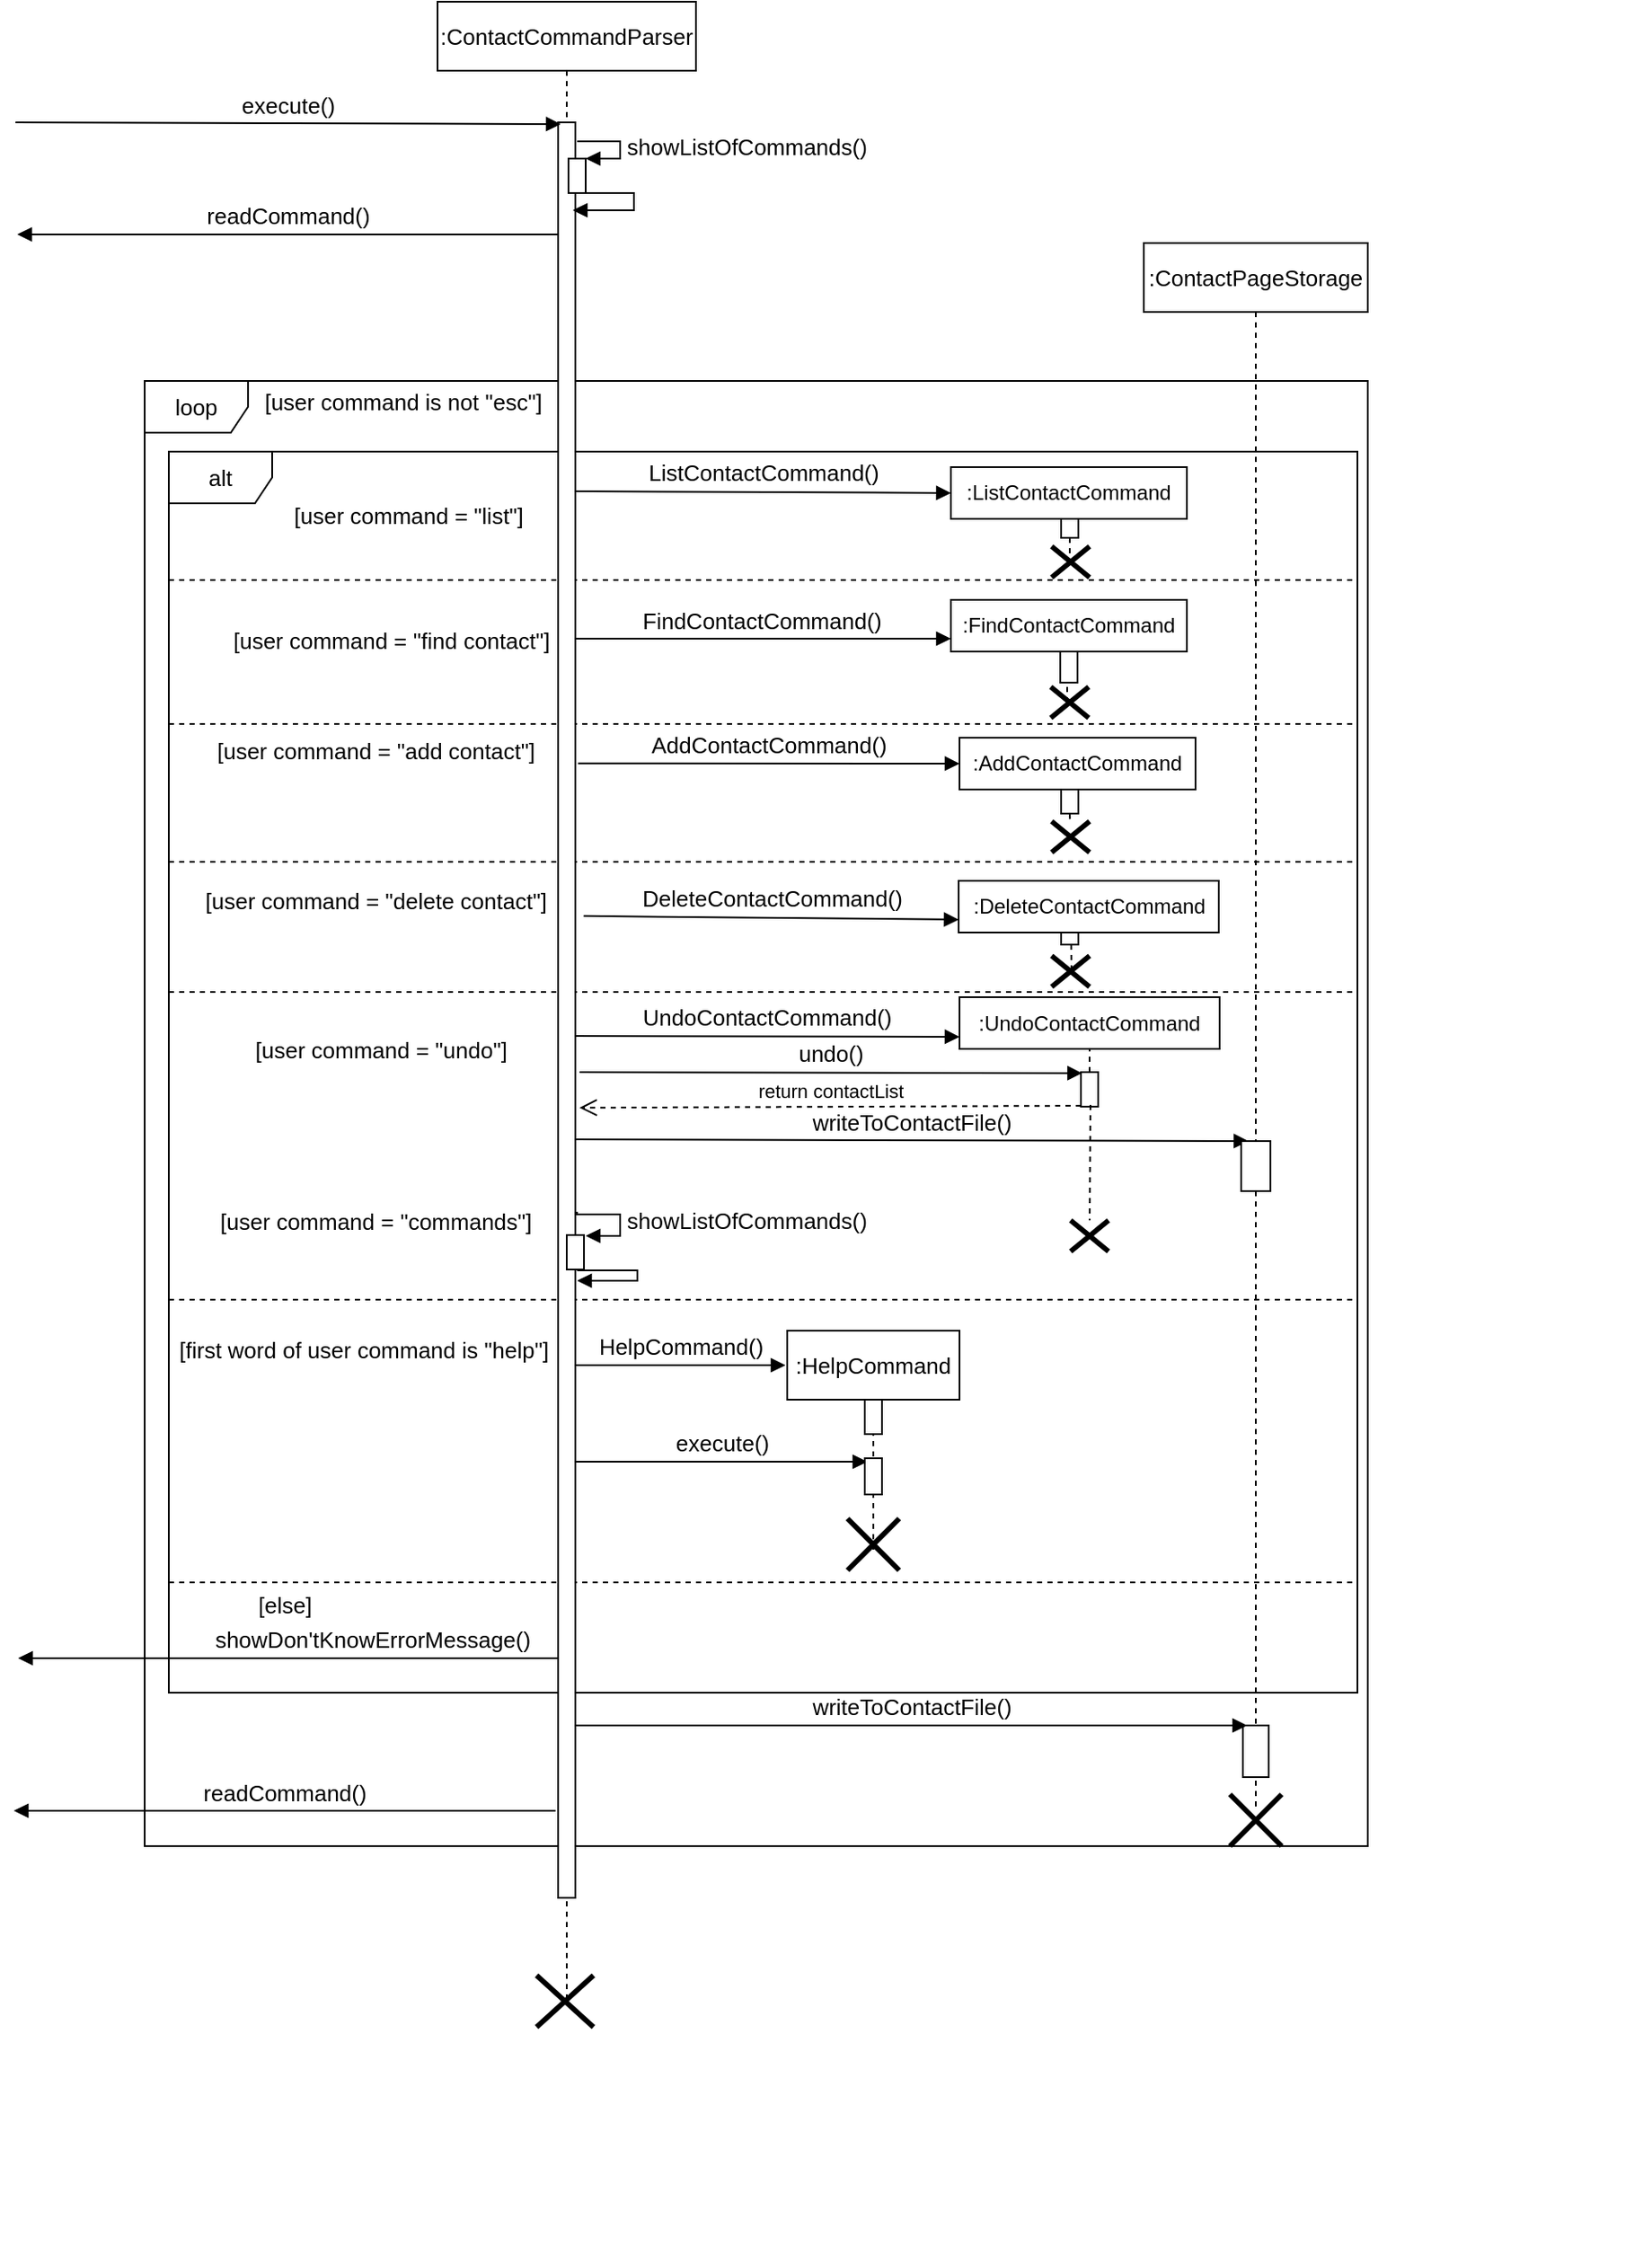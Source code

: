 <mxfile version="12.2.3" type="device" pages="8"><diagram id="Im6dpl2yKrclwF91UY4Z" name="Page-1"><mxGraphModel dx="2433" dy="566" grid="1" gridSize="10" guides="1" tooltips="1" connect="1" arrows="1" fold="1" page="1" pageScale="1" pageWidth="1169" pageHeight="827" math="0" shadow="0"><root><mxCell id="0"/><mxCell id="1" parent="0"/><mxCell id="tvrdaCgx-l1_4SqdfpXk-21" value="loop" style="shape=umlFrame;whiteSpace=wrap;html=1;fontSize=13;" parent="1" vertex="1"><mxGeometry x="80" y="220" width="710" height="850" as="geometry"/></mxCell><mxCell id="tvrdaCgx-l1_4SqdfpXk-14" value=":ContactPageStorage" style="shape=umlLifeline;perimeter=lifelinePerimeter;whiteSpace=wrap;html=1;container=1;collapsible=0;recursiveResize=0;outlineConnect=0;fontSize=13;" parent="1" vertex="1"><mxGeometry x="660" y="140" width="130" height="910" as="geometry"/></mxCell><mxCell id="_L5vqp-jw8FuySoxx7wO-7" value="" style="rounded=0;whiteSpace=wrap;html=1;" parent="tvrdaCgx-l1_4SqdfpXk-14" vertex="1"><mxGeometry x="57.5" y="860" width="15" height="30" as="geometry"/></mxCell><mxCell id="tvrdaCgx-l1_4SqdfpXk-20" value="" style="group;fontSize=13;" parent="1" vertex="1" connectable="0"><mxGeometry x="84" y="241" width="870" height="1060" as="geometry"/></mxCell><mxCell id="tvrdaCgx-l1_4SqdfpXk-22" value="alt" style="shape=umlFrame;whiteSpace=wrap;html=1;fontSize=13;" parent="tvrdaCgx-l1_4SqdfpXk-20" vertex="1"><mxGeometry x="10" y="20" width="690" height="720" as="geometry"/></mxCell><mxCell id="tvrdaCgx-l1_4SqdfpXk-23" value="[user command = &quot;list&quot;]" style="text;align=center;fontStyle=0;verticalAlign=middle;spacingLeft=3;spacingRight=3;strokeColor=none;rotatable=0;points=[[0,0.5],[1,0.5]];portConstraint=eastwest;fontSize=13;" parent="tvrdaCgx-l1_4SqdfpXk-20" vertex="1"><mxGeometry x="89.903" y="19.926" width="118.892" height="73.132" as="geometry"/></mxCell><mxCell id="tvrdaCgx-l1_4SqdfpXk-25" value="[user command = &quot;find contact&quot;]" style="text;align=center;fontStyle=0;verticalAlign=middle;spacingLeft=3;spacingRight=3;strokeColor=none;rotatable=0;points=[[0,0.5],[1,0.5]];portConstraint=eastwest;fontSize=13;" parent="tvrdaCgx-l1_4SqdfpXk-20" vertex="1"><mxGeometry x="79.903" y="92.407" width="118.892" height="73.132" as="geometry"/></mxCell><mxCell id="tvrdaCgx-l1_4SqdfpXk-26" value="" style="endArrow=none;dashed=1;html=1;fontSize=13;" parent="tvrdaCgx-l1_4SqdfpXk-20" edge="1"><mxGeometry width="50" height="50" relative="1" as="geometry"><mxPoint x="10" y="178" as="sourcePoint"/><mxPoint x="700" y="178" as="targetPoint"/></mxGeometry></mxCell><mxCell id="tvrdaCgx-l1_4SqdfpXk-28" value="" style="endArrow=none;dashed=1;html=1;fontSize=13;" parent="tvrdaCgx-l1_4SqdfpXk-20" edge="1"><mxGeometry width="50" height="50" relative="1" as="geometry"><mxPoint x="10" y="333.5" as="sourcePoint"/><mxPoint x="700" y="333.5" as="targetPoint"/></mxGeometry></mxCell><mxCell id="tvrdaCgx-l1_4SqdfpXk-29" value="[user command = &quot;add contact&quot;]" style="text;align=center;fontStyle=0;verticalAlign=middle;spacingLeft=3;spacingRight=3;strokeColor=none;rotatable=0;points=[[0,0.5],[1,0.5]];portConstraint=eastwest;fontSize=13;" parent="tvrdaCgx-l1_4SqdfpXk-20" vertex="1"><mxGeometry x="70.903" y="156.657" width="118.892" height="73.132" as="geometry"/></mxCell><mxCell id="tvrdaCgx-l1_4SqdfpXk-30" value="" style="html=1;points=[];perimeter=orthogonalPerimeter;fontSize=13;" parent="tvrdaCgx-l1_4SqdfpXk-20" vertex="1"><mxGeometry x="528" y="216" width="10" height="14" as="geometry"/></mxCell><mxCell id="tvrdaCgx-l1_4SqdfpXk-31" value="[user command = &quot;delete contact&quot;]" style="text;align=center;fontStyle=0;verticalAlign=middle;spacingLeft=3;spacingRight=3;strokeColor=none;rotatable=0;points=[[0,0.5],[1,0.5]];portConstraint=eastwest;fontSize=13;" parent="tvrdaCgx-l1_4SqdfpXk-20" vertex="1"><mxGeometry x="70.903" y="243.407" width="118.892" height="73.132" as="geometry"/></mxCell><mxCell id="tvrdaCgx-l1_4SqdfpXk-32" value="[user command = &quot;undo&quot;]" style="text;align=center;fontStyle=0;verticalAlign=middle;spacingLeft=3;spacingRight=3;strokeColor=none;rotatable=0;points=[[0,0.5],[1,0.5]];portConstraint=eastwest;fontSize=13;" parent="tvrdaCgx-l1_4SqdfpXk-20" vertex="1"><mxGeometry x="73.903" y="330.148" width="118.892" height="73.132" as="geometry"/></mxCell><mxCell id="tvrdaCgx-l1_4SqdfpXk-38" value="ListContactCommand()" style="html=1;verticalAlign=bottom;endArrow=block;fontSize=13;entryX=0;entryY=0.5;entryDx=0;entryDy=0;" parent="tvrdaCgx-l1_4SqdfpXk-20" target="_L5vqp-jw8FuySoxx7wO-14" edge="1"><mxGeometry width="80" relative="1" as="geometry"><mxPoint x="246" y="43" as="sourcePoint"/><mxPoint x="478" y="40" as="targetPoint"/></mxGeometry></mxCell><mxCell id="tvrdaCgx-l1_4SqdfpXk-49" value="[user command = &quot;commands&quot;]" style="text;align=center;fontStyle=0;verticalAlign=middle;spacingLeft=3;spacingRight=3;strokeColor=none;rotatable=0;points=[[0,0.5],[1,0.5]];portConstraint=eastwest;fontSize=13;" parent="tvrdaCgx-l1_4SqdfpXk-20" vertex="1"><mxGeometry x="70.903" y="429.648" width="118.892" height="73.132" as="geometry"/></mxCell><mxCell id="tvrdaCgx-l1_4SqdfpXk-54" value="[first word of user command is &quot;help&quot;]" style="text;align=center;fontStyle=0;verticalAlign=middle;spacingLeft=3;spacingRight=3;strokeColor=none;rotatable=0;points=[[0,0.5],[1,0.5]];portConstraint=eastwest;fontSize=13;" parent="tvrdaCgx-l1_4SqdfpXk-20" vertex="1"><mxGeometry x="63.903" y="504.148" width="118.892" height="73.132" as="geometry"/></mxCell><mxCell id="tvrdaCgx-l1_4SqdfpXk-55" value="HelpCommand()" style="html=1;verticalAlign=bottom;endArrow=block;fontSize=13;" parent="tvrdaCgx-l1_4SqdfpXk-20" edge="1"><mxGeometry width="80" relative="1" as="geometry"><mxPoint x="246" y="550" as="sourcePoint"/><mxPoint x="368" y="550" as="targetPoint"/></mxGeometry></mxCell><mxCell id="tvrdaCgx-l1_4SqdfpXk-56" value="execute()" style="html=1;verticalAlign=bottom;endArrow=block;fontSize=13;" parent="tvrdaCgx-l1_4SqdfpXk-20" edge="1"><mxGeometry width="80" relative="1" as="geometry"><mxPoint x="245" y="606" as="sourcePoint"/><mxPoint x="415.5" y="606" as="targetPoint"/></mxGeometry></mxCell><mxCell id="tvrdaCgx-l1_4SqdfpXk-57" value="[else]" style="text;html=1;resizable=0;points=[];autosize=1;align=left;verticalAlign=top;spacingTop=-4;fontSize=13;" parent="tvrdaCgx-l1_4SqdfpXk-20" vertex="1"><mxGeometry x="60" y="679" width="40" height="20" as="geometry"/></mxCell><mxCell id="tvrdaCgx-l1_4SqdfpXk-42" value="" style="group;fontSize=13;" parent="tvrdaCgx-l1_4SqdfpXk-20" vertex="1" connectable="0"><mxGeometry x="235" y="218" width="439.5" as="geometry"/></mxCell><mxCell id="tvrdaCgx-l1_4SqdfpXk-44" value="" style="group;fontSize=13;" parent="tvrdaCgx-l1_4SqdfpXk-20" vertex="1" connectable="0"><mxGeometry x="245" y="320" width="439.5" as="geometry"/></mxCell><mxCell id="tvrdaCgx-l1_4SqdfpXk-40" value="" style="html=1;points=[];perimeter=orthogonalPerimeter;fontSize=13;" parent="tvrdaCgx-l1_4SqdfpXk-44" vertex="1"><mxGeometry x="283" y="-33" width="10" height="19" as="geometry"/></mxCell><mxCell id="tvrdaCgx-l1_4SqdfpXk-59" value=":HelpCommand" style="shape=umlLifeline;perimeter=lifelinePerimeter;whiteSpace=wrap;html=1;container=1;collapsible=0;recursiveResize=0;outlineConnect=0;labelBackgroundColor=none;fillColor=#FFFFFF;fontSize=13;" parent="tvrdaCgx-l1_4SqdfpXk-20" vertex="1"><mxGeometry x="369" y="530" width="100" height="130" as="geometry"/></mxCell><mxCell id="tvrdaCgx-l1_4SqdfpXk-60" value="" style="html=1;points=[];perimeter=orthogonalPerimeter;labelBackgroundColor=none;fillColor=#FFFFFF;fontSize=13;" parent="tvrdaCgx-l1_4SqdfpXk-59" vertex="1"><mxGeometry x="45" y="40" width="10" height="20" as="geometry"/></mxCell><mxCell id="tvrdaCgx-l1_4SqdfpXk-61" value="" style="html=1;points=[];perimeter=orthogonalPerimeter;labelBackgroundColor=none;fillColor=#FFFFFF;fontSize=13;" parent="tvrdaCgx-l1_4SqdfpXk-59" vertex="1"><mxGeometry x="45" y="74" width="10" height="21" as="geometry"/></mxCell><mxCell id="tvrdaCgx-l1_4SqdfpXk-62" value="" style="shape=umlDestroy;whiteSpace=wrap;html=1;strokeWidth=3;labelBackgroundColor=none;fillColor=#FFFFFF;fontSize=13;" parent="tvrdaCgx-l1_4SqdfpXk-20" vertex="1"><mxGeometry x="404" y="639" width="30" height="30" as="geometry"/></mxCell><mxCell id="tvrdaCgx-l1_4SqdfpXk-63" value="showDon'tKnowErrorMessage()" style="html=1;verticalAlign=bottom;endArrow=block;fontSize=13;" parent="tvrdaCgx-l1_4SqdfpXk-20" edge="1"><mxGeometry x="-0.307" width="80" relative="1" as="geometry"><mxPoint x="237" y="720" as="sourcePoint"/><mxPoint x="-77.5" y="720" as="targetPoint"/><mxPoint as="offset"/></mxGeometry></mxCell><mxCell id="tvrdaCgx-l1_4SqdfpXk-82" value="" style="endArrow=none;dashed=1;html=1;fontSize=13;" parent="tvrdaCgx-l1_4SqdfpXk-20" edge="1"><mxGeometry width="50" height="50" relative="1" as="geometry"><mxPoint x="10" y="258" as="sourcePoint"/><mxPoint x="700" y="258" as="targetPoint"/></mxGeometry></mxCell><mxCell id="tvrdaCgx-l1_4SqdfpXk-84" value="" style="endArrow=none;dashed=1;html=1;fontSize=13;" parent="tvrdaCgx-l1_4SqdfpXk-20" edge="1"><mxGeometry width="50" height="50" relative="1" as="geometry"><mxPoint x="10" y="512" as="sourcePoint"/><mxPoint x="700" y="512" as="targetPoint"/></mxGeometry></mxCell><mxCell id="tvrdaCgx-l1_4SqdfpXk-86" value="" style="endArrow=none;dashed=1;html=1;fontSize=13;" parent="tvrdaCgx-l1_4SqdfpXk-20" edge="1"><mxGeometry width="50" height="50" relative="1" as="geometry"><mxPoint x="10" y="676" as="sourcePoint"/><mxPoint x="700" y="676" as="targetPoint"/></mxGeometry></mxCell><mxCell id="tvrdaCgx-l1_4SqdfpXk-65" value="" style="shape=umlDestroy;whiteSpace=wrap;html=1;strokeWidth=3;labelBackgroundColor=none;fillColor=#FFFFFF;fontSize=13;" parent="tvrdaCgx-l1_4SqdfpXk-20" vertex="1"><mxGeometry x="223.5" y="904" width="33" height="30" as="geometry"/></mxCell><mxCell id="tvrdaCgx-l1_4SqdfpXk-12" value="FindContactCommand()" style="html=1;verticalAlign=bottom;endArrow=block;fontSize=13;entryX=0;entryY=0.75;entryDx=0;entryDy=0;" parent="tvrdaCgx-l1_4SqdfpXk-20" target="_L5vqp-jw8FuySoxx7wO-17" edge="1"><mxGeometry relative="1" as="geometry"><mxPoint x="243" y="128.5" as="sourcePoint"/><mxPoint x="477.5" y="128.5" as="targetPoint"/></mxGeometry></mxCell><mxCell id="_L5vqp-jw8FuySoxx7wO-14" value=":ListContactCommand" style="rounded=0;whiteSpace=wrap;html=1;" parent="tvrdaCgx-l1_4SqdfpXk-20" vertex="1"><mxGeometry x="464" y="29" width="137" height="30" as="geometry"/></mxCell><mxCell id="tvrdaCgx-l1_4SqdfpXk-36" value="" style="group;fontSize=13;" parent="tvrdaCgx-l1_4SqdfpXk-20" vertex="1" connectable="0"><mxGeometry x="528" y="59" width="10" height="11" as="geometry"/></mxCell><mxCell id="tvrdaCgx-l1_4SqdfpXk-37" value="" style="html=1;points=[];perimeter=orthogonalPerimeter;fontSize=13;" parent="tvrdaCgx-l1_4SqdfpXk-36" vertex="1"><mxGeometry width="10" height="11" as="geometry"/></mxCell><mxCell id="_L5vqp-jw8FuySoxx7wO-17" value=":FindContactCommand" style="rounded=0;whiteSpace=wrap;html=1;" parent="tvrdaCgx-l1_4SqdfpXk-20" vertex="1"><mxGeometry x="464" y="106" width="137" height="30" as="geometry"/></mxCell><mxCell id="tvrdaCgx-l1_4SqdfpXk-33" value="" style="group;fontSize=13;" parent="tvrdaCgx-l1_4SqdfpXk-20" vertex="1" connectable="0"><mxGeometry x="527.5" y="136" width="122" height="18" as="geometry"/></mxCell><mxCell id="tvrdaCgx-l1_4SqdfpXk-34" value="" style="group;fontSize=13;" parent="tvrdaCgx-l1_4SqdfpXk-33" vertex="1" connectable="0"><mxGeometry width="122" height="18" as="geometry"/></mxCell><mxCell id="tvrdaCgx-l1_4SqdfpXk-35" value="" style="html=1;points=[];perimeter=orthogonalPerimeter;fontSize=13;" parent="tvrdaCgx-l1_4SqdfpXk-34" vertex="1"><mxGeometry width="10" height="18" as="geometry"/></mxCell><mxCell id="_L5vqp-jw8FuySoxx7wO-20" value=":AddContactCommand" style="rounded=0;whiteSpace=wrap;html=1;" parent="tvrdaCgx-l1_4SqdfpXk-20" vertex="1"><mxGeometry x="469" y="186" width="137" height="30" as="geometry"/></mxCell><mxCell id="_L5vqp-jw8FuySoxx7wO-107" value=":DeleteContactCommand" style="rounded=0;whiteSpace=wrap;html=1;" parent="tvrdaCgx-l1_4SqdfpXk-20" vertex="1"><mxGeometry x="468.5" y="269" width="151" height="30" as="geometry"/></mxCell><mxCell id="_L5vqp-jw8FuySoxx7wO-111" value="UndoContactCommand()" style="html=1;verticalAlign=bottom;endArrow=block;entryX=0;entryY=0.75;entryDx=0;entryDy=0;fontSize=13;" parent="tvrdaCgx-l1_4SqdfpXk-20" edge="1"><mxGeometry width="80" relative="1" as="geometry"><mxPoint x="245" y="359" as="sourcePoint"/><mxPoint x="469" y="359.5" as="targetPoint"/></mxGeometry></mxCell><mxCell id="_L5vqp-jw8FuySoxx7wO-112" value=":UndoContactCommand" style="rounded=0;whiteSpace=wrap;html=1;" parent="tvrdaCgx-l1_4SqdfpXk-20" vertex="1"><mxGeometry x="469" y="336.5" width="151" height="30" as="geometry"/></mxCell><mxCell id="_L5vqp-jw8FuySoxx7wO-113" value="" style="endArrow=none;dashed=1;html=1;" parent="tvrdaCgx-l1_4SqdfpXk-20" source="_L5vqp-jw8FuySoxx7wO-117" edge="1"><mxGeometry width="50" height="50" relative="1" as="geometry"><mxPoint x="545" y="439" as="sourcePoint"/><mxPoint x="544.5" y="366.5" as="targetPoint"/></mxGeometry></mxCell><mxCell id="_L5vqp-jw8FuySoxx7wO-117" value="" style="html=1;points=[];perimeter=orthogonalPerimeter;labelBackgroundColor=none;fillColor=#FFFFFF;fontSize=13;" parent="tvrdaCgx-l1_4SqdfpXk-20" vertex="1"><mxGeometry x="539.5" y="380" width="10" height="20" as="geometry"/></mxCell><mxCell id="_L5vqp-jw8FuySoxx7wO-168" value="undo()" style="html=1;verticalAlign=bottom;endArrow=block;fontSize=13;entryX=0.07;entryY=0.03;entryDx=0;entryDy=0;entryPerimeter=0;" parent="tvrdaCgx-l1_4SqdfpXk-20" target="_L5vqp-jw8FuySoxx7wO-117" edge="1"><mxGeometry width="80" relative="1" as="geometry"><mxPoint x="248.5" y="380" as="sourcePoint"/><mxPoint x="419" y="380" as="targetPoint"/></mxGeometry></mxCell><mxCell id="_L5vqp-jw8FuySoxx7wO-169" value="return contactList" style="html=1;verticalAlign=bottom;endArrow=open;dashed=1;endSize=8;entryX=1.24;entryY=0.555;entryDx=0;entryDy=0;entryPerimeter=0;" parent="tvrdaCgx-l1_4SqdfpXk-20" target="tvrdaCgx-l1_4SqdfpXk-2" edge="1"><mxGeometry relative="1" as="geometry"><mxPoint x="539.5" y="399.5" as="sourcePoint"/><mxPoint x="460" y="400" as="targetPoint"/></mxGeometry></mxCell><mxCell id="_L5vqp-jw8FuySoxx7wO-171" value="" style="endArrow=none;dashed=1;html=1;" parent="tvrdaCgx-l1_4SqdfpXk-20" edge="1"><mxGeometry width="50" height="50" relative="1" as="geometry"><mxPoint x="533" y="79" as="sourcePoint"/><mxPoint x="533" y="70" as="targetPoint"/></mxGeometry></mxCell><mxCell id="_L5vqp-jw8FuySoxx7wO-172" value="" style="endArrow=none;dashed=1;html=1;" parent="tvrdaCgx-l1_4SqdfpXk-20" edge="1"><mxGeometry width="50" height="50" relative="1" as="geometry"><mxPoint x="531.5" y="165.5" as="sourcePoint"/><mxPoint x="531.5" y="156.5" as="targetPoint"/></mxGeometry></mxCell><mxCell id="_L5vqp-jw8FuySoxx7wO-173" value="" style="shape=umlDestroy;whiteSpace=wrap;html=1;strokeWidth=3;labelBackgroundColor=none;fillColor=#FFFFFF;fontSize=13;" parent="tvrdaCgx-l1_4SqdfpXk-20" vertex="1"><mxGeometry x="522.5" y="75" width="22" height="18" as="geometry"/></mxCell><mxCell id="_L5vqp-jw8FuySoxx7wO-175" value="" style="shape=umlDestroy;whiteSpace=wrap;html=1;strokeWidth=3;labelBackgroundColor=none;fillColor=#FFFFFF;fontSize=13;" parent="tvrdaCgx-l1_4SqdfpXk-20" vertex="1"><mxGeometry x="522" y="156.5" width="22" height="18" as="geometry"/></mxCell><mxCell id="_L5vqp-jw8FuySoxx7wO-176" value="" style="shape=umlDestroy;whiteSpace=wrap;html=1;strokeWidth=3;labelBackgroundColor=none;fillColor=#FFFFFF;fontSize=13;" parent="tvrdaCgx-l1_4SqdfpXk-20" vertex="1"><mxGeometry x="522.5" y="234.5" width="22" height="18" as="geometry"/></mxCell><mxCell id="_L5vqp-jw8FuySoxx7wO-183" value="" style="endArrow=none;dashed=1;html=1;exitX=0.5;exitY=1.014;exitDx=0;exitDy=0;exitPerimeter=0;" parent="tvrdaCgx-l1_4SqdfpXk-20" source="tvrdaCgx-l1_4SqdfpXk-30" target="_L5vqp-jw8FuySoxx7wO-176" edge="1"><mxGeometry width="50" height="50" relative="1" as="geometry"><mxPoint x="613" y="471.196" as="sourcePoint"/><mxPoint x="613" y="490" as="targetPoint"/></mxGeometry></mxCell><mxCell id="_L5vqp-jw8FuySoxx7wO-184" value="" style="shape=umlDestroy;whiteSpace=wrap;html=1;strokeWidth=3;labelBackgroundColor=none;fillColor=#FFFFFF;fontSize=13;" parent="tvrdaCgx-l1_4SqdfpXk-20" vertex="1"><mxGeometry x="522.5" y="312.5" width="22" height="18" as="geometry"/></mxCell><mxCell id="_L5vqp-jw8FuySoxx7wO-186" value="" style="endArrow=none;dashed=1;html=1;entryX=0.58;entryY=1.179;entryDx=0;entryDy=0;entryPerimeter=0;" parent="tvrdaCgx-l1_4SqdfpXk-20" edge="1"><mxGeometry width="50" height="50" relative="1" as="geometry"><mxPoint x="534" y="321" as="sourcePoint"/><mxPoint x="533.8" y="303.401" as="targetPoint"/></mxGeometry></mxCell><mxCell id="_L5vqp-jw8FuySoxx7wO-187" value="" style="shape=umlDestroy;whiteSpace=wrap;html=1;strokeWidth=3;labelBackgroundColor=none;fillColor=#FFFFFF;fontSize=13;" parent="tvrdaCgx-l1_4SqdfpXk-20" vertex="1"><mxGeometry x="533.5" y="466" width="22" height="18" as="geometry"/></mxCell><mxCell id="_L5vqp-jw8FuySoxx7wO-188" value="" style="endArrow=none;dashed=1;html=1;exitX=0.55;exitY=0.95;exitDx=0;exitDy=0;exitPerimeter=0;" parent="tvrdaCgx-l1_4SqdfpXk-20" source="_L5vqp-jw8FuySoxx7wO-117" target="_L5vqp-jw8FuySoxx7wO-187" edge="1"><mxGeometry width="50" height="50" relative="1" as="geometry"><mxPoint x="625" y="640" as="sourcePoint"/><mxPoint x="625" y="670" as="targetPoint"/></mxGeometry></mxCell><mxCell id="5d9oJJKz5pkGvJGjTBXI-1" value="writeToContactFile()" style="html=1;verticalAlign=bottom;endArrow=block;fontSize=13;entryX=0.25;entryY=0;entryDx=0;entryDy=0;" parent="tvrdaCgx-l1_4SqdfpXk-20" target="5d9oJJKz5pkGvJGjTBXI-2" edge="1"><mxGeometry width="80" relative="1" as="geometry"><mxPoint x="245" y="419" as="sourcePoint"/><mxPoint x="638" y="420" as="targetPoint"/></mxGeometry></mxCell><mxCell id="tvrdaCgx-l1_4SqdfpXk-83" value="" style="endArrow=none;dashed=1;html=1;fontSize=13;" parent="tvrdaCgx-l1_4SqdfpXk-20" edge="1"><mxGeometry width="50" height="50" relative="1" as="geometry"><mxPoint x="10" y="94.5" as="sourcePoint"/><mxPoint x="700" y="94.5" as="targetPoint"/></mxGeometry></mxCell><mxCell id="5d9oJJKz5pkGvJGjTBXI-2" value="" style="rounded=0;whiteSpace=wrap;html=1;" parent="tvrdaCgx-l1_4SqdfpXk-20" vertex="1"><mxGeometry x="632.5" y="420" width="17" height="29" as="geometry"/></mxCell><mxCell id="tvrdaCgx-l1_4SqdfpXk-1" value=":ContactCommandParser" style="shape=umlLifeline;perimeter=lifelinePerimeter;whiteSpace=wrap;html=1;container=1;collapsible=0;recursiveResize=0;outlineConnect=0;fontSize=13;" parent="1" vertex="1"><mxGeometry x="250" width="150" height="1160" as="geometry"/></mxCell><mxCell id="tvrdaCgx-l1_4SqdfpXk-2" value="" style="html=1;points=[];perimeter=orthogonalPerimeter;fontSize=13;" parent="tvrdaCgx-l1_4SqdfpXk-1" vertex="1"><mxGeometry x="70" y="70" width="10" height="1030" as="geometry"/></mxCell><mxCell id="tvrdaCgx-l1_4SqdfpXk-69" value="" style="group;fontSize=13;" parent="tvrdaCgx-l1_4SqdfpXk-1" vertex="1" connectable="0"><mxGeometry x="76" y="81" width="30" height="30" as="geometry"/></mxCell><mxCell id="tvrdaCgx-l1_4SqdfpXk-68" value="" style="group;fontSize=13;" parent="tvrdaCgx-l1_4SqdfpXk-69" vertex="1" connectable="0"><mxGeometry width="30" height="30" as="geometry"/></mxCell><mxCell id="tvrdaCgx-l1_4SqdfpXk-67" value="" style="group;fontSize=13;" parent="tvrdaCgx-l1_4SqdfpXk-68" vertex="1" connectable="0"><mxGeometry width="30" height="30" as="geometry"/></mxCell><mxCell id="tvrdaCgx-l1_4SqdfpXk-3" value="" style="html=1;points=[];perimeter=orthogonalPerimeter;fontSize=13;" parent="tvrdaCgx-l1_4SqdfpXk-67" vertex="1"><mxGeometry y="10" width="10" height="20" as="geometry"/></mxCell><mxCell id="tvrdaCgx-l1_4SqdfpXk-4" value="showListOfCommands()" style="edgeStyle=orthogonalEdgeStyle;html=1;align=left;spacingLeft=2;endArrow=block;rounded=0;entryX=1;entryY=0;fontSize=13;" parent="tvrdaCgx-l1_4SqdfpXk-67" target="tvrdaCgx-l1_4SqdfpXk-3" edge="1"><mxGeometry relative="1" as="geometry"><mxPoint x="5" as="sourcePoint"/><Array as="points"><mxPoint x="5"/><mxPoint x="30"/><mxPoint x="30" y="10"/></Array></mxGeometry></mxCell><mxCell id="tvrdaCgx-l1_4SqdfpXk-6" value="execute()" style="html=1;verticalAlign=bottom;endArrow=block;fontSize=13;" parent="1" edge="1"><mxGeometry width="80" relative="1" as="geometry"><mxPoint x="5" y="70" as="sourcePoint"/><mxPoint x="321.5" y="71" as="targetPoint"/></mxGeometry></mxCell><mxCell id="tvrdaCgx-l1_4SqdfpXk-7" value="&lt;br style=&quot;font-size: 13px;&quot;&gt;" style="edgeStyle=orthogonalEdgeStyle;html=1;align=left;spacingLeft=2;endArrow=block;rounded=0;fontSize=13;" parent="1" edge="1"><mxGeometry relative="1" as="geometry"><mxPoint x="329" y="111" as="sourcePoint"/><Array as="points"><mxPoint x="329" y="111"/><mxPoint x="364" y="111"/><mxPoint x="364" y="121"/></Array><mxPoint x="328.5" y="121" as="targetPoint"/></mxGeometry></mxCell><mxCell id="tvrdaCgx-l1_4SqdfpXk-8" value="readCommand()" style="html=1;verticalAlign=bottom;endArrow=block;fontSize=13;" parent="1" edge="1"><mxGeometry relative="1" as="geometry"><mxPoint x="320" y="135" as="sourcePoint"/><mxPoint x="6" y="135" as="targetPoint"/></mxGeometry></mxCell><mxCell id="tvrdaCgx-l1_4SqdfpXk-13" value="AddContactCommand()" style="html=1;verticalAlign=bottom;endArrow=block;fontSize=13;exitX=1.16;exitY=0.361;exitDx=0;exitDy=0;exitPerimeter=0;entryX=0;entryY=0.5;entryDx=0;entryDy=0;" parent="1" source="tvrdaCgx-l1_4SqdfpXk-2" target="_L5vqp-jw8FuySoxx7wO-20" edge="1"><mxGeometry relative="1" as="geometry"><mxPoint x="325.67" y="420.4" as="sourcePoint"/><mxPoint x="549" y="440" as="targetPoint"/></mxGeometry></mxCell><mxCell id="tvrdaCgx-l1_4SqdfpXk-19" value="[user command is not &quot;esc&quot;]" style="text;align=center;fontStyle=0;verticalAlign=middle;spacingLeft=3;spacingRight=3;strokeColor=none;rotatable=0;points=[[0,0.5],[1,0.5]];portConstraint=eastwest;fontSize=13;" parent="1" vertex="1"><mxGeometry x="170.759" y="194.981" width="118.892" height="73.132" as="geometry"/></mxCell><mxCell id="tvrdaCgx-l1_4SqdfpXk-64" value="readCommand()" style="html=1;verticalAlign=bottom;endArrow=block;fontSize=13;" parent="1" edge="1"><mxGeometry width="80" relative="1" as="geometry"><mxPoint x="318.5" y="1049.5" as="sourcePoint"/><mxPoint x="4" y="1049.5" as="targetPoint"/></mxGeometry></mxCell><mxCell id="tvrdaCgx-l1_4SqdfpXk-74" value="" style="html=1;points=[];perimeter=orthogonalPerimeter;labelBackgroundColor=none;fillColor=#FFFFFF;fontSize=13;" parent="1" vertex="1"><mxGeometry x="325" y="715.5" width="10" height="20" as="geometry"/></mxCell><mxCell id="tvrdaCgx-l1_4SqdfpXk-75" value="&lt;br style=&quot;font-size: 13px;&quot;&gt;" style="edgeStyle=orthogonalEdgeStyle;html=1;align=left;spacingLeft=2;endArrow=block;rounded=0;fontSize=13;" parent="1" edge="1"><mxGeometry relative="1" as="geometry"><mxPoint x="336" y="736" as="sourcePoint"/><Array as="points"><mxPoint x="331" y="736"/><mxPoint x="366" y="736"/><mxPoint x="366" y="742"/></Array><mxPoint x="331" y="742" as="targetPoint"/></mxGeometry></mxCell><mxCell id="tvrdaCgx-l1_4SqdfpXk-76" value="showListOfCommands()" style="edgeStyle=orthogonalEdgeStyle;html=1;align=left;spacingLeft=2;endArrow=block;rounded=0;fontSize=13;" parent="1" edge="1"><mxGeometry relative="1" as="geometry"><mxPoint x="331" y="702" as="sourcePoint"/><Array as="points"><mxPoint x="331" y="703.5"/><mxPoint x="356" y="703.5"/><mxPoint x="356" y="716.5"/></Array><mxPoint x="336" y="716" as="targetPoint"/></mxGeometry></mxCell><mxCell id="tvrdaCgx-l1_4SqdfpXk-18" value="" style="shape=umlDestroy;whiteSpace=wrap;html=1;strokeWidth=3;labelBackgroundColor=none;fillColor=#FFFFFF;fontSize=13;" parent="1" vertex="1"><mxGeometry x="710" y="1040" width="30" height="30" as="geometry"/></mxCell><mxCell id="_L5vqp-jw8FuySoxx7wO-170" value="writeToContactFile()" style="html=1;verticalAlign=bottom;endArrow=block;fontSize=13;" parent="1" edge="1"><mxGeometry width="80" relative="1" as="geometry"><mxPoint x="330" y="1000" as="sourcePoint"/><mxPoint x="720" y="1000" as="targetPoint"/></mxGeometry></mxCell><mxCell id="tvrdaCgx-l1_4SqdfpXk-41" value="DeleteContactCommand()" style="html=1;verticalAlign=bottom;endArrow=block;entryX=0;entryY=0.75;entryDx=0;entryDy=0;fontSize=13;exitX=1.48;exitY=0.447;exitDx=0;exitDy=0;exitPerimeter=0;" parent="1" source="tvrdaCgx-l1_4SqdfpXk-2" target="_L5vqp-jw8FuySoxx7wO-107" edge="1"><mxGeometry width="80" relative="1" as="geometry"><mxPoint x="325" y="512" as="sourcePoint"/><mxPoint x="405" y="518" as="targetPoint"/></mxGeometry></mxCell></root></mxGraphModel></diagram><diagram id="eUAmo8A24VuXTYiCq-87" name="Page-2"><mxGraphModel dx="2114" dy="1666" grid="1" gridSize="10" guides="1" tooltips="1" connect="1" arrows="1" fold="1" page="1" pageScale="1" pageWidth="850" pageHeight="1100" math="0" shadow="0"><root><mxCell id="JhDdUKv8C2SuF1BQKtOg-0"/><mxCell id="JhDdUKv8C2SuF1BQKtOg-1" parent="JhDdUKv8C2SuF1BQKtOg-0"/><mxCell id="dbcKXAaaAIGu2-yIRdnn-0" value="loop" style="shape=umlFrame;whiteSpace=wrap;html=1;fontSize=13;" parent="JhDdUKv8C2SuF1BQKtOg-1" vertex="1"><mxGeometry x="80" y="70" width="1000" height="1020" as="geometry"/></mxCell><mxCell id="dbcKXAaaAIGu2-yIRdnn-1" value="alt" style="shape=umlFrame;whiteSpace=wrap;html=1;fontSize=13;" parent="JhDdUKv8C2SuF1BQKtOg-1" vertex="1"><mxGeometry x="90" y="110" width="980" height="878" as="geometry"/></mxCell><mxCell id="dbcKXAaaAIGu2-yIRdnn-31" value=":ListCapCommand" style="rounded=0;whiteSpace=wrap;html=1;" parent="JhDdUKv8C2SuF1BQKtOg-1" vertex="1"><mxGeometry x="463" y="118" width="137" height="30" as="geometry"/></mxCell><mxCell id="dbcKXAaaAIGu2-yIRdnn-32" value="" style="group;fontSize=13;" parent="JhDdUKv8C2SuF1BQKtOg-1" vertex="1" connectable="0"><mxGeometry x="522" y="147" width="10" height="93" as="geometry"/></mxCell><mxCell id="dbcKXAaaAIGu2-yIRdnn-33" value="" style="html=1;points=[];perimeter=orthogonalPerimeter;fontSize=13;" parent="dbcKXAaaAIGu2-yIRdnn-32" vertex="1"><mxGeometry width="10" height="93" as="geometry"/></mxCell><mxCell id="dbcKXAaaAIGu2-yIRdnn-35" value="" style="group;fontSize=13;" parent="JhDdUKv8C2SuF1BQKtOg-1" vertex="1" connectable="0"><mxGeometry x="608" y="294.5" width="122" height="18" as="geometry"/></mxCell><mxCell id="dbcKXAaaAIGu2-yIRdnn-36" value="" style="group;fontSize=13;" parent="dbcKXAaaAIGu2-yIRdnn-35" vertex="1" connectable="0"><mxGeometry width="122" height="18" as="geometry"/></mxCell><mxCell id="dbcKXAaaAIGu2-yIRdnn-37" value="" style="html=1;points=[];perimeter=orthogonalPerimeter;fontSize=13;" parent="dbcKXAaaAIGu2-yIRdnn-36" vertex="1"><mxGeometry width="10" height="18" as="geometry"/></mxCell><mxCell id="dbcKXAaaAIGu2-yIRdnn-2" value="[user command = &quot;list semester&quot;]" style="text;align=center;fontStyle=0;verticalAlign=middle;spacingLeft=3;spacingRight=3;strokeColor=none;rotatable=0;points=[[0,0.5],[1,0.5]];portConstraint=eastwest;fontSize=13;" parent="JhDdUKv8C2SuF1BQKtOg-1" vertex="1"><mxGeometry x="159" y="195" width="120" height="73" as="geometry"/></mxCell><mxCell id="dbcKXAaaAIGu2-yIRdnn-3" value="" style="endArrow=none;dashed=1;html=1;fontSize=13;entryX=1;entryY=0.169;entryDx=0;entryDy=0;entryPerimeter=0;" parent="JhDdUKv8C2SuF1BQKtOg-1" target="dbcKXAaaAIGu2-yIRdnn-1" edge="1"><mxGeometry width="50" height="50" relative="1" as="geometry"><mxPoint x="91" y="259" as="sourcePoint"/><mxPoint x="781" y="259" as="targetPoint"/></mxGeometry></mxCell><mxCell id="dbcKXAaaAIGu2-yIRdnn-4" value="[user command = &quot;find module&quot;]" style="text;align=center;fontStyle=0;verticalAlign=middle;spacingLeft=3;spacingRight=3;strokeColor=none;rotatable=0;points=[[0,0.5],[1,0.5]];portConstraint=eastwest;fontSize=13;" parent="JhDdUKv8C2SuF1BQKtOg-1" vertex="1"><mxGeometry x="150.903" y="247.907" width="118.892" height="73.132" as="geometry"/></mxCell><mxCell id="dbcKXAaaAIGu2-yIRdnn-5" value="" style="endArrow=none;dashed=1;html=1;fontSize=13;entryX=1.002;entryY=0.262;entryDx=0;entryDy=0;entryPerimeter=0;" parent="JhDdUKv8C2SuF1BQKtOg-1" target="dbcKXAaaAIGu2-yIRdnn-1" edge="1"><mxGeometry width="50" height="50" relative="1" as="geometry"><mxPoint x="90" y="340" as="sourcePoint"/><mxPoint x="780" y="340" as="targetPoint"/></mxGeometry></mxCell><mxCell id="dbcKXAaaAIGu2-yIRdnn-6" value="" style="endArrow=none;dashed=1;html=1;fontSize=13;entryX=0.999;entryY=0.528;entryDx=0;entryDy=0;entryPerimeter=0;" parent="JhDdUKv8C2SuF1BQKtOg-1" target="dbcKXAaaAIGu2-yIRdnn-1" edge="1"><mxGeometry width="50" height="50" relative="1" as="geometry"><mxPoint x="90" y="574.5" as="sourcePoint"/><mxPoint x="780" y="574.5" as="targetPoint"/></mxGeometry></mxCell><mxCell id="dbcKXAaaAIGu2-yIRdnn-7" value="[user command = &quot;add module&quot;]" style="text;align=center;fontStyle=0;verticalAlign=middle;spacingLeft=3;spacingRight=3;strokeColor=none;rotatable=0;points=[[0,0.5],[1,0.5]];portConstraint=eastwest;fontSize=13;" parent="JhDdUKv8C2SuF1BQKtOg-1" vertex="1"><mxGeometry x="150.903" y="358.657" width="118.892" height="73.132" as="geometry"/></mxCell><mxCell id="dbcKXAaaAIGu2-yIRdnn-8" value="" style="html=1;points=[];perimeter=orthogonalPerimeter;fontSize=13;" parent="JhDdUKv8C2SuF1BQKtOg-1" vertex="1"><mxGeometry x="608" y="410" width="10" height="14" as="geometry"/></mxCell><mxCell id="dbcKXAaaAIGu2-yIRdnn-9" value="[user command = &quot;delete module&quot;]" style="text;align=center;fontStyle=0;verticalAlign=middle;spacingLeft=3;spacingRight=3;strokeColor=none;rotatable=0;points=[[0,0.5],[1,0.5]];portConstraint=eastwest;fontSize=13;" parent="JhDdUKv8C2SuF1BQKtOg-1" vertex="1"><mxGeometry x="150.903" y="484.407" width="118.892" height="73.132" as="geometry"/></mxCell><mxCell id="dbcKXAaaAIGu2-yIRdnn-10" value="[user command = &quot;undo&quot;]" style="text;align=center;fontStyle=0;verticalAlign=middle;spacingLeft=3;spacingRight=3;strokeColor=none;rotatable=0;points=[[0,0.5],[1,0.5]];portConstraint=eastwest;fontSize=13;" parent="JhDdUKv8C2SuF1BQKtOg-1" vertex="1"><mxGeometry x="153.903" y="571.148" width="118.892" height="73.132" as="geometry"/></mxCell><mxCell id="dbcKXAaaAIGu2-yIRdnn-11" value="ListCapCommand()" style="html=1;verticalAlign=bottom;endArrow=block;fontSize=13;entryX=0;entryY=0.75;entryDx=0;entryDy=0;exitX=1.2;exitY=0.163;exitDx=0;exitDy=0;exitPerimeter=0;" parent="JhDdUKv8C2SuF1BQKtOg-1" source="dbcKXAaaAIGu2-yIRdnn-57" target="dbcKXAaaAIGu2-yIRdnn-31" edge="1"><mxGeometry width="80" relative="1" as="geometry"><mxPoint x="329" y="210" as="sourcePoint"/><mxPoint x="478" y="40" as="targetPoint"/></mxGeometry></mxCell><mxCell id="dbcKXAaaAIGu2-yIRdnn-12" value="[user command = &quot;commands&quot;]" style="text;align=center;fontStyle=0;verticalAlign=middle;spacingLeft=3;spacingRight=3;strokeColor=none;rotatable=0;points=[[0,0.5],[1,0.5]];portConstraint=eastwest;fontSize=13;" parent="JhDdUKv8C2SuF1BQKtOg-1" vertex="1"><mxGeometry x="150.903" y="670.648" width="118.892" height="73.132" as="geometry"/></mxCell><mxCell id="dbcKXAaaAIGu2-yIRdnn-13" value="[first word of user command is &quot;help&quot;]" style="text;align=center;fontStyle=0;verticalAlign=middle;spacingLeft=3;spacingRight=3;strokeColor=none;rotatable=0;points=[[0,0.5],[1,0.5]];portConstraint=eastwest;fontSize=13;" parent="JhDdUKv8C2SuF1BQKtOg-1" vertex="1"><mxGeometry x="143.903" y="745.148" width="118.892" height="73.132" as="geometry"/></mxCell><mxCell id="dbcKXAaaAIGu2-yIRdnn-14" value="HelpCommand()" style="html=1;verticalAlign=bottom;endArrow=block;fontSize=13;" parent="JhDdUKv8C2SuF1BQKtOg-1" edge="1"><mxGeometry width="80" relative="1" as="geometry"><mxPoint x="326" y="791" as="sourcePoint"/><mxPoint x="448" y="791" as="targetPoint"/></mxGeometry></mxCell><mxCell id="dbcKXAaaAIGu2-yIRdnn-15" value="execute()" style="html=1;verticalAlign=bottom;endArrow=block;fontSize=13;" parent="JhDdUKv8C2SuF1BQKtOg-1" edge="1"><mxGeometry width="80" relative="1" as="geometry"><mxPoint x="325" y="847" as="sourcePoint"/><mxPoint x="495.5" y="847" as="targetPoint"/></mxGeometry></mxCell><mxCell id="dbcKXAaaAIGu2-yIRdnn-16" value="[else]" style="text;html=1;resizable=0;points=[];autosize=1;align=left;verticalAlign=top;spacingTop=-4;fontSize=13;" parent="JhDdUKv8C2SuF1BQKtOg-1" vertex="1"><mxGeometry x="140" y="920" width="40" height="20" as="geometry"/></mxCell><mxCell id="dbcKXAaaAIGu2-yIRdnn-17" value="" style="group;fontSize=13;" parent="JhDdUKv8C2SuF1BQKtOg-1" vertex="1" connectable="0"><mxGeometry x="315" y="459" width="439.5" as="geometry"/></mxCell><mxCell id="dbcKXAaaAIGu2-yIRdnn-18" value="" style="group;fontSize=13;" parent="JhDdUKv8C2SuF1BQKtOg-1" vertex="1" connectable="0"><mxGeometry x="325" y="561" width="439.5" as="geometry"/></mxCell><mxCell id="dbcKXAaaAIGu2-yIRdnn-19" value="" style="html=1;points=[];perimeter=orthogonalPerimeter;fontSize=13;" parent="dbcKXAaaAIGu2-yIRdnn-18" vertex="1"><mxGeometry x="283" y="-33" width="10" height="19" as="geometry"/></mxCell><mxCell id="dbcKXAaaAIGu2-yIRdnn-20" value=":HelpCommand" style="shape=umlLifeline;perimeter=lifelinePerimeter;whiteSpace=wrap;html=1;container=1;collapsible=0;recursiveResize=0;outlineConnect=0;labelBackgroundColor=none;fillColor=#FFFFFF;fontSize=13;" parent="JhDdUKv8C2SuF1BQKtOg-1" vertex="1"><mxGeometry x="449" y="771" width="100" height="130" as="geometry"/></mxCell><mxCell id="dbcKXAaaAIGu2-yIRdnn-21" value="" style="html=1;points=[];perimeter=orthogonalPerimeter;labelBackgroundColor=none;fillColor=#FFFFFF;fontSize=13;" parent="dbcKXAaaAIGu2-yIRdnn-20" vertex="1"><mxGeometry x="45" y="40" width="10" height="20" as="geometry"/></mxCell><mxCell id="dbcKXAaaAIGu2-yIRdnn-22" value="" style="html=1;points=[];perimeter=orthogonalPerimeter;labelBackgroundColor=none;fillColor=#FFFFFF;fontSize=13;" parent="dbcKXAaaAIGu2-yIRdnn-20" vertex="1"><mxGeometry x="45" y="74" width="10" height="21" as="geometry"/></mxCell><mxCell id="dbcKXAaaAIGu2-yIRdnn-23" value="" style="shape=umlDestroy;whiteSpace=wrap;html=1;strokeWidth=3;labelBackgroundColor=none;fillColor=#FFFFFF;fontSize=13;" parent="dbcKXAaaAIGu2-yIRdnn-20" vertex="1"><mxGeometry x="42" y="112" width="16" height="20" as="geometry"/></mxCell><mxCell id="dbcKXAaaAIGu2-yIRdnn-24" value="showDon'tKnowErrorMessage()" style="html=1;verticalAlign=bottom;endArrow=block;fontSize=13;" parent="JhDdUKv8C2SuF1BQKtOg-1" edge="1"><mxGeometry width="80" relative="1" as="geometry"><mxPoint x="315" y="961" as="sourcePoint"/><mxPoint x="0.5" y="961" as="targetPoint"/></mxGeometry></mxCell><mxCell id="dbcKXAaaAIGu2-yIRdnn-25" value="" style="endArrow=none;dashed=1;html=1;fontSize=13;entryX=1.004;entryY=0.394;entryDx=0;entryDy=0;entryPerimeter=0;" parent="JhDdUKv8C2SuF1BQKtOg-1" target="dbcKXAaaAIGu2-yIRdnn-1" edge="1"><mxGeometry width="50" height="50" relative="1" as="geometry"><mxPoint x="90" y="455" as="sourcePoint"/><mxPoint x="780" y="455" as="targetPoint"/></mxGeometry></mxCell><mxCell id="dbcKXAaaAIGu2-yIRdnn-30" value="FindCapCommand()" style="html=1;verticalAlign=bottom;endArrow=block;fontSize=13;entryX=0;entryY=0.75;entryDx=0;entryDy=0;" parent="JhDdUKv8C2SuF1BQKtOg-1" edge="1"><mxGeometry relative="1" as="geometry"><mxPoint x="324" y="284.5" as="sourcePoint"/><mxPoint x="545" y="284.5" as="targetPoint"/></mxGeometry></mxCell><mxCell id="dbcKXAaaAIGu2-yIRdnn-34" value=":FindCapCommand" style="rounded=0;whiteSpace=wrap;html=1;" parent="JhDdUKv8C2SuF1BQKtOg-1" vertex="1"><mxGeometry x="544.5" y="267" width="137" height="30" as="geometry"/></mxCell><mxCell id="dbcKXAaaAIGu2-yIRdnn-38" value=":AddCapCommand" style="rounded=0;whiteSpace=wrap;html=1;" parent="JhDdUKv8C2SuF1BQKtOg-1" vertex="1"><mxGeometry x="544" y="380" width="137" height="30" as="geometry"/></mxCell><mxCell id="dbcKXAaaAIGu2-yIRdnn-39" value=":DeleteCapCommand" style="rounded=0;whiteSpace=wrap;html=1;" parent="JhDdUKv8C2SuF1BQKtOg-1" vertex="1"><mxGeometry x="548.5" y="504" width="151" height="30" as="geometry"/></mxCell><mxCell id="dbcKXAaaAIGu2-yIRdnn-40" value="UndoCapCommand()" style="html=1;verticalAlign=bottom;endArrow=block;entryX=0;entryY=0.75;entryDx=0;entryDy=0;fontSize=13;" parent="JhDdUKv8C2SuF1BQKtOg-1" edge="1"><mxGeometry width="80" relative="1" as="geometry"><mxPoint x="325" y="600" as="sourcePoint"/><mxPoint x="549" y="600.5" as="targetPoint"/></mxGeometry></mxCell><mxCell id="dbcKXAaaAIGu2-yIRdnn-41" value=":UndoCapCommand" style="rounded=0;whiteSpace=wrap;html=1;" parent="JhDdUKv8C2SuF1BQKtOg-1" vertex="1"><mxGeometry x="549" y="577.5" width="151" height="30" as="geometry"/></mxCell><mxCell id="dbcKXAaaAIGu2-yIRdnn-42" value="" style="endArrow=none;dashed=1;html=1;" parent="JhDdUKv8C2SuF1BQKtOg-1" source="dbcKXAaaAIGu2-yIRdnn-43" edge="1"><mxGeometry width="50" height="50" relative="1" as="geometry"><mxPoint x="545" y="439" as="sourcePoint"/><mxPoint x="624.5" y="607.5" as="targetPoint"/></mxGeometry></mxCell><mxCell id="dbcKXAaaAIGu2-yIRdnn-43" value="" style="html=1;points=[];perimeter=orthogonalPerimeter;labelBackgroundColor=none;fillColor=#FFFFFF;fontSize=13;" parent="JhDdUKv8C2SuF1BQKtOg-1" vertex="1"><mxGeometry x="619.5" y="621" width="10" height="20" as="geometry"/></mxCell><mxCell id="dbcKXAaaAIGu2-yIRdnn-44" value="undo()" style="html=1;verticalAlign=bottom;endArrow=block;fontSize=13;entryX=0.07;entryY=0.03;entryDx=0;entryDy=0;entryPerimeter=0;" parent="JhDdUKv8C2SuF1BQKtOg-1" target="dbcKXAaaAIGu2-yIRdnn-43" edge="1"><mxGeometry width="80" relative="1" as="geometry"><mxPoint x="328.5" y="621" as="sourcePoint"/><mxPoint x="419" y="380" as="targetPoint"/></mxGeometry></mxCell><mxCell id="dbcKXAaaAIGu2-yIRdnn-45" value="return caplist" style="html=1;verticalAlign=bottom;endArrow=open;dashed=1;endSize=8;" parent="JhDdUKv8C2SuF1BQKtOg-1" edge="1"><mxGeometry relative="1" as="geometry"><mxPoint x="619.5" y="640.5" as="sourcePoint"/><mxPoint x="327" y="641" as="targetPoint"/></mxGeometry></mxCell><mxCell id="dbcKXAaaAIGu2-yIRdnn-46" value="" style="endArrow=none;dashed=1;html=1;exitX=0.468;exitY=0.556;exitDx=0;exitDy=0;exitPerimeter=0;" parent="JhDdUKv8C2SuF1BQKtOg-1" source="dbcKXAaaAIGu2-yIRdnn-48" target="dbcKXAaaAIGu2-yIRdnn-33" edge="1"><mxGeometry width="50" height="50" relative="1" as="geometry"><mxPoint x="613" y="320" as="sourcePoint"/><mxPoint x="613" y="300" as="targetPoint"/></mxGeometry></mxCell><mxCell id="dbcKXAaaAIGu2-yIRdnn-47" value="" style="endArrow=none;dashed=1;html=1;entryX=0.64;entryY=0.95;entryDx=0;entryDy=0;entryPerimeter=0;exitX=0.564;exitY=0.606;exitDx=0;exitDy=0;exitPerimeter=0;" parent="JhDdUKv8C2SuF1BQKtOg-1" source="dbcKXAaaAIGu2-yIRdnn-49" target="dbcKXAaaAIGu2-yIRdnn-37" edge="1"><mxGeometry width="50" height="50" relative="1" as="geometry"><mxPoint x="611.5" y="406.5" as="sourcePoint"/><mxPoint x="611.5" y="397.5" as="targetPoint"/></mxGeometry></mxCell><mxCell id="dbcKXAaaAIGu2-yIRdnn-48" value="" style="shape=umlDestroy;whiteSpace=wrap;html=1;strokeWidth=3;labelBackgroundColor=none;fillColor=#FFFFFF;fontSize=13;" parent="JhDdUKv8C2SuF1BQKtOg-1" vertex="1"><mxGeometry x="516.5" y="240" width="21" height="16" as="geometry"/></mxCell><mxCell id="dbcKXAaaAIGu2-yIRdnn-49" value="" style="shape=umlDestroy;whiteSpace=wrap;html=1;strokeWidth=3;labelBackgroundColor=none;fillColor=#FFFFFF;fontSize=13;" parent="JhDdUKv8C2SuF1BQKtOg-1" vertex="1"><mxGeometry x="603" y="321" width="22" height="19" as="geometry"/></mxCell><mxCell id="dbcKXAaaAIGu2-yIRdnn-50" value="" style="shape=umlDestroy;whiteSpace=wrap;html=1;strokeWidth=3;labelBackgroundColor=none;fillColor=#FFFFFF;fontSize=13;" parent="JhDdUKv8C2SuF1BQKtOg-1" vertex="1"><mxGeometry x="603" y="435" width="20" height="14" as="geometry"/></mxCell><mxCell id="dbcKXAaaAIGu2-yIRdnn-51" value="" style="endArrow=none;dashed=1;html=1;exitX=0.5;exitY=1.014;exitDx=0;exitDy=0;exitPerimeter=0;" parent="JhDdUKv8C2SuF1BQKtOg-1" source="dbcKXAaaAIGu2-yIRdnn-8" target="dbcKXAaaAIGu2-yIRdnn-50" edge="1"><mxGeometry width="50" height="50" relative="1" as="geometry"><mxPoint x="613" y="471.196" as="sourcePoint"/><mxPoint x="613" y="490" as="targetPoint"/></mxGeometry></mxCell><mxCell id="dbcKXAaaAIGu2-yIRdnn-52" value="" style="shape=umlDestroy;whiteSpace=wrap;html=1;strokeWidth=3;labelBackgroundColor=none;fillColor=#FFFFFF;fontSize=13;" parent="JhDdUKv8C2SuF1BQKtOg-1" vertex="1"><mxGeometry x="602.5" y="553.5" width="22" height="18" as="geometry"/></mxCell><mxCell id="dbcKXAaaAIGu2-yIRdnn-53" value="" style="endArrow=none;dashed=1;html=1;entryX=0.58;entryY=1.179;entryDx=0;entryDy=0;entryPerimeter=0;" parent="JhDdUKv8C2SuF1BQKtOg-1" edge="1"><mxGeometry width="50" height="50" relative="1" as="geometry"><mxPoint x="614" y="562" as="sourcePoint"/><mxPoint x="613.8" y="544.401" as="targetPoint"/></mxGeometry></mxCell><mxCell id="dbcKXAaaAIGu2-yIRdnn-54" value="" style="shape=umlDestroy;whiteSpace=wrap;html=1;strokeWidth=3;labelBackgroundColor=none;fillColor=#FFFFFF;fontSize=13;" parent="JhDdUKv8C2SuF1BQKtOg-1" vertex="1"><mxGeometry x="613.5" y="661.5" width="22" height="18" as="geometry"/></mxCell><mxCell id="dbcKXAaaAIGu2-yIRdnn-55" value="" style="endArrow=none;dashed=1;html=1;exitX=0.55;exitY=0.95;exitDx=0;exitDy=0;exitPerimeter=0;" parent="JhDdUKv8C2SuF1BQKtOg-1" source="dbcKXAaaAIGu2-yIRdnn-43" target="dbcKXAaaAIGu2-yIRdnn-54" edge="1"><mxGeometry width="50" height="50" relative="1" as="geometry"><mxPoint x="625" y="640" as="sourcePoint"/><mxPoint x="625" y="670" as="targetPoint"/></mxGeometry></mxCell><mxCell id="dbcKXAaaAIGu2-yIRdnn-56" value=":CapCommandParser" style="shape=umlLifeline;perimeter=lifelinePerimeter;whiteSpace=wrap;html=1;container=1;collapsible=0;recursiveResize=0;outlineConnect=0;fontSize=13;" parent="JhDdUKv8C2SuF1BQKtOg-1" vertex="1"><mxGeometry x="250" y="-120" width="140" height="1270" as="geometry"/></mxCell><mxCell id="dbcKXAaaAIGu2-yIRdnn-57" value="" style="html=1;points=[];perimeter=orthogonalPerimeter;fontSize=13;" parent="dbcKXAaaAIGu2-yIRdnn-56" vertex="1"><mxGeometry x="65" y="70" width="10" height="1170" as="geometry"/></mxCell><mxCell id="dbcKXAaaAIGu2-yIRdnn-58" value="" style="group;fontSize=13;" parent="dbcKXAaaAIGu2-yIRdnn-56" vertex="1" connectable="0"><mxGeometry x="70" y="81" width="30" height="30" as="geometry"/></mxCell><mxCell id="dbcKXAaaAIGu2-yIRdnn-59" value="" style="group;fontSize=13;" parent="dbcKXAaaAIGu2-yIRdnn-58" vertex="1" connectable="0"><mxGeometry width="30" height="30" as="geometry"/></mxCell><mxCell id="dbcKXAaaAIGu2-yIRdnn-60" value="" style="group;fontSize=13;" parent="dbcKXAaaAIGu2-yIRdnn-59" vertex="1" connectable="0"><mxGeometry width="30" height="30" as="geometry"/></mxCell><mxCell id="dbcKXAaaAIGu2-yIRdnn-61" value="" style="html=1;points=[];perimeter=orthogonalPerimeter;fontSize=13;" parent="dbcKXAaaAIGu2-yIRdnn-60" vertex="1"><mxGeometry y="10" width="10" height="20" as="geometry"/></mxCell><mxCell id="dbcKXAaaAIGu2-yIRdnn-62" value="showListOfCommands()" style="edgeStyle=orthogonalEdgeStyle;html=1;align=left;spacingLeft=2;endArrow=block;rounded=0;entryX=1;entryY=0;fontSize=13;" parent="dbcKXAaaAIGu2-yIRdnn-60" target="dbcKXAaaAIGu2-yIRdnn-61" edge="1"><mxGeometry relative="1" as="geometry"><mxPoint x="5" as="sourcePoint"/><Array as="points"><mxPoint x="5"/><mxPoint x="30"/><mxPoint x="30" y="10"/></Array></mxGeometry></mxCell><mxCell id="dbcKXAaaAIGu2-yIRdnn-63" value="execute()" style="html=1;verticalAlign=bottom;endArrow=block;fontSize=13;" parent="JhDdUKv8C2SuF1BQKtOg-1" edge="1"><mxGeometry width="80" relative="1" as="geometry"><mxPoint x="-2.5" y="-50" as="sourcePoint"/><mxPoint x="314" y="-49" as="targetPoint"/></mxGeometry></mxCell><mxCell id="dbcKXAaaAIGu2-yIRdnn-64" value="&lt;br style=&quot;font-size: 13px;&quot;&gt;" style="edgeStyle=orthogonalEdgeStyle;html=1;align=left;spacingLeft=2;endArrow=block;rounded=0;fontSize=13;" parent="JhDdUKv8C2SuF1BQKtOg-1" edge="1"><mxGeometry relative="1" as="geometry"><mxPoint x="325" y="-7.5" as="sourcePoint"/><Array as="points"><mxPoint x="360" y="-8.5"/><mxPoint x="360" y="2.5"/></Array><mxPoint x="325" y="2.5" as="targetPoint"/></mxGeometry></mxCell><mxCell id="dbcKXAaaAIGu2-yIRdnn-65" value="readCommand()" style="html=1;verticalAlign=bottom;endArrow=block;fontSize=13;" parent="JhDdUKv8C2SuF1BQKtOg-1" edge="1"><mxGeometry relative="1" as="geometry"><mxPoint x="313.5" y="50" as="sourcePoint"/><mxPoint x="-0.5" y="50" as="targetPoint"/></mxGeometry></mxCell><mxCell id="dbcKXAaaAIGu2-yIRdnn-66" value="AddCapCommand()" style="html=1;verticalAlign=bottom;endArrow=block;fontSize=13;exitX=1.16;exitY=0.361;exitDx=0;exitDy=0;exitPerimeter=0;entryX=0;entryY=0.5;entryDx=0;entryDy=0;" parent="JhDdUKv8C2SuF1BQKtOg-1" edge="1"><mxGeometry relative="1" as="geometry"><mxPoint x="325.1" y="404.83" as="sourcePoint"/><mxPoint x="547.5" y="405" as="targetPoint"/></mxGeometry></mxCell><mxCell id="dbcKXAaaAIGu2-yIRdnn-67" value=":CapPageStorage" style="shape=umlLifeline;perimeter=lifelinePerimeter;whiteSpace=wrap;html=1;container=1;collapsible=0;recursiveResize=0;outlineConnect=0;fontSize=13;" parent="JhDdUKv8C2SuF1BQKtOg-1" vertex="1"><mxGeometry x="960" y="-20" width="120" height="1150" as="geometry"/></mxCell><mxCell id="dbcKXAaaAIGu2-yIRdnn-68" value="" style="rounded=0;whiteSpace=wrap;html=1;" parent="dbcKXAaaAIGu2-yIRdnn-67" vertex="1"><mxGeometry x="52.5" y="1037" width="15" height="25" as="geometry"/></mxCell><mxCell id="dbcKXAaaAIGu2-yIRdnn-69" value="[user command is not &quot;esc&quot;]" style="text;align=center;fontStyle=0;verticalAlign=middle;spacingLeft=3;spacingRight=3;strokeColor=none;rotatable=0;points=[[0,0.5],[1,0.5]];portConstraint=eastwest;fontSize=13;" parent="JhDdUKv8C2SuF1BQKtOg-1" vertex="1"><mxGeometry x="180" y="50" width="120" height="70" as="geometry"/></mxCell><mxCell id="dbcKXAaaAIGu2-yIRdnn-70" value="readCommand()" style="html=1;verticalAlign=bottom;endArrow=block;fontSize=13;" parent="JhDdUKv8C2SuF1BQKtOg-1" edge="1"><mxGeometry width="80" relative="1" as="geometry"><mxPoint x="314.5" y="1049.5" as="sourcePoint"/><mxPoint y="1049.5" as="targetPoint"/></mxGeometry></mxCell><mxCell id="dbcKXAaaAIGu2-yIRdnn-71" value="" style="html=1;points=[];perimeter=orthogonalPerimeter;labelBackgroundColor=none;fillColor=#FFFFFF;fontSize=13;" parent="JhDdUKv8C2SuF1BQKtOg-1" vertex="1"><mxGeometry x="320" y="715.5" width="10" height="20" as="geometry"/></mxCell><mxCell id="dbcKXAaaAIGu2-yIRdnn-72" value="&lt;br style=&quot;font-size: 13px;&quot;&gt;" style="edgeStyle=orthogonalEdgeStyle;html=1;align=left;spacingLeft=2;endArrow=block;rounded=0;fontSize=13;" parent="JhDdUKv8C2SuF1BQKtOg-1" edge="1"><mxGeometry relative="1" as="geometry"><mxPoint x="330" y="736" as="sourcePoint"/><Array as="points"><mxPoint x="325" y="736"/><mxPoint x="360" y="736"/><mxPoint x="360" y="742"/></Array><mxPoint x="325" y="742" as="targetPoint"/></mxGeometry></mxCell><mxCell id="dbcKXAaaAIGu2-yIRdnn-73" value="showListOfCommands()" style="edgeStyle=orthogonalEdgeStyle;html=1;align=left;spacingLeft=2;endArrow=block;rounded=0;fontSize=13;" parent="JhDdUKv8C2SuF1BQKtOg-1" edge="1"><mxGeometry relative="1" as="geometry"><mxPoint x="325" y="702" as="sourcePoint"/><Array as="points"><mxPoint x="325" y="703.5"/><mxPoint x="350" y="703.5"/><mxPoint x="350" y="716.5"/></Array><mxPoint x="330" y="716" as="targetPoint"/></mxGeometry></mxCell><mxCell id="dbcKXAaaAIGu2-yIRdnn-74" value="" style="shape=umlDestroy;whiteSpace=wrap;html=1;strokeWidth=3;labelBackgroundColor=none;fillColor=#FFFFFF;fontSize=13;" parent="JhDdUKv8C2SuF1BQKtOg-1" vertex="1"><mxGeometry x="1005" y="1115" width="30" height="30" as="geometry"/></mxCell><mxCell id="dbcKXAaaAIGu2-yIRdnn-75" value="writeToCapFile()" style="html=1;verticalAlign=bottom;endArrow=block;fontSize=13;entryX=0.5;entryY=0;entryDx=0;entryDy=0;" parent="JhDdUKv8C2SuF1BQKtOg-1" target="dbcKXAaaAIGu2-yIRdnn-68" edge="1"><mxGeometry width="80" relative="1" as="geometry"><mxPoint x="327" y="1016" as="sourcePoint"/><mxPoint x="490.5" y="989.5" as="targetPoint"/></mxGeometry></mxCell><mxCell id="dbcKXAaaAIGu2-yIRdnn-76" value="DeleteCapCommand()" style="html=1;verticalAlign=bottom;endArrow=block;fontSize=13;exitX=1.48;exitY=0.447;exitDx=0;exitDy=0;exitPerimeter=0;entryX=0;entryY=0.5;entryDx=0;entryDy=0;" parent="JhDdUKv8C2SuF1BQKtOg-1" edge="1"><mxGeometry width="80" relative="1" as="geometry"><mxPoint x="325.8" y="523.41" as="sourcePoint"/><mxPoint x="548.5" y="524" as="targetPoint"/></mxGeometry></mxCell><mxCell id="U5V6b8drJDZHOLj4to8C-2" value="" style="group;fontSize=13;" parent="JhDdUKv8C2SuF1BQKtOg-1" vertex="1" connectable="0"><mxGeometry x="320" y="346" width="30" height="30" as="geometry"/></mxCell><mxCell id="U5V6b8drJDZHOLj4to8C-3" value="" style="group;fontSize=13;" parent="U5V6b8drJDZHOLj4to8C-2" vertex="1" connectable="0"><mxGeometry width="30" height="30" as="geometry"/></mxCell><mxCell id="U5V6b8drJDZHOLj4to8C-4" value="" style="group;fontSize=13;" parent="U5V6b8drJDZHOLj4to8C-3" vertex="1" connectable="0"><mxGeometry width="30" height="30" as="geometry"/></mxCell><mxCell id="U5V6b8drJDZHOLj4to8C-5" value="" style="html=1;points=[];perimeter=orthogonalPerimeter;fontSize=13;" parent="U5V6b8drJDZHOLj4to8C-4" vertex="1"><mxGeometry y="10" width="10" height="20" as="geometry"/></mxCell><mxCell id="U5V6b8drJDZHOLj4to8C-6" value="copyMap()" style="edgeStyle=orthogonalEdgeStyle;html=1;align=left;spacingLeft=2;endArrow=block;rounded=0;entryX=1;entryY=0;fontSize=13;" parent="U5V6b8drJDZHOLj4to8C-4" target="U5V6b8drJDZHOLj4to8C-5" edge="1"><mxGeometry relative="1" as="geometry"><mxPoint x="5" as="sourcePoint"/><Array as="points"><mxPoint x="5"/><mxPoint x="30"/><mxPoint x="30" y="10"/></Array></mxGeometry></mxCell><mxCell id="U5V6b8drJDZHOLj4to8C-7" value="&lt;br style=&quot;font-size: 13px;&quot;&gt;" style="edgeStyle=orthogonalEdgeStyle;html=1;align=left;spacingLeft=2;endArrow=block;rounded=0;fontSize=13;entryX=0.5;entryY=0.355;entryDx=0;entryDy=0;entryPerimeter=0;" parent="JhDdUKv8C2SuF1BQKtOg-1" edge="1"><mxGeometry relative="1" as="geometry"><mxPoint x="330" y="377" as="sourcePoint"/><Array as="points"><mxPoint x="369" y="377"/><mxPoint x="369" y="387"/></Array><mxPoint x="324" y="387" as="targetPoint"/></mxGeometry></mxCell><mxCell id="U5V6b8drJDZHOLj4to8C-27" value="&lt;br style=&quot;font-size: 13px;&quot;&gt;" style="edgeStyle=orthogonalEdgeStyle;html=1;align=left;spacingLeft=2;endArrow=block;rounded=0;fontSize=13;entryX=0.5;entryY=0.355;entryDx=0;entryDy=0;entryPerimeter=0;" parent="JhDdUKv8C2SuF1BQKtOg-1" edge="1"><mxGeometry relative="1" as="geometry"><mxPoint x="331" y="492.5" as="sourcePoint"/><Array as="points"><mxPoint x="370" y="492.5"/><mxPoint x="370" y="502.5"/></Array><mxPoint x="325" y="502.5" as="targetPoint"/></mxGeometry></mxCell><mxCell id="U5V6b8drJDZHOLj4to8C-28" value="" style="group;fontSize=13;" parent="JhDdUKv8C2SuF1BQKtOg-1" vertex="1" connectable="0"><mxGeometry x="320" y="463.5" width="30" height="30" as="geometry"/></mxCell><mxCell id="U5V6b8drJDZHOLj4to8C-29" value="" style="group;fontSize=13;" parent="U5V6b8drJDZHOLj4to8C-28" vertex="1" connectable="0"><mxGeometry width="30" height="30" as="geometry"/></mxCell><mxCell id="U5V6b8drJDZHOLj4to8C-30" value="" style="group;fontSize=13;" parent="U5V6b8drJDZHOLj4to8C-29" vertex="1" connectable="0"><mxGeometry width="30" height="30" as="geometry"/></mxCell><mxCell id="U5V6b8drJDZHOLj4to8C-31" value="" style="html=1;points=[];perimeter=orthogonalPerimeter;fontSize=13;" parent="U5V6b8drJDZHOLj4to8C-30" vertex="1"><mxGeometry y="10" width="10" height="20" as="geometry"/></mxCell><mxCell id="U5V6b8drJDZHOLj4to8C-32" value="copyMap()" style="edgeStyle=orthogonalEdgeStyle;html=1;align=left;spacingLeft=2;endArrow=block;rounded=0;entryX=1;entryY=0;fontSize=13;" parent="U5V6b8drJDZHOLj4to8C-30" target="U5V6b8drJDZHOLj4to8C-31" edge="1"><mxGeometry relative="1" as="geometry"><mxPoint x="5" as="sourcePoint"/><Array as="points"><mxPoint x="5"/><mxPoint x="30"/><mxPoint x="30" y="10"/></Array></mxGeometry></mxCell><mxCell id="-pqCQJciSoDdYamtNa0E-2" value="CalculateCapCommand()" style="html=1;verticalAlign=bottom;endArrow=block;fontSize=13;entryX=0;entryY=0.75;entryDx=0;entryDy=0;" parent="JhDdUKv8C2SuF1BQKtOg-1" target="-pqCQJciSoDdYamtNa0E-5" edge="1"><mxGeometry relative="1" as="geometry"><mxPoint x="533" y="167" as="sourcePoint"/><mxPoint x="673" y="160" as="targetPoint"/></mxGeometry></mxCell><mxCell id="-pqCQJciSoDdYamtNa0E-5" value=":CalculateCapCommand" style="rounded=0;whiteSpace=wrap;html=1;" parent="JhDdUKv8C2SuF1BQKtOg-1" vertex="1"><mxGeometry x="715" y="144" width="135" height="30" as="geometry"/></mxCell><mxCell id="-pqCQJciSoDdYamtNa0E-8" value="" style="endArrow=none;dashed=1;html=1;fontSize=13;entryX=1.001;entryY=0.923;entryDx=0;entryDy=0;entryPerimeter=0;" parent="JhDdUKv8C2SuF1BQKtOg-1" target="dbcKXAaaAIGu2-yIRdnn-1" edge="1"><mxGeometry width="50" height="50" relative="1" as="geometry"><mxPoint x="89.5" y="920.5" as="sourcePoint"/><mxPoint x="908.68" y="919.584" as="targetPoint"/></mxGeometry></mxCell><mxCell id="-pqCQJciSoDdYamtNa0E-9" value="" style="endArrow=none;dashed=1;html=1;fontSize=13;entryX=1.001;entryY=0.742;entryDx=0;entryDy=0;entryPerimeter=0;" parent="JhDdUKv8C2SuF1BQKtOg-1" target="dbcKXAaaAIGu2-yIRdnn-1" edge="1"><mxGeometry width="50" height="50" relative="1" as="geometry"><mxPoint x="89.5" y="761" as="sourcePoint"/><mxPoint x="908.68" y="760.084" as="targetPoint"/></mxGeometry></mxCell><mxCell id="-pqCQJciSoDdYamtNa0E-10" value="" style="endArrow=none;dashed=1;html=1;fontSize=13;entryX=1.002;entryY=0.66;entryDx=0;entryDy=0;entryPerimeter=0;" parent="JhDdUKv8C2SuF1BQKtOg-1" target="dbcKXAaaAIGu2-yIRdnn-1" edge="1"><mxGeometry width="50" height="50" relative="1" as="geometry"><mxPoint x="91" y="691" as="sourcePoint"/><mxPoint x="979" y="690" as="targetPoint"/></mxGeometry></mxCell><mxCell id="-pqCQJciSoDdYamtNa0E-11" value="" style="endArrow=none;dashed=1;html=1;exitX=0.624;exitY=0.064;exitDx=0;exitDy=0;exitPerimeter=0;entryX=0.5;entryY=1;entryDx=0;entryDy=0;" parent="JhDdUKv8C2SuF1BQKtOg-1" source="-pqCQJciSoDdYamtNa0E-14" target="-pqCQJciSoDdYamtNa0E-5" edge="1"><mxGeometry width="50" height="50" relative="1" as="geometry"><mxPoint x="818" y="200" as="sourcePoint"/><mxPoint x="817.5" y="175" as="targetPoint"/></mxGeometry></mxCell><mxCell id="-pqCQJciSoDdYamtNa0E-12" value="" style="group;fontSize=13;" parent="JhDdUKv8C2SuF1BQKtOg-1" vertex="1" connectable="0"><mxGeometry x="776" y="184" width="122" height="47" as="geometry"/></mxCell><mxCell id="-pqCQJciSoDdYamtNa0E-13" value="" style="group;fontSize=13;" parent="-pqCQJciSoDdYamtNa0E-12" vertex="1" connectable="0"><mxGeometry width="122" height="47" as="geometry"/></mxCell><mxCell id="-pqCQJciSoDdYamtNa0E-14" value="" style="html=1;points=[];perimeter=orthogonalPerimeter;fontSize=13;" parent="-pqCQJciSoDdYamtNa0E-13" vertex="1"><mxGeometry width="10" height="47" as="geometry"/></mxCell><mxCell id="-pqCQJciSoDdYamtNa0E-16" value="return cap" style="html=1;verticalAlign=bottom;endArrow=open;dashed=1;endSize=8;exitX=0.082;exitY=0.968;exitDx=0;exitDy=0;exitPerimeter=0;entryX=1.112;entryY=0.887;entryDx=0;entryDy=0;entryPerimeter=0;" parent="JhDdUKv8C2SuF1BQKtOg-1" source="-pqCQJciSoDdYamtNa0E-14" target="dbcKXAaaAIGu2-yIRdnn-33" edge="1"><mxGeometry relative="1" as="geometry"><mxPoint x="813" y="221.5" as="sourcePoint"/><mxPoint x="531" y="219" as="targetPoint"/></mxGeometry></mxCell><mxCell id="-pqCQJciSoDdYamtNa0E-21" value="" style="endArrow=none;dashed=1;html=1;entryX=0.5;entryY=1;entryDx=0;entryDy=0;exitX=0.609;exitY=0.044;exitDx=0;exitDy=0;exitPerimeter=0;" parent="JhDdUKv8C2SuF1BQKtOg-1" source="-pqCQJciSoDdYamtNa0E-24" target="-pqCQJciSoDdYamtNa0E-20" edge="1"><mxGeometry width="50" height="50" relative="1" as="geometry"><mxPoint x="955" y="230" as="sourcePoint"/><mxPoint x="792.5" y="184" as="targetPoint"/></mxGeometry></mxCell><mxCell id="-pqCQJciSoDdYamtNa0E-22" value="" style="group;fontSize=13;" parent="JhDdUKv8C2SuF1BQKtOg-1" vertex="1" connectable="0"><mxGeometry x="955" y="206" width="122" height="17" as="geometry"/></mxCell><mxCell id="-pqCQJciSoDdYamtNa0E-23" value="" style="group;fontSize=13;" parent="-pqCQJciSoDdYamtNa0E-22" vertex="1" connectable="0"><mxGeometry width="122" height="17" as="geometry"/></mxCell><mxCell id="-pqCQJciSoDdYamtNa0E-24" value="" style="html=1;points=[];perimeter=orthogonalPerimeter;fontSize=13;" parent="-pqCQJciSoDdYamtNa0E-23" vertex="1"><mxGeometry width="10" height="17" as="geometry"/></mxCell><mxCell id="-pqCQJciSoDdYamtNa0E-20" value=":ConvertGradeToScoreCommand" style="rounded=0;whiteSpace=wrap;html=1;" parent="JhDdUKv8C2SuF1BQKtOg-1" vertex="1"><mxGeometry x="866" y="169" width="190" height="30" as="geometry"/></mxCell><mxCell id="-pqCQJciSoDdYamtNa0E-25" value="ConvertGradeToScoreCommand()" style="html=1;verticalAlign=bottom;endArrow=block;fontSize=13;" parent="JhDdUKv8C2SuF1BQKtOg-1" target="-pqCQJciSoDdYamtNa0E-20" edge="1"><mxGeometry x="-1" y="-37" relative="1" as="geometry"><mxPoint x="788" y="186" as="sourcePoint"/><mxPoint x="860" y="196" as="targetPoint"/><mxPoint x="-28" y="-13" as="offset"/></mxGeometry></mxCell><mxCell id="-pqCQJciSoDdYamtNa0E-26" value="return numeric score" style="html=1;verticalAlign=bottom;endArrow=open;dashed=1;endSize=8;exitX=0.082;exitY=0.968;exitDx=0;exitDy=0;exitPerimeter=0;" parent="JhDdUKv8C2SuF1BQKtOg-1" edge="1"><mxGeometry relative="1" as="geometry"><mxPoint x="958.82" y="222.996" as="sourcePoint"/><mxPoint x="790" y="223" as="targetPoint"/></mxGeometry></mxCell><mxCell id="dbcKXAaaAIGu2-yIRdnn-29" value="" style="shape=umlDestroy;whiteSpace=wrap;html=1;strokeWidth=3;labelBackgroundColor=none;fillColor=#FFFFFF;fontSize=13;" parent="JhDdUKv8C2SuF1BQKtOg-1" vertex="1"><mxGeometry x="303.5" y="1135" width="33" height="30" as="geometry"/></mxCell></root></mxGraphModel></diagram><diagram id="hwfEd5SOX_sQ1IYXzidF" name="Page-7"><mxGraphModel dx="1433" dy="517" grid="1" gridSize="10" guides="1" tooltips="1" connect="1" arrows="1" fold="1" page="1" pageScale="1" pageWidth="850" pageHeight="1100" math="0" shadow="0"><root><mxCell id="3FN8BVbDQS6AM1HOxwyE-0"/><mxCell id="3FN8BVbDQS6AM1HOxwyE-1" parent="3FN8BVbDQS6AM1HOxwyE-0"/><mxCell id="iefHQzRliMUKAByme99k-5" value="PasswordStorage" style="swimlane;fontStyle=0;childLayout=stackLayout;horizontal=1;startSize=26;fillColor=none;horizontalStack=0;resizeParent=1;resizeParentMax=0;resizeLast=0;collapsible=1;marginBottom=0;" vertex="1" parent="3FN8BVbDQS6AM1HOxwyE-1"><mxGeometry x="220" y="129" width="260" height="82" as="geometry"/></mxCell><mxCell id="iefHQzRliMUKAByme99k-6" value="+ writeToPasswordFile()" style="text;strokeColor=none;fillColor=none;align=left;verticalAlign=top;spacingLeft=4;spacingRight=4;overflow=hidden;rotatable=0;points=[[0,0.5],[1,0.5]];portConstraint=eastwest;" vertex="1" parent="iefHQzRliMUKAByme99k-5"><mxGeometry y="26" width="260" height="26" as="geometry"/></mxCell><mxCell id="iefHQzRliMUKAByme99k-7" value="+ readFromPasswordFile: Array&lt;StringBuilder&gt;" style="text;strokeColor=none;fillColor=none;align=left;verticalAlign=top;spacingLeft=4;spacingRight=4;overflow=hidden;rotatable=0;points=[[0,0.5],[1,0.5]];portConstraint=eastwest;" vertex="1" parent="iefHQzRliMUKAByme99k-5"><mxGeometry y="52" width="260" height="30" as="geometry"/></mxCell><mxCell id="iefHQzRliMUKAByme99k-8" value="Extends" style="endArrow=block;endSize=16;endFill=0;html=1;exitX=0;exitY=0.5;exitDx=0;exitDy=0;" edge="1" parent="3FN8BVbDQS6AM1HOxwyE-1" source="iefHQzRliMUKAByme99k-45" target="iefHQzRliMUKAByme99k-9"><mxGeometry width="160" relative="1" as="geometry"><mxPoint x="620.3" y="249.58" as="sourcePoint"/><mxPoint x="840" y="340" as="targetPoint"/><Array as="points"/></mxGeometry></mxCell><mxCell id="iefHQzRliMUKAByme99k-9" value="Command" style="html=1;" vertex="1" parent="3FN8BVbDQS6AM1HOxwyE-1"><mxGeometry x="170" y="312" width="80" height="35" as="geometry"/></mxCell><mxCell id="iefHQzRliMUKAByme99k-12" value="" style="endArrow=open;endFill=1;endSize=12;html=1;exitX=0.25;exitY=0;exitDx=0;exitDy=0;" edge="1" parent="3FN8BVbDQS6AM1HOxwyE-1" source="iefHQzRliMUKAByme99k-45"><mxGeometry width="160" relative="1" as="geometry"><mxPoint x="410.65" y="251.96" as="sourcePoint"/><mxPoint x="410" y="211" as="targetPoint"/></mxGeometry></mxCell><mxCell id="iefHQzRliMUKAByme99k-45" value="ChangePasswordCommandParser" style="rounded=0;whiteSpace=wrap;html=1;" vertex="1" parent="3FN8BVbDQS6AM1HOxwyE-1"><mxGeometry x="363" y="298.5" width="190" height="62" as="geometry"/></mxCell><mxCell id="iefHQzRliMUKAByme99k-46" value="Ui" style="rounded=0;whiteSpace=wrap;html=1;" vertex="1" parent="3FN8BVbDQS6AM1HOxwyE-1"><mxGeometry x="280" y="40" width="60" height="31" as="geometry"/></mxCell><mxCell id="iefHQzRliMUKAByme99k-47" value="" style="endArrow=open;endFill=1;endSize=12;html=1;exitX=0.5;exitY=1;exitDx=0;exitDy=0;entryX=0.346;entryY=0.012;entryDx=0;entryDy=0;entryPerimeter=0;" edge="1" parent="3FN8BVbDQS6AM1HOxwyE-1" source="iefHQzRliMUKAByme99k-46" target="iefHQzRliMUKAByme99k-5"><mxGeometry width="160" relative="1" as="geometry"><mxPoint x="420.5" y="308.5" as="sourcePoint"/><mxPoint x="420" y="221" as="targetPoint"/></mxGeometry></mxCell><mxCell id="iefHQzRliMUKAByme99k-51" value="ParserManager" style="rounded=0;whiteSpace=wrap;html=1;" vertex="1" parent="3FN8BVbDQS6AM1HOxwyE-1"><mxGeometry x="529" y="129" width="100" height="31" as="geometry"/></mxCell><mxCell id="iefHQzRliMUKAByme99k-52" value="" style="endArrow=open;endFill=1;endSize=12;html=1;exitX=0.5;exitY=1;exitDx=0;exitDy=0;entryX=1;entryY=0.5;entryDx=0;entryDy=0;rounded=0;" edge="1" parent="3FN8BVbDQS6AM1HOxwyE-1" source="iefHQzRliMUKAByme99k-51" target="iefHQzRliMUKAByme99k-45"><mxGeometry width="160" relative="1" as="geometry"><mxPoint x="420" y="310" as="sourcePoint"/><mxPoint x="420" y="221" as="targetPoint"/><Array as="points"><mxPoint x="580" y="330"/></Array></mxGeometry></mxCell><mxCell id="iefHQzRliMUKAByme99k-53" value="" style="endArrow=open;endFill=1;endSize=12;html=1;exitX=0.5;exitY=0;exitDx=0;exitDy=0;entryX=1;entryY=0.75;entryDx=0;entryDy=0;rounded=0;" edge="1" parent="3FN8BVbDQS6AM1HOxwyE-1" source="iefHQzRliMUKAByme99k-51" target="iefHQzRliMUKAByme99k-46"><mxGeometry width="160" relative="1" as="geometry"><mxPoint x="366" y="-114.5" as="sourcePoint"/><mxPoint x="340" y="55" as="targetPoint"/><Array as="points"><mxPoint x="367" y="63"/></Array></mxGeometry></mxCell><mxCell id="iefHQzRliMUKAByme99k-54" value="Gazeeebo" style="rounded=0;whiteSpace=wrap;html=1;" vertex="1" parent="3FN8BVbDQS6AM1HOxwyE-1"><mxGeometry x="529" y="40" width="100" height="31" as="geometry"/></mxCell><mxCell id="iefHQzRliMUKAByme99k-55" value="" style="endArrow=open;endFill=1;endSize=12;html=1;exitX=0;exitY=0.25;exitDx=0;exitDy=0;entryX=1;entryY=0.25;entryDx=0;entryDy=0;" edge="1" parent="3FN8BVbDQS6AM1HOxwyE-1" source="iefHQzRliMUKAByme99k-54" target="iefHQzRliMUKAByme99k-46"><mxGeometry width="160" relative="1" as="geometry"><mxPoint x="320" y="81" as="sourcePoint"/><mxPoint x="319.96" y="139.984" as="targetPoint"/></mxGeometry></mxCell><mxCell id="iefHQzRliMUKAByme99k-57" value="" style="endArrow=open;endFill=1;endSize=12;html=1;exitX=0.5;exitY=1;exitDx=0;exitDy=0;entryX=0.346;entryY=0.012;entryDx=0;entryDy=0;entryPerimeter=0;" edge="1" parent="3FN8BVbDQS6AM1HOxwyE-1"><mxGeometry width="160" relative="1" as="geometry"><mxPoint x="600" y="70" as="sourcePoint"/><mxPoint x="599.96" y="128.984" as="targetPoint"/></mxGeometry></mxCell></root></mxGraphModel></diagram><diagram id="4BEmqhiAYXtTuieHrQfG" name="Page-3"><mxGraphModel dx="1264" dy="566" grid="1" gridSize="10" guides="1" tooltips="1" connect="1" arrows="1" fold="1" page="1" pageScale="1" pageWidth="850" pageHeight="1100" math="0" shadow="0"><root><mxCell id="hZ5ewYN7hW7X_6lKLD81-0"/><mxCell id="hZ5ewYN7hW7X_6lKLD81-1" parent="hZ5ewYN7hW7X_6lKLD81-0"/><mxCell id="hZ5ewYN7hW7X_6lKLD81-2" value="CapCommandParse" style="swimlane;fontStyle=1;align=center;verticalAlign=top;childLayout=stackLayout;horizontal=1;startSize=26;horizontalStack=0;resizeParent=1;resizeParentMax=0;resizeLast=0;collapsible=1;marginBottom=0;" parent="hZ5ewYN7hW7X_6lKLD81-1" vertex="1"><mxGeometry x="290" y="250" width="450" height="140" as="geometry"/></mxCell><mxCell id="hZ5ewYN7hW7X_6lKLD81-3" value="+ moduleCode: String&#10;+ moduleCredit: int&#10;+ grade: String" style="text;strokeColor=none;fillColor=none;align=left;verticalAlign=top;spacingLeft=4;spacingRight=4;overflow=hidden;rotatable=0;points=[[0,0.5],[1,0.5]];portConstraint=eastwest;" parent="hZ5ewYN7hW7X_6lKLD81-2" vertex="1"><mxGeometry y="26" width="450" height="44" as="geometry"/></mxCell><mxCell id="hZ5ewYN7hW7X_6lKLD81-4" value="" style="line;strokeWidth=1;fillColor=none;align=left;verticalAlign=middle;spacingTop=-1;spacingLeft=3;spacingRight=3;rotatable=0;labelPosition=right;points=[];portConstraint=eastwest;" parent="hZ5ewYN7hW7X_6lKLD81-2" vertex="1"><mxGeometry y="70" width="450" height="18" as="geometry"/></mxCell><mxCell id="hZ5ewYN7hW7X_6lKLD81-5" value="+ CapCommandParse(moduleCode: String, moduleCredit: int, grade:String)" style="text;strokeColor=none;fillColor=none;align=left;verticalAlign=top;spacingLeft=4;spacingRight=4;overflow=hidden;rotatable=0;points=[[0,0.5],[1,0.5]];portConstraint=eastwest;" parent="hZ5ewYN7hW7X_6lKLD81-2" vertex="1"><mxGeometry y="88" width="450" height="52" as="geometry"/></mxCell><mxCell id="hZ5ewYN7hW7X_6lKLD81-7" value="HelpCommand" style="rounded=0;whiteSpace=wrap;html=1;" parent="hZ5ewYN7hW7X_6lKLD81-1" vertex="1"><mxGeometry x="130" y="322" width="120" height="30" as="geometry"/></mxCell><mxCell id="hZ5ewYN7hW7X_6lKLD81-8" value="CapPageStorage" style="swimlane;fontStyle=0;childLayout=stackLayout;horizontal=1;startSize=26;fillColor=none;horizontalStack=0;resizeParent=1;resizeParentMax=0;resizeLast=0;collapsible=1;marginBottom=0;" parent="hZ5ewYN7hW7X_6lKLD81-1" vertex="1"><mxGeometry x="150" y="130" width="405" height="80" as="geometry"/></mxCell><mxCell id="hZ5ewYN7hW7X_6lKLD81-9" value="+ writeToCapFile()" style="text;strokeColor=none;fillColor=none;align=left;verticalAlign=top;spacingLeft=4;spacingRight=4;overflow=hidden;rotatable=0;points=[[0,0.5],[1,0.5]];portConstraint=eastwest;" parent="hZ5ewYN7hW7X_6lKLD81-8" vertex="1"><mxGeometry y="26" width="405" height="26" as="geometry"/></mxCell><mxCell id="hZ5ewYN7hW7X_6lKLD81-10" value="+ readFromCapFile: HashMap&lt;String, ArrayList&lt;CapCommandParser&gt;&gt;" style="text;strokeColor=none;fillColor=none;align=left;verticalAlign=top;spacingLeft=4;spacingRight=4;overflow=hidden;rotatable=0;points=[[0,0.5],[1,0.5]];portConstraint=eastwest;" parent="hZ5ewYN7hW7X_6lKLD81-8" vertex="1"><mxGeometry y="52" width="405" height="28" as="geometry"/></mxCell><mxCell id="hZ5ewYN7hW7X_6lKLD81-16" value="Extends" style="endArrow=block;endSize=16;endFill=0;html=1;exitX=0.734;exitY=-0.003;exitDx=0;exitDy=0;exitPerimeter=0;" parent="hZ5ewYN7hW7X_6lKLD81-1" source="hZ5ewYN7hW7X_6lKLD81-2" target="hZ5ewYN7hW7X_6lKLD81-17" edge="1"><mxGeometry width="160" relative="1" as="geometry"><mxPoint x="740" y="340" as="sourcePoint"/><mxPoint x="840" y="340" as="targetPoint"/></mxGeometry></mxCell><mxCell id="hZ5ewYN7hW7X_6lKLD81-17" value="Command" style="html=1;" parent="hZ5ewYN7hW7X_6lKLD81-1" vertex="1"><mxGeometry x="580" y="152.5" width="80" height="35" as="geometry"/></mxCell><mxCell id="hZ5ewYN7hW7X_6lKLD81-18" value="Ui" style="html=1;" parent="hZ5ewYN7hW7X_6lKLD81-1" vertex="1"><mxGeometry x="150" y="276" width="50" height="30" as="geometry"/></mxCell><mxCell id="hZ5ewYN7hW7X_6lKLD81-20" value="" style="endArrow=open;endFill=1;endSize=12;html=1;entryX=1;entryY=0.5;entryDx=0;entryDy=0;exitX=0;exitY=0.345;exitDx=0;exitDy=0;exitPerimeter=0;" parent="hZ5ewYN7hW7X_6lKLD81-1" source="hZ5ewYN7hW7X_6lKLD81-3" target="hZ5ewYN7hW7X_6lKLD81-18" edge="1"><mxGeometry width="160" relative="1" as="geometry"><mxPoint x="130" y="500" as="sourcePoint"/><mxPoint x="290" y="500" as="targetPoint"/></mxGeometry></mxCell><mxCell id="hZ5ewYN7hW7X_6lKLD81-21" value="" style="endArrow=open;endFill=1;endSize=12;html=1;exitX=0.117;exitY=0.014;exitDx=0;exitDy=0;exitPerimeter=0;" parent="hZ5ewYN7hW7X_6lKLD81-1" edge="1"><mxGeometry width="160" relative="1" as="geometry"><mxPoint x="342.65" y="250.96" as="sourcePoint"/><mxPoint x="342" y="210" as="targetPoint"/></mxGeometry></mxCell><mxCell id="hZ5ewYN7hW7X_6lKLD81-22" value="" style="endArrow=open;endFill=1;endSize=12;html=1;entryX=1;entryY=0.5;entryDx=0;entryDy=0;exitX=-0.002;exitY=-0.023;exitDx=0;exitDy=0;exitPerimeter=0;" parent="hZ5ewYN7hW7X_6lKLD81-1" source="hZ5ewYN7hW7X_6lKLD81-5" target="hZ5ewYN7hW7X_6lKLD81-7" edge="1"><mxGeometry width="160" relative="1" as="geometry"><mxPoint x="287.75" y="350.988" as="sourcePoint"/><mxPoint x="250" y="351.5" as="targetPoint"/></mxGeometry></mxCell><mxCell id="hZ5ewYN7hW7X_6lKLD81-23" value="" style="endArrow=open;endFill=1;endSize=12;html=1;entryX=0.5;entryY=0;entryDx=0;entryDy=0;exitX=0.114;exitY=1.038;exitDx=0;exitDy=0;exitPerimeter=0;" parent="hZ5ewYN7hW7X_6lKLD81-1" edge="1"><mxGeometry width="160" relative="1" as="geometry"><mxPoint x="319.3" y="389.976" as="sourcePoint"/><mxPoint x="320" y="448" as="targetPoint"/></mxGeometry></mxCell><mxCell id="hZ5ewYN7hW7X_6lKLD81-25" value="" style="endArrow=open;endFill=1;endSize=12;html=1;entryX=0.5;entryY=0;entryDx=0;entryDy=0;exitX=0.114;exitY=1.038;exitDx=0;exitDy=0;exitPerimeter=0;" parent="hZ5ewYN7hW7X_6lKLD81-1" edge="1"><mxGeometry width="160" relative="1" as="geometry"><mxPoint x="569.8" y="389.976" as="sourcePoint"/><mxPoint x="570.5" y="448" as="targetPoint"/></mxGeometry></mxCell><mxCell id="hZ5ewYN7hW7X_6lKLD81-31" value="" style="endArrow=open;endFill=1;endSize=12;html=1;entryX=0.006;entryY=0.158;entryDx=0;entryDy=0;entryPerimeter=0;exitX=1.003;exitY=0.085;exitDx=0;exitDy=0;exitPerimeter=0;" parent="hZ5ewYN7hW7X_6lKLD81-1" source="hZ5ewYN7hW7X_6lKLD81-5" target="hZ5ewYN7hW7X_6lKLD81-41" edge="1"><mxGeometry width="160" relative="1" as="geometry"><mxPoint x="740" y="331" as="sourcePoint"/><mxPoint x="732.5" y="580" as="targetPoint"/></mxGeometry></mxCell><mxCell id="hZ5ewYN7hW7X_6lKLD81-32" value="" style="endArrow=open;endFill=1;endSize=12;html=1;entryX=0.5;entryY=0;entryDx=0;entryDy=0;exitX=0.114;exitY=1.038;exitDx=0;exitDy=0;exitPerimeter=0;" parent="hZ5ewYN7hW7X_6lKLD81-1" edge="1"><mxGeometry width="160" relative="1" as="geometry"><mxPoint x="469.8" y="389.976" as="sourcePoint"/><mxPoint x="470.5" y="580" as="targetPoint"/></mxGeometry></mxCell><mxCell id="hZ5ewYN7hW7X_6lKLD81-34" value="FindCapCommand" style="swimlane;fontStyle=1;align=center;verticalAlign=top;childLayout=stackLayout;horizontal=1;startSize=26;horizontalStack=0;resizeParent=1;resizeParentMax=0;resizeLast=0;collapsible=1;marginBottom=0;" parent="hZ5ewYN7hW7X_6lKLD81-1" vertex="1"><mxGeometry x="320" y="580" width="290" height="110" as="geometry"/></mxCell><mxCell id="hZ5ewYN7hW7X_6lKLD81-35" value="- BLANK_SPACING: int = 12" style="text;strokeColor=none;fillColor=none;align=left;verticalAlign=top;spacingLeft=4;spacingRight=4;overflow=hidden;rotatable=0;points=[[0,0.5],[1,0.5]];portConstraint=eastwest;" parent="hZ5ewYN7hW7X_6lKLD81-34" vertex="1"><mxGeometry y="26" width="290" height="24" as="geometry"/></mxCell><mxCell id="hZ5ewYN7hW7X_6lKLD81-36" value="" style="line;strokeWidth=1;fillColor=none;align=left;verticalAlign=middle;spacingTop=-1;spacingLeft=3;spacingRight=3;rotatable=0;labelPosition=right;points=[];portConstraint=eastwest;" parent="hZ5ewYN7hW7X_6lKLD81-34" vertex="1"><mxGeometry y="50" width="290" height="18" as="geometry"/></mxCell><mxCell id="hZ5ewYN7hW7X_6lKLD81-37" value="+ FindCapCommand(ui: Ui, caplist: Map&lt;String, &#10;ArrayList&lt;CapCommandParser&gt;&gt;, lineBreak: String)" style="text;strokeColor=none;fillColor=none;align=left;verticalAlign=top;spacingLeft=4;spacingRight=4;overflow=hidden;rotatable=0;points=[[0,0.5],[1,0.5]];portConstraint=eastwest;" parent="hZ5ewYN7hW7X_6lKLD81-34" vertex="1"><mxGeometry y="68" width="290" height="42" as="geometry"/></mxCell><mxCell id="hZ5ewYN7hW7X_6lKLD81-38" value="ListCapCommand" style="swimlane;fontStyle=1;align=center;verticalAlign=top;childLayout=stackLayout;horizontal=1;startSize=26;horizontalStack=0;resizeParent=1;resizeParentMax=0;resizeLast=0;collapsible=1;marginBottom=0;" parent="hZ5ewYN7hW7X_6lKLD81-1" vertex="1"><mxGeometry x="788" y="248" width="350" height="180" as="geometry"/></mxCell><mxCell id="hZ5ewYN7hW7X_6lKLD81-39" value="- BLANK_SPACING: int = 12&#10;- UPPER_BOUNDARY: int = 8&#10;- LOWER_BOUNDARY: int = 1;" style="text;strokeColor=none;fillColor=none;align=left;verticalAlign=top;spacingLeft=4;spacingRight=4;overflow=hidden;rotatable=0;points=[[0,0.5],[1,0.5]];portConstraint=eastwest;" parent="hZ5ewYN7hW7X_6lKLD81-38" vertex="1"><mxGeometry y="26" width="350" height="44" as="geometry"/></mxCell><mxCell id="hZ5ewYN7hW7X_6lKLD81-40" value="" style="line;strokeWidth=1;fillColor=none;align=left;verticalAlign=middle;spacingTop=-1;spacingLeft=3;spacingRight=3;rotatable=0;labelPosition=right;points=[];portConstraint=eastwest;" parent="hZ5ewYN7hW7X_6lKLD81-38" vertex="1"><mxGeometry y="70" width="350" height="10" as="geometry"/></mxCell><mxCell id="hZ5ewYN7hW7X_6lKLD81-41" value="+ ListCAPCommand(ui: Ui, caplist: Map&lt;String, &#10;ArrayList&lt;CAPCommandParser&gt;&gt;, lineBreak: String)&#10;- listAll(caplist Map&lt;String, ArrayList&lt;CapCommandParser&gt;&gt;, &#10;lineBreak: String, cap: double)&#10;- listSem(caplist Map&lt;String, ArrayList&lt;CapCommandParser&gt;&gt;, &#10;lineBreak: String, cap: double)" style="text;strokeColor=none;fillColor=none;align=left;verticalAlign=top;spacingLeft=4;spacingRight=4;overflow=hidden;rotatable=0;points=[[0,0.5],[1,0.5]];portConstraint=eastwest;" parent="hZ5ewYN7hW7X_6lKLD81-38" vertex="1"><mxGeometry y="80" width="350" height="100" as="geometry"/></mxCell><mxCell id="hZ5ewYN7hW7X_6lKLD81-43" value="AddCapCommand" style="swimlane;fontStyle=1;align=center;verticalAlign=top;childLayout=stackLayout;horizontal=1;startSize=26;horizontalStack=0;resizeParent=1;resizeParentMax=0;resizeLast=0;collapsible=1;marginBottom=0;" parent="hZ5ewYN7hW7X_6lKLD81-1" vertex="1"><mxGeometry x="175" y="448" width="270" height="110" as="geometry"/></mxCell><mxCell id="hZ5ewYN7hW7X_6lKLD81-44" value="- GRADE_INDEX: int = 3" style="text;strokeColor=none;fillColor=none;align=left;verticalAlign=top;spacingLeft=4;spacingRight=4;overflow=hidden;rotatable=0;points=[[0,0.5],[1,0.5]];portConstraint=eastwest;" parent="hZ5ewYN7hW7X_6lKLD81-43" vertex="1"><mxGeometry y="26" width="270" height="24" as="geometry"/></mxCell><mxCell id="hZ5ewYN7hW7X_6lKLD81-45" value="" style="line;strokeWidth=1;fillColor=none;align=left;verticalAlign=middle;spacingTop=-1;spacingLeft=3;spacingRight=3;rotatable=0;labelPosition=right;points=[];portConstraint=eastwest;" parent="hZ5ewYN7hW7X_6lKLD81-43" vertex="1"><mxGeometry y="50" width="270" height="18" as="geometry"/></mxCell><mxCell id="hZ5ewYN7hW7X_6lKLD81-46" value="+ AddCapCommand(ui: Ui, caplist: Map&lt;String, &#10;ArrayList&lt;CapCommandParser&gt;&gt;)" style="text;strokeColor=none;fillColor=none;align=left;verticalAlign=top;spacingLeft=4;spacingRight=4;overflow=hidden;rotatable=0;points=[[0,0.5],[1,0.5]];portConstraint=eastwest;" parent="hZ5ewYN7hW7X_6lKLD81-43" vertex="1"><mxGeometry y="68" width="270" height="42" as="geometry"/></mxCell><mxCell id="hZ5ewYN7hW7X_6lKLD81-47" value="DeleteCapCommand" style="swimlane;fontStyle=1;align=center;verticalAlign=top;childLayout=stackLayout;horizontal=1;startSize=26;horizontalStack=0;resizeParent=1;resizeParentMax=0;resizeLast=0;collapsible=1;marginBottom=0;" parent="hZ5ewYN7hW7X_6lKLD81-1" vertex="1"><mxGeometry x="480" y="448" width="210" height="120" as="geometry"/></mxCell><mxCell id="hZ5ewYN7hW7X_6lKLD81-49" value="" style="line;strokeWidth=1;fillColor=none;align=left;verticalAlign=middle;spacingTop=-1;spacingLeft=3;spacingRight=3;rotatable=0;labelPosition=right;points=[];portConstraint=eastwest;" parent="hZ5ewYN7hW7X_6lKLD81-47" vertex="1"><mxGeometry y="26" width="210" height="18" as="geometry"/></mxCell><mxCell id="hZ5ewYN7hW7X_6lKLD81-50" value="+ DeleteCapCommand(ui: Ui, caplist:&#10;Map&lt;String, &#10;ArrayList&lt;CapCommandParser&gt;&gt;)" style="text;strokeColor=none;fillColor=none;align=left;verticalAlign=top;spacingLeft=4;spacingRight=4;overflow=hidden;rotatable=0;points=[[0,0.5],[1,0.5]];portConstraint=eastwest;" parent="hZ5ewYN7hW7X_6lKLD81-47" vertex="1"><mxGeometry y="44" width="210" height="76" as="geometry"/></mxCell><mxCell id="hZ5ewYN7hW7X_6lKLD81-51" value="" style="endArrow=open;endFill=1;endSize=12;html=1;exitX=0;exitY=0.808;exitDx=0;exitDy=0;exitPerimeter=0;" parent="hZ5ewYN7hW7X_6lKLD81-1" source="hZ5ewYN7hW7X_6lKLD81-5" edge="1"><mxGeometry width="160" relative="1" as="geometry"><mxPoint x="297.75" y="360.988" as="sourcePoint"/><mxPoint x="250" y="380" as="targetPoint"/></mxGeometry></mxCell><mxCell id="hZ5ewYN7hW7X_6lKLD81-52" value="UndoCapCommand" style="rounded=0;whiteSpace=wrap;html=1;" parent="hZ5ewYN7hW7X_6lKLD81-1" vertex="1"><mxGeometry x="130" y="365" width="120" height="30" as="geometry"/></mxCell><mxCell id="hZ5ewYN7hW7X_6lKLD81-53" value="" style="endArrow=open;endFill=1;endSize=12;html=1;exitX=0.179;exitY=1.022;exitDx=0;exitDy=0;exitPerimeter=0;rounded=0;" parent="hZ5ewYN7hW7X_6lKLD81-1" source="hZ5ewYN7hW7X_6lKLD81-41" target="hZ5ewYN7hW7X_6lKLD81-54" edge="1"><mxGeometry width="160" relative="1" as="geometry"><mxPoint x="423.8" y="699.976" as="sourcePoint"/><mxPoint x="450" y="790" as="targetPoint"/><Array as="points"><mxPoint x="851" y="440"/></Array></mxGeometry></mxCell><mxCell id="hZ5ewYN7hW7X_6lKLD81-54" value="CalculateCapCommand" style="swimlane;fontStyle=1;align=center;verticalAlign=top;childLayout=stackLayout;horizontal=1;startSize=26;horizontalStack=0;resizeParent=1;resizeParentMax=0;resizeLast=0;collapsible=1;marginBottom=0;" parent="hZ5ewYN7hW7X_6lKLD81-1" vertex="1"><mxGeometry x="709" y="460" width="290" height="150" as="geometry"/></mxCell><mxCell id="hZ5ewYN7hW7X_6lKLD81-55" value="- DONT_COUNT_SCORE: double = 0.1" style="text;strokeColor=none;fillColor=none;align=left;verticalAlign=top;spacingLeft=4;spacingRight=4;overflow=hidden;rotatable=0;points=[[0,0.5],[1,0.5]];portConstraint=eastwest;" parent="hZ5ewYN7hW7X_6lKLD81-54" vertex="1"><mxGeometry y="26" width="290" height="24" as="geometry"/></mxCell><mxCell id="hZ5ewYN7hW7X_6lKLD81-56" value="" style="line;strokeWidth=1;fillColor=none;align=left;verticalAlign=middle;spacingTop=-1;spacingLeft=3;spacingRight=3;rotatable=0;labelPosition=right;points=[];portConstraint=eastwest;" parent="hZ5ewYN7hW7X_6lKLD81-54" vertex="1"><mxGeometry y="50" width="290" height="18" as="geometry"/></mxCell><mxCell id="hZ5ewYN7hW7X_6lKLD81-57" value="+ calculateCap(caplist: Map&lt;String, &#10;ArrayList&lt;CapCommandParser&gt;&gt;): double&#10;+ calculateCapPerSem(caplist: Map&lt;String, &#10;ArrayList&lt;CapCommandParser&gt;&gt;, &#10;semNumber:String): double" style="text;strokeColor=none;fillColor=none;align=left;verticalAlign=top;spacingLeft=4;spacingRight=4;overflow=hidden;rotatable=0;points=[[0,0.5],[1,0.5]];portConstraint=eastwest;" parent="hZ5ewYN7hW7X_6lKLD81-54" vertex="1"><mxGeometry y="68" width="290" height="82" as="geometry"/></mxCell><mxCell id="hZ5ewYN7hW7X_6lKLD81-59" value="" style="endArrow=open;endFill=1;endSize=12;html=1;exitX=1.002;exitY=0.01;exitDx=0;exitDy=0;entryX=0.001;entryY=0.261;entryDx=0;entryDy=0;entryPerimeter=0;exitPerimeter=0;" parent="hZ5ewYN7hW7X_6lKLD81-1" source="hZ5ewYN7hW7X_6lKLD81-57" target="hZ5ewYN7hW7X_6lKLD81-61" edge="1"><mxGeometry width="160" relative="1" as="geometry"><mxPoint x="539.8" y="809.976" as="sourcePoint"/><mxPoint x="600" y="829" as="targetPoint"/></mxGeometry></mxCell><mxCell id="hZ5ewYN7hW7X_6lKLD81-60" value="ConvertGradeToScoreCommand" style="swimlane;fontStyle=1;align=center;verticalAlign=top;childLayout=stackLayout;horizontal=1;startSize=26;horizontalStack=0;resizeParent=1;resizeParentMax=0;resizeLast=0;collapsible=1;marginBottom=0;" parent="hZ5ewYN7hW7X_6lKLD81-1" vertex="1"><mxGeometry x="1040" y="460" width="290" height="230" as="geometry"/></mxCell><mxCell id="hZ5ewYN7hW7X_6lKLD81-61" value="- A_SCORE: double = 5.0&#10;- A_MINUS_SCORE: double = 4.5&#10;- B_PLUS_SCORE: double = 4.0&#10;- B_SCORE: double = 3.5&#10;- B_MINUS_SCORE: double = 3.0&#10;- C_PLUS_SCORE: double = 2.5&#10;- C_SCORE: double = 2.0 &#10;- D_PLUS_SCORE: double = 1.5&#10;- D_SCORE: double = 1.0&#10;- F_SCORE: double = 0.0&#10;- DONT_COUNT_SCORE: double = 0.1&#10;" style="text;strokeColor=none;fillColor=none;align=left;verticalAlign=top;spacingLeft=4;spacingRight=4;overflow=hidden;rotatable=0;points=[[0,0.5],[1,0.5]];portConstraint=eastwest;" parent="hZ5ewYN7hW7X_6lKLD81-60" vertex="1"><mxGeometry y="26" width="290" height="164" as="geometry"/></mxCell><mxCell id="hZ5ewYN7hW7X_6lKLD81-62" value="" style="line;strokeWidth=1;fillColor=none;align=left;verticalAlign=middle;spacingTop=-1;spacingLeft=3;spacingRight=3;rotatable=0;labelPosition=right;points=[];portConstraint=eastwest;" parent="hZ5ewYN7hW7X_6lKLD81-60" vertex="1"><mxGeometry y="190" width="290" height="18" as="geometry"/></mxCell><mxCell id="hZ5ewYN7hW7X_6lKLD81-63" value="+ converter(grade: String)" style="text;strokeColor=none;fillColor=none;align=left;verticalAlign=top;spacingLeft=4;spacingRight=4;overflow=hidden;rotatable=0;points=[[0,0.5],[1,0.5]];portConstraint=eastwest;" parent="hZ5ewYN7hW7X_6lKLD81-60" vertex="1"><mxGeometry y="208" width="290" height="22" as="geometry"/></mxCell></root></mxGraphModel></diagram><diagram id="frQd8nbIT8kvld1QnuLW" name="Page-4"><mxGraphModel dx="1433" dy="517" grid="1" gridSize="10" guides="1" tooltips="1" connect="1" arrows="1" fold="1" page="1" pageScale="1" pageWidth="850" pageHeight="1100" math="0" shadow="0"><root><mxCell id="xApmO6MiQvKakz0X_vf1-0"/><mxCell id="xApmO6MiQvKakz0X_vf1-1" parent="xApmO6MiQvKakz0X_vf1-0"/><mxCell id="QUNAavBglSKc3j1RwS54-4" value="HelpCommand" style="rounded=0;whiteSpace=wrap;html=1;" parent="xApmO6MiQvKakz0X_vf1-1" vertex="1"><mxGeometry x="210" y="316" width="120" height="30" as="geometry"/></mxCell><mxCell id="QUNAavBglSKc3j1RwS54-5" value="ContactPageStorage" style="swimlane;fontStyle=0;childLayout=stackLayout;horizontal=1;startSize=26;fillColor=none;horizontalStack=0;resizeParent=1;resizeParentMax=0;resizeLast=0;collapsible=1;marginBottom=0;" parent="xApmO6MiQvKakz0X_vf1-1" vertex="1"><mxGeometry x="210" y="161" width="270" height="80" as="geometry"/></mxCell><mxCell id="QUNAavBglSKc3j1RwS54-6" value="+ writeToContactFile()" style="text;strokeColor=none;fillColor=none;align=left;verticalAlign=top;spacingLeft=4;spacingRight=4;overflow=hidden;rotatable=0;points=[[0,0.5],[1,0.5]];portConstraint=eastwest;" parent="QUNAavBglSKc3j1RwS54-5" vertex="1"><mxGeometry y="26" width="270" height="26" as="geometry"/></mxCell><mxCell id="QUNAavBglSKc3j1RwS54-7" value="+ readFromContactFile: HashMap&lt;String, String&gt;" style="text;strokeColor=none;fillColor=none;align=left;verticalAlign=top;spacingLeft=4;spacingRight=4;overflow=hidden;rotatable=0;points=[[0,0.5],[1,0.5]];portConstraint=eastwest;" parent="QUNAavBglSKc3j1RwS54-5" vertex="1"><mxGeometry y="52" width="270" height="28" as="geometry"/></mxCell><mxCell id="QUNAavBglSKc3j1RwS54-8" value="Extends" style="endArrow=block;endSize=16;endFill=0;html=1;exitX=0.695;exitY=-0.012;exitDx=0;exitDy=0;exitPerimeter=0;" parent="xApmO6MiQvKakz0X_vf1-1" source="QUNAavBglSKc3j1RwS54-45" target="QUNAavBglSKc3j1RwS54-9" edge="1"><mxGeometry width="160" relative="1" as="geometry"><mxPoint x="597.54" y="290.868" as="sourcePoint"/><mxPoint x="840" y="340" as="targetPoint"/></mxGeometry></mxCell><mxCell id="QUNAavBglSKc3j1RwS54-9" value="Command" style="html=1;" parent="xApmO6MiQvKakz0X_vf1-1" vertex="1"><mxGeometry x="581" y="183.5" width="80" height="35" as="geometry"/></mxCell><mxCell id="QUNAavBglSKc3j1RwS54-10" value="Ui" style="html=1;" parent="xApmO6MiQvKakz0X_vf1-1" vertex="1"><mxGeometry x="342" y="287" width="50" height="30" as="geometry"/></mxCell><mxCell id="QUNAavBglSKc3j1RwS54-11" value="" style="endArrow=open;endFill=1;endSize=12;html=1;entryX=1;entryY=0.5;entryDx=0;entryDy=0;exitX=0;exitY=0.14;exitDx=0;exitDy=0;exitPerimeter=0;" parent="xApmO6MiQvKakz0X_vf1-1" source="QUNAavBglSKc3j1RwS54-45" target="QUNAavBglSKc3j1RwS54-10" edge="1"><mxGeometry width="160" relative="1" as="geometry"><mxPoint x="290" y="291.18" as="sourcePoint"/><mxPoint x="290" y="500" as="targetPoint"/></mxGeometry></mxCell><mxCell id="QUNAavBglSKc3j1RwS54-12" value="" style="endArrow=open;endFill=1;endSize=12;html=1;exitX=0.313;exitY=0.08;exitDx=0;exitDy=0;exitPerimeter=0;entryX=0.51;entryY=1.071;entryDx=0;entryDy=0;entryPerimeter=0;rounded=0;" parent="xApmO6MiQvKakz0X_vf1-1" source="QUNAavBglSKc3j1RwS54-45" target="QUNAavBglSKc3j1RwS54-7" edge="1"><mxGeometry width="160" relative="1" as="geometry"><mxPoint x="342.65" y="250.96" as="sourcePoint"/><mxPoint x="342" y="210" as="targetPoint"/><Array as="points"><mxPoint x="560" y="270"/><mxPoint x="347" y="270"/></Array></mxGeometry></mxCell><mxCell id="QUNAavBglSKc3j1RwS54-13" value="" style="endArrow=open;endFill=1;endSize=12;html=1;entryX=1;entryY=0.5;entryDx=0;entryDy=0;exitX=0;exitY=0.75;exitDx=0;exitDy=0;" parent="xApmO6MiQvKakz0X_vf1-1" source="QUNAavBglSKc3j1RwS54-45" target="QUNAavBglSKc3j1RwS54-4" edge="1"><mxGeometry width="160" relative="1" as="geometry"><mxPoint x="289.1" y="292.804" as="sourcePoint"/><mxPoint x="250" y="351.5" as="targetPoint"/></mxGeometry></mxCell><mxCell id="QUNAavBglSKc3j1RwS54-14" value="" style="endArrow=open;endFill=1;endSize=12;html=1;entryX=0.5;entryY=0;entryDx=0;entryDy=0;exitX=0.375;exitY=1.08;exitDx=0;exitDy=0;exitPerimeter=0;rounded=0;" parent="xApmO6MiQvKakz0X_vf1-1" edge="1"><mxGeometry width="160" relative="1" as="geometry"><mxPoint x="570" y="347" as="sourcePoint"/><mxPoint x="320" y="445" as="targetPoint"/><Array as="points"><mxPoint x="570" y="407"/><mxPoint x="320" y="407"/></Array></mxGeometry></mxCell><mxCell id="QUNAavBglSKc3j1RwS54-15" value="" style="endArrow=open;endFill=1;endSize=12;html=1;entryX=-0.002;entryY=0.095;entryDx=0;entryDy=0;exitX=0.114;exitY=1.038;exitDx=0;exitDy=0;exitPerimeter=0;entryPerimeter=0;rounded=0;" parent="xApmO6MiQvKakz0X_vf1-1" edge="1"><mxGeometry width="160" relative="1" as="geometry"><mxPoint x="659.3" y="345.976" as="sourcePoint"/><mxPoint x="739.5" y="414.99" as="targetPoint"/><Array as="points"><mxPoint x="659" y="415"/></Array></mxGeometry></mxCell><mxCell id="QUNAavBglSKc3j1RwS54-16" value="" style="endArrow=open;endFill=1;endSize=12;html=1;entryX=0.006;entryY=0.158;entryDx=0;entryDy=0;entryPerimeter=0;exitX=1;exitY=0.5;exitDx=0;exitDy=0;" parent="xApmO6MiQvKakz0X_vf1-1" source="QUNAavBglSKc3j1RwS54-45" target="QUNAavBglSKc3j1RwS54-25" edge="1"><mxGeometry width="160" relative="1" as="geometry"><mxPoint x="680" y="313" as="sourcePoint"/><mxPoint x="732.5" y="580" as="targetPoint"/></mxGeometry></mxCell><mxCell id="QUNAavBglSKc3j1RwS54-17" value="" style="endArrow=open;endFill=1;endSize=12;html=1;exitX=0.114;exitY=1.038;exitDx=0;exitDy=0;exitPerimeter=0;entryX=0.471;entryY=0.005;entryDx=0;entryDy=0;entryPerimeter=0;" parent="xApmO6MiQvKakz0X_vf1-1" target="QUNAavBglSKc3j1RwS54-18" edge="1"><mxGeometry width="160" relative="1" as="geometry"><mxPoint x="609.3" y="345.976" as="sourcePoint"/><mxPoint x="610" y="490" as="targetPoint"/></mxGeometry></mxCell><mxCell id="QUNAavBglSKc3j1RwS54-18" value="FindContactCommand" style="swimlane;fontStyle=1;align=center;verticalAlign=top;childLayout=stackLayout;horizontal=1;startSize=26;horizontalStack=0;resizeParent=1;resizeParentMax=0;resizeLast=0;collapsible=1;marginBottom=0;" parent="xApmO6MiQvKakz0X_vf1-1" vertex="1"><mxGeometry x="460" y="473" width="320" height="120" as="geometry"/></mxCell><mxCell id="QUNAavBglSKc3j1RwS54-19" value="- SPACE_NUMBER: int = 30&#10;- LINE_BREAK: String = &quot;-----------------------------------------&quot;&#10;" style="text;strokeColor=none;fillColor=none;align=left;verticalAlign=top;spacingLeft=4;spacingRight=4;overflow=hidden;rotatable=0;points=[[0,0.5],[1,0.5]];portConstraint=eastwest;" parent="QUNAavBglSKc3j1RwS54-18" vertex="1"><mxGeometry y="26" width="320" height="34" as="geometry"/></mxCell><mxCell id="QUNAavBglSKc3j1RwS54-20" value="" style="line;strokeWidth=1;fillColor=none;align=left;verticalAlign=middle;spacingTop=-1;spacingLeft=3;spacingRight=3;rotatable=0;labelPosition=right;points=[];portConstraint=eastwest;" parent="QUNAavBglSKc3j1RwS54-18" vertex="1"><mxGeometry y="60" width="320" height="18" as="geometry"/></mxCell><mxCell id="QUNAavBglSKc3j1RwS54-21" value="+ FindContactCommand(ui: Ui, contactList:&#10;Map&lt;String, String&gt;)" style="text;strokeColor=none;fillColor=none;align=left;verticalAlign=top;spacingLeft=4;spacingRight=4;overflow=hidden;rotatable=0;points=[[0,0.5],[1,0.5]];portConstraint=eastwest;" parent="QUNAavBglSKc3j1RwS54-18" vertex="1"><mxGeometry y="78" width="320" height="42" as="geometry"/></mxCell><mxCell id="QUNAavBglSKc3j1RwS54-22" value="ListContactCommand" style="swimlane;fontStyle=1;align=center;verticalAlign=top;childLayout=stackLayout;horizontal=1;startSize=26;horizontalStack=0;resizeParent=1;resizeParentMax=0;resizeLast=0;collapsible=1;marginBottom=0;" parent="xApmO6MiQvKakz0X_vf1-1" vertex="1"><mxGeometry x="730" y="245" width="320" height="110" as="geometry"/></mxCell><mxCell id="QUNAavBglSKc3j1RwS54-23" value="- SPACE_NUMBER: int = 30&#10;- LINE_BREAK: String = &quot;-----------------------------------------&quot;" style="text;strokeColor=none;fillColor=none;align=left;verticalAlign=top;spacingLeft=4;spacingRight=4;overflow=hidden;rotatable=0;points=[[0,0.5],[1,0.5]];portConstraint=eastwest;" parent="QUNAavBglSKc3j1RwS54-22" vertex="1"><mxGeometry y="26" width="320" height="34" as="geometry"/></mxCell><mxCell id="QUNAavBglSKc3j1RwS54-24" value="" style="line;strokeWidth=1;fillColor=none;align=left;verticalAlign=middle;spacingTop=-1;spacingLeft=3;spacingRight=3;rotatable=0;labelPosition=right;points=[];portConstraint=eastwest;" parent="QUNAavBglSKc3j1RwS54-22" vertex="1"><mxGeometry y="60" width="320" height="10" as="geometry"/></mxCell><mxCell id="QUNAavBglSKc3j1RwS54-25" value="+ ListContactCommand(contactList: Map&lt;String, String&gt;)&#10;- forPrint(contactList: Map&lt;String, String&gt;, key: String)" style="text;strokeColor=none;fillColor=none;align=left;verticalAlign=top;spacingLeft=4;spacingRight=4;overflow=hidden;rotatable=0;points=[[0,0.5],[1,0.5]];portConstraint=eastwest;" parent="QUNAavBglSKc3j1RwS54-22" vertex="1"><mxGeometry y="70" width="320" height="40" as="geometry"/></mxCell><mxCell id="QUNAavBglSKc3j1RwS54-26" value="AddContactCommand" style="swimlane;fontStyle=1;align=center;verticalAlign=top;childLayout=stackLayout;horizontal=1;startSize=26;horizontalStack=0;resizeParent=1;resizeParentMax=0;resizeLast=0;collapsible=1;marginBottom=0;" parent="xApmO6MiQvKakz0X_vf1-1" vertex="1"><mxGeometry x="200" y="445" width="245" height="86" as="geometry"/></mxCell><mxCell id="QUNAavBglSKc3j1RwS54-28" value="" style="line;strokeWidth=1;fillColor=none;align=left;verticalAlign=middle;spacingTop=-1;spacingLeft=3;spacingRight=3;rotatable=0;labelPosition=right;points=[];portConstraint=eastwest;" parent="QUNAavBglSKc3j1RwS54-26" vertex="1"><mxGeometry y="26" width="245" height="18" as="geometry"/></mxCell><mxCell id="QUNAavBglSKc3j1RwS54-29" value="+ AddContactCommand(ui: Ui, contactList:&#10;Map&lt;String, String&gt;)" style="text;strokeColor=none;fillColor=none;align=left;verticalAlign=top;spacingLeft=4;spacingRight=4;overflow=hidden;rotatable=0;points=[[0,0.5],[1,0.5]];portConstraint=eastwest;" parent="QUNAavBglSKc3j1RwS54-26" vertex="1"><mxGeometry y="44" width="245" height="42" as="geometry"/></mxCell><mxCell id="QUNAavBglSKc3j1RwS54-30" value="DeleteContactCommand" style="swimlane;fontStyle=1;align=center;verticalAlign=top;childLayout=stackLayout;horizontal=1;startSize=26;horizontalStack=0;resizeParent=1;resizeParentMax=0;resizeLast=0;collapsible=1;marginBottom=0;" parent="xApmO6MiQvKakz0X_vf1-1" vertex="1"><mxGeometry x="740" y="371" width="250" height="86" as="geometry"/></mxCell><mxCell id="QUNAavBglSKc3j1RwS54-31" value="" style="line;strokeWidth=1;fillColor=none;align=left;verticalAlign=middle;spacingTop=-1;spacingLeft=3;spacingRight=3;rotatable=0;labelPosition=right;points=[];portConstraint=eastwest;" parent="QUNAavBglSKc3j1RwS54-30" vertex="1"><mxGeometry y="26" width="250" height="18" as="geometry"/></mxCell><mxCell id="QUNAavBglSKc3j1RwS54-32" value="+ DeleteContactCommand(ui: Ui, contactList:&#10;Map&lt;String, String&gt;)" style="text;strokeColor=none;fillColor=none;align=left;verticalAlign=top;spacingLeft=4;spacingRight=4;overflow=hidden;rotatable=0;points=[[0,0.5],[1,0.5]];portConstraint=eastwest;" parent="QUNAavBglSKc3j1RwS54-30" vertex="1"><mxGeometry y="44" width="250" height="42" as="geometry"/></mxCell><mxCell id="QUNAavBglSKc3j1RwS54-33" value="" style="endArrow=open;endFill=1;endSize=12;html=1;exitX=0.04;exitY=0.992;exitDx=0;exitDy=0;exitPerimeter=0;entryX=1;entryY=0.5;entryDx=0;entryDy=0;rounded=0;" parent="xApmO6MiQvKakz0X_vf1-1" source="QUNAavBglSKc3j1RwS54-45" target="QUNAavBglSKc3j1RwS54-34" edge="1"><mxGeometry width="160" relative="1" as="geometry"><mxPoint x="290" y="336.016" as="sourcePoint"/><mxPoint x="250" y="380" as="targetPoint"/><Array as="points"><mxPoint x="516" y="380"/></Array></mxGeometry></mxCell><mxCell id="QUNAavBglSKc3j1RwS54-34" value="UndoContactCommand" style="rounded=0;whiteSpace=wrap;html=1;" parent="xApmO6MiQvKakz0X_vf1-1" vertex="1"><mxGeometry x="210" y="365" width="130" height="30" as="geometry"/></mxCell><mxCell id="QUNAavBglSKc3j1RwS54-45" value="ContactCommandParser" style="html=1;" parent="xApmO6MiQvKakz0X_vf1-1" vertex="1"><mxGeometry x="510" y="296" width="160" height="50" as="geometry"/></mxCell></root></mxGraphModel></diagram><diagram id="qH7HarRsszzDy4Y-DSnH" name="Page-5"><mxGraphModel dx="3187" dy="666" grid="1" gridSize="10" guides="1" tooltips="1" connect="1" arrows="1" fold="1" page="1" pageScale="1" pageWidth="850" pageHeight="1100" math="0" shadow="0"><root><mxCell id="d_H6PE-l6e--eTfJdlYC-0"/><mxCell id="d_H6PE-l6e--eTfJdlYC-1" parent="d_H6PE-l6e--eTfJdlYC-0"/><mxCell id="d_H6PE-l6e--eTfJdlYC-59" value="" style="ellipse;html=1;shape=startState;fillColor=#000000;strokeColor=#ff0000;" parent="d_H6PE-l6e--eTfJdlYC-1" vertex="1"><mxGeometry x="-590" y="977" width="30" height="30" as="geometry"/></mxCell><mxCell id="d_H6PE-l6e--eTfJdlYC-60" value="" style="edgeStyle=orthogonalEdgeStyle;html=1;verticalAlign=bottom;endArrow=open;endSize=8;strokeColor=#ff0000;" parent="d_H6PE-l6e--eTfJdlYC-1" edge="1"><mxGeometry relative="1" as="geometry"><mxPoint x="-575" y="1064" as="targetPoint"/><mxPoint x="-575" y="1004" as="sourcePoint"/></mxGeometry></mxCell><mxCell id="d_H6PE-l6e--eTfJdlYC-61" value="User type input contacts" style="rounded=1;whiteSpace=wrap;html=1;arcSize=40;fontColor=#000000;fillColor=#ffffc0;strokeColor=#ff0000;" parent="d_H6PE-l6e--eTfJdlYC-1" vertex="1"><mxGeometry x="-635" y="1067" width="120" height="40" as="geometry"/></mxCell><mxCell id="d_H6PE-l6e--eTfJdlYC-62" value="" style="edgeStyle=orthogonalEdgeStyle;html=1;verticalAlign=bottom;endArrow=open;endSize=8;strokeColor=#ff0000;entryX=0.5;entryY=0;entryDx=0;entryDy=0;" parent="d_H6PE-l6e--eTfJdlYC-1" source="d_H6PE-l6e--eTfJdlYC-61" target="d_H6PE-l6e--eTfJdlYC-63" edge="1"><mxGeometry relative="1" as="geometry"><mxPoint x="-575" y="1167" as="targetPoint"/></mxGeometry></mxCell><mxCell id="d_H6PE-l6e--eTfJdlYC-63" value="input is &quot;esc&quot;" style="rhombus;whiteSpace=wrap;html=1;fillColor=#ffffc0;strokeColor=#ff0000;" parent="d_H6PE-l6e--eTfJdlYC-1" vertex="1"><mxGeometry x="-637.5" y="1190" width="125" height="44" as="geometry"/></mxCell><mxCell id="d_H6PE-l6e--eTfJdlYC-64" value="Yes&lt;br&gt;" style="edgeStyle=orthogonalEdgeStyle;html=1;align=left;verticalAlign=bottom;endArrow=open;endSize=8;strokeColor=#ff0000;exitX=1;exitY=0.5;exitDx=0;exitDy=0;entryX=1;entryY=0.5;entryDx=0;entryDy=0;" parent="d_H6PE-l6e--eTfJdlYC-1" source="d_H6PE-l6e--eTfJdlYC-63" target="d_H6PE-l6e--eTfJdlYC-98" edge="1"><mxGeometry x="-1" relative="1" as="geometry"><mxPoint x="-574" y="1750" as="targetPoint"/><Array as="points"><mxPoint x="270" y="1212"/><mxPoint x="270" y="2150"/></Array></mxGeometry></mxCell><mxCell id="d_H6PE-l6e--eTfJdlYC-65" value="No&lt;br&gt;" style="edgeStyle=orthogonalEdgeStyle;html=1;align=left;verticalAlign=top;endArrow=open;endSize=8;strokeColor=#ff0000;entryX=0.5;entryY=0;entryDx=0;entryDy=0;" parent="d_H6PE-l6e--eTfJdlYC-1" source="d_H6PE-l6e--eTfJdlYC-63" target="d_H6PE-l6e--eTfJdlYC-66" edge="1"><mxGeometry x="-1" y="-20" relative="1" as="geometry"><mxPoint x="-574" y="1300" as="targetPoint"/><Array as="points"><mxPoint x="-574" y="1250"/><mxPoint x="-700" y="1250"/></Array><mxPoint x="20" y="-20" as="offset"/></mxGeometry></mxCell><mxCell id="d_H6PE-l6e--eTfJdlYC-66" value="" style="rhombus;whiteSpace=wrap;html=1;fillColor=#ffffc0;strokeColor=#ff0000;" parent="d_H6PE-l6e--eTfJdlYC-1" vertex="1"><mxGeometry x="-740" y="1290" width="80" height="40" as="geometry"/></mxCell><mxCell id="d_H6PE-l6e--eTfJdlYC-67" value="" style="edgeStyle=orthogonalEdgeStyle;html=1;align=left;verticalAlign=bottom;endArrow=open;endSize=8;strokeColor=#ff0000;" parent="d_H6PE-l6e--eTfJdlYC-1" source="d_H6PE-l6e--eTfJdlYC-66" edge="1"><mxGeometry x="-1" relative="1" as="geometry"><mxPoint x="-100" y="1373" as="targetPoint"/><Array as="points"><mxPoint x="-100" y="1310"/></Array></mxGeometry></mxCell><mxCell id="d_H6PE-l6e--eTfJdlYC-68" value="" style="edgeStyle=orthogonalEdgeStyle;html=1;align=left;verticalAlign=top;endArrow=open;endSize=8;strokeColor=#ff0000;exitX=1;exitY=1;exitDx=0;exitDy=0;entryX=0.5;entryY=0;entryDx=0;entryDy=0;" parent="d_H6PE-l6e--eTfJdlYC-1" source="d_H6PE-l6e--eTfJdlYC-66" edge="1"><mxGeometry x="-1" relative="1" as="geometry"><mxPoint x="-600.333" y="1370.333" as="targetPoint"/><Array as="points"><mxPoint x="-680" y="1330"/><mxPoint x="-600" y="1330"/></Array></mxGeometry></mxCell><mxCell id="d_H6PE-l6e--eTfJdlYC-69" value="" style="edgeStyle=orthogonalEdgeStyle;html=1;verticalAlign=bottom;endArrow=open;endSize=8;strokeColor=#ff0000;exitX=0;exitY=0.5;exitDx=0;exitDy=0;entryX=0.5;entryY=0;entryDx=0;entryDy=0;" parent="d_H6PE-l6e--eTfJdlYC-1" source="d_H6PE-l6e--eTfJdlYC-66" edge="1"><mxGeometry relative="1" as="geometry"><mxPoint x="-1170" y="1360" as="targetPoint"/><mxPoint x="-741" y="1310" as="sourcePoint"/><Array as="points"><mxPoint x="-1170" y="1310"/></Array></mxGeometry></mxCell><mxCell id="d_H6PE-l6e--eTfJdlYC-71" value="" style="edgeStyle=orthogonalEdgeStyle;html=1;verticalAlign=bottom;endArrow=open;endSize=8;strokeColor=#ff0000;exitX=0.5;exitY=1;exitDx=0;exitDy=0;entryX=0.5;entryY=0;entryDx=0;entryDy=0;" parent="d_H6PE-l6e--eTfJdlYC-1" source="K-4FdxoV9r_gQy-xstIX-0" target="K-4FdxoV9r_gQy-xstIX-147" edge="1"><mxGeometry relative="1" as="geometry"><mxPoint x="-1230" y="1450" as="targetPoint"/><Array as="points"><mxPoint x="-1170" y="1420"/><mxPoint x="-1180" y="1420"/></Array><mxPoint x="-1170" y="1400" as="sourcePoint"/></mxGeometry></mxCell><mxCell id="d_H6PE-l6e--eTfJdlYC-80" value="" style="edgeStyle=orthogonalEdgeStyle;html=1;align=left;verticalAlign=top;endArrow=open;endSize=8;strokeColor=#ff0000;exitX=0;exitY=1;exitDx=0;exitDy=0;entryX=0.5;entryY=0;entryDx=0;entryDy=0;" parent="d_H6PE-l6e--eTfJdlYC-1" source="d_H6PE-l6e--eTfJdlYC-66" target="d_H6PE-l6e--eTfJdlYC-86" edge="1"><mxGeometry x="-1" relative="1" as="geometry"><mxPoint x="-840" y="1396" as="targetPoint"/><mxPoint x="-720" y="1320" as="sourcePoint"/><Array as="points"><mxPoint x="-920" y="1320"/></Array></mxGeometry></mxCell><mxCell id="d_H6PE-l6e--eTfJdlYC-85" value="" style="edgeStyle=orthogonalEdgeStyle;rounded=0;orthogonalLoop=1;jettySize=auto;html=1;startArrow=none;startFill=0;endArrow=none;endFill=0;endSize=6;strokeWidth=1;" parent="d_H6PE-l6e--eTfJdlYC-1" source="d_H6PE-l6e--eTfJdlYC-86" target="d_H6PE-l6e--eTfJdlYC-88" edge="1"><mxGeometry relative="1" as="geometry"/></mxCell><mxCell id="d_H6PE-l6e--eTfJdlYC-86" value="List" style="rounded=1;whiteSpace=wrap;html=1;arcSize=40;fontColor=#000000;fillColor=#ffffc0;strokeColor=#ff0000;" parent="d_H6PE-l6e--eTfJdlYC-1" vertex="1"><mxGeometry x="-980" y="1370" width="120" height="40" as="geometry"/></mxCell><mxCell id="d_H6PE-l6e--eTfJdlYC-87" value="" style="edgeStyle=orthogonalEdgeStyle;rounded=0;orthogonalLoop=1;jettySize=auto;html=1;startArrow=none;startFill=0;endArrow=none;endFill=0;endSize=6;strokeWidth=1;" parent="d_H6PE-l6e--eTfJdlYC-1" source="d_H6PE-l6e--eTfJdlYC-88" target="d_H6PE-l6e--eTfJdlYC-86" edge="1"><mxGeometry relative="1" as="geometry"/></mxCell><mxCell id="d_H6PE-l6e--eTfJdlYC-88" value="Display name and number" style="rounded=1;whiteSpace=wrap;html=1;arcSize=40;fontColor=#000000;fillColor=#ffffc0;strokeColor=#ff0000;" parent="d_H6PE-l6e--eTfJdlYC-1" vertex="1"><mxGeometry x="-980" y="1450" width="120" height="40" as="geometry"/></mxCell><mxCell id="d_H6PE-l6e--eTfJdlYC-89" value="" style="edgeStyle=orthogonalEdgeStyle;html=1;verticalAlign=bottom;endArrow=open;endSize=8;strokeColor=#ff0000;exitX=0.5;exitY=1;exitDx=0;exitDy=0;entryX=0.5;entryY=0;entryDx=0;entryDy=0;" parent="d_H6PE-l6e--eTfJdlYC-1" source="d_H6PE-l6e--eTfJdlYC-86" target="d_H6PE-l6e--eTfJdlYC-88" edge="1"><mxGeometry relative="1" as="geometry"><mxPoint x="-920" y="1430" as="targetPoint"/></mxGeometry></mxCell><mxCell id="d_H6PE-l6e--eTfJdlYC-91" value="" style="edgeStyle=orthogonalEdgeStyle;html=1;verticalAlign=bottom;endArrow=open;endSize=8;strokeColor=#ff0000;exitX=0.5;exitY=1;exitDx=0;exitDy=0;entryX=0;entryY=0;entryDx=0;entryDy=0;" parent="d_H6PE-l6e--eTfJdlYC-1" source="d_H6PE-l6e--eTfJdlYC-88" target="67NbzO8xr_u1GwG9Qo3W-10" edge="1"><mxGeometry relative="1" as="geometry"><mxPoint x="-920" y="1922" as="targetPoint"/><mxPoint x="-920" y="1710" as="sourcePoint"/><Array as="points"><mxPoint x="-920" y="1940"/><mxPoint x="-650" y="1940"/></Array></mxGeometry></mxCell><mxCell id="d_H6PE-l6e--eTfJdlYC-92" value="" style="ellipse;html=1;shape=endState;fillColor=#000000;strokeColor=#ff0000;" parent="d_H6PE-l6e--eTfJdlYC-1" vertex="1"><mxGeometry x="-650" y="2270" width="30" height="30" as="geometry"/></mxCell><mxCell id="d_H6PE-l6e--eTfJdlYC-93" value="" style="edgeStyle=orthogonalEdgeStyle;html=1;align=left;verticalAlign=top;endArrow=open;endSize=8;strokeColor=#ff0000;" parent="d_H6PE-l6e--eTfJdlYC-1" target="d_H6PE-l6e--eTfJdlYC-92" edge="1"><mxGeometry x="-1" relative="1" as="geometry"><mxPoint x="-635" y="2080" as="targetPoint"/><mxPoint x="-635" y="2220" as="sourcePoint"/></mxGeometry></mxCell><mxCell id="d_H6PE-l6e--eTfJdlYC-94" value="[input contains &quot;add&quot;]" style="text;html=1;resizable=0;points=[];autosize=1;align=left;verticalAlign=top;spacingTop=-4;" parent="d_H6PE-l6e--eTfJdlYC-1" vertex="1"><mxGeometry x="-1025" y="1282" width="130" height="20" as="geometry"/></mxCell><mxCell id="d_H6PE-l6e--eTfJdlYC-95" value="[list]" style="text;html=1;resizable=0;points=[];autosize=1;align=left;verticalAlign=top;spacingTop=-4;" parent="d_H6PE-l6e--eTfJdlYC-1" vertex="1"><mxGeometry x="-821" y="1330" width="40" height="20" as="geometry"/></mxCell><mxCell id="d_H6PE-l6e--eTfJdlYC-97" value="[input contains &quot;delete&quot;]" style="text;html=1;resizable=0;points=[];autosize=1;align=left;verticalAlign=top;spacingTop=-4;" parent="d_H6PE-l6e--eTfJdlYC-1" vertex="1"><mxGeometry x="-600" y="1330" width="140" height="20" as="geometry"/></mxCell><mxCell id="d_H6PE-l6e--eTfJdlYC-98" value="" style="rhombus;whiteSpace=wrap;html=1;fillColor=#ffffc0;strokeColor=#ff0000;" parent="d_H6PE-l6e--eTfJdlYC-1" vertex="1"><mxGeometry x="-675" y="2130" width="80" height="40" as="geometry"/></mxCell><mxCell id="d_H6PE-l6e--eTfJdlYC-99" value="" style="edgeStyle=orthogonalEdgeStyle;html=1;verticalAlign=bottom;endArrow=open;endSize=8;strokeColor=#ff0000;" parent="d_H6PE-l6e--eTfJdlYC-1" edge="1"><mxGeometry relative="1" as="geometry"><mxPoint x="-636.5" y="2130.5" as="targetPoint"/><Array as="points"><mxPoint x="-636.5" y="2090.5"/><mxPoint x="-636.5" y="2090.5"/></Array><mxPoint x="-636.5" y="2060.5" as="sourcePoint"/></mxGeometry></mxCell><mxCell id="d_H6PE-l6e--eTfJdlYC-102" value="" style="edgeStyle=orthogonalEdgeStyle;html=1;verticalAlign=bottom;endArrow=open;endSize=8;strokeColor=#ff0000;exitX=0.5;exitY=1;exitDx=0;exitDy=0;" parent="d_H6PE-l6e--eTfJdlYC-1" source="K-4FdxoV9r_gQy-xstIX-15" edge="1"><mxGeometry relative="1" as="geometry"><mxPoint x="-600" y="1450" as="targetPoint"/><mxPoint x="-625" y="1385" as="sourcePoint"/><Array as="points"><mxPoint x="-600" y="1436"/></Array></mxGeometry></mxCell><mxCell id="d_H6PE-l6e--eTfJdlYC-104" value="" style="edgeStyle=orthogonalEdgeStyle;html=1;align=left;verticalAlign=top;endArrow=open;endSize=8;strokeColor=#ff0000;exitX=1;exitY=1;exitDx=0;exitDy=0;entryX=0.5;entryY=0;entryDx=0;entryDy=0;" parent="d_H6PE-l6e--eTfJdlYC-1" target="d_H6PE-l6e--eTfJdlYC-105" edge="1"><mxGeometry x="-1" relative="1" as="geometry"><mxPoint x="-720" y="1390" as="targetPoint"/><Array as="points"><mxPoint x="-715" y="1336"/><mxPoint x="-770" y="1336"/><mxPoint x="-770" y="1376"/><mxPoint x="-791" y="1376"/></Array><mxPoint x="-715" y="1325" as="sourcePoint"/></mxGeometry></mxCell><mxCell id="d_H6PE-l6e--eTfJdlYC-105" value="Undo last command" style="rounded=1;whiteSpace=wrap;html=1;arcSize=40;fontColor=#000000;fillColor=#ffffc0;strokeColor=#ff0000;" parent="d_H6PE-l6e--eTfJdlYC-1" vertex="1"><mxGeometry x="-851" y="1400" width="120" height="40" as="geometry"/></mxCell><mxCell id="d_H6PE-l6e--eTfJdlYC-106" value="[undo]" style="text;html=1;resizable=0;points=[];autosize=1;align=left;verticalAlign=top;spacingTop=-4;" parent="d_H6PE-l6e--eTfJdlYC-1" vertex="1"><mxGeometry x="-765" y="1345" width="50" height="20" as="geometry"/></mxCell><mxCell id="d_H6PE-l6e--eTfJdlYC-108" value="" style="edgeStyle=orthogonalEdgeStyle;html=1;align=left;verticalAlign=bottom;endArrow=open;endSize=8;strokeColor=#ff0000;entryX=0.5;entryY=0;entryDx=0;entryDy=0;" parent="d_H6PE-l6e--eTfJdlYC-1" target="d_H6PE-l6e--eTfJdlYC-110" edge="1"><mxGeometry x="-1" relative="1" as="geometry"><mxPoint x="-480" y="1470" as="targetPoint"/><Array as="points"><mxPoint x="-370" y="1320"/><mxPoint x="-370" y="1500"/></Array><mxPoint x="-678" y="1320" as="sourcePoint"/></mxGeometry></mxCell><mxCell id="d_H6PE-l6e--eTfJdlYC-109" value="[help]" style="text;html=1;resizable=0;points=[];autosize=1;align=left;verticalAlign=top;spacingTop=-4;" parent="d_H6PE-l6e--eTfJdlYC-1" vertex="1"><mxGeometry x="-360" y="1342.5" width="50" height="20" as="geometry"/></mxCell><mxCell id="d_H6PE-l6e--eTfJdlYC-110" value="Display help page" style="rounded=1;whiteSpace=wrap;html=1;arcSize=40;fontColor=#000000;fillColor=#ffffc0;strokeColor=#ff0000;" parent="d_H6PE-l6e--eTfJdlYC-1" vertex="1"><mxGeometry x="-370" y="1528" width="120" height="40" as="geometry"/></mxCell><mxCell id="d_H6PE-l6e--eTfJdlYC-111" value="" style="edgeStyle=orthogonalEdgeStyle;html=1;align=left;verticalAlign=bottom;endArrow=open;endSize=8;strokeColor=#ff0000;exitX=0.668;exitY=0.11;exitDx=0;exitDy=0;exitPerimeter=0;entryX=0.5;entryY=0;entryDx=0;entryDy=0;" parent="d_H6PE-l6e--eTfJdlYC-1" source="d_H6PE-l6e--eTfJdlYC-66" target="d_H6PE-l6e--eTfJdlYC-114" edge="1"><mxGeometry x="-1" relative="1" as="geometry"><mxPoint x="-230" y="1410" as="targetPoint"/><Array as="points"><mxPoint x="-687" y="1290"/><mxPoint x="190" y="1290"/></Array><mxPoint x="-667.5" y="1290" as="sourcePoint"/></mxGeometry></mxCell><mxCell id="d_H6PE-l6e--eTfJdlYC-112" value="" style="edgeStyle=orthogonalEdgeStyle;html=1;verticalAlign=bottom;endArrow=open;endSize=8;strokeColor=#ff0000;entryX=1;entryY=0.5;entryDx=0;entryDy=0;" parent="d_H6PE-l6e--eTfJdlYC-1" target="67NbzO8xr_u1GwG9Qo3W-10" edge="1"><mxGeometry relative="1" as="geometry"><mxPoint x="-250" y="1840" as="targetPoint"/><Array as="points"><mxPoint x="-310" y="1955"/></Array><mxPoint x="-309.5" y="1567.5" as="sourcePoint"/></mxGeometry></mxCell><mxCell id="d_H6PE-l6e--eTfJdlYC-113" value="[Invalid Command]" style="text;html=1;resizable=0;points=[];autosize=1;align=left;verticalAlign=top;spacingTop=-4;" parent="d_H6PE-l6e--eTfJdlYC-1" vertex="1"><mxGeometry x="-590" y="1272" width="120" height="20" as="geometry"/></mxCell><mxCell id="d_H6PE-l6e--eTfJdlYC-114" value="Display &quot;Command not found&quot;&amp;nbsp;" style="rounded=1;whiteSpace=wrap;html=1;arcSize=40;fontColor=#000000;fillColor=#ffffc0;strokeColor=#ff0000;" parent="d_H6PE-l6e--eTfJdlYC-1" vertex="1"><mxGeometry x="130" y="1440" width="120" height="40" as="geometry"/></mxCell><mxCell id="d_H6PE-l6e--eTfJdlYC-115" value="" style="edgeStyle=orthogonalEdgeStyle;html=1;verticalAlign=bottom;endArrow=open;endSize=8;strokeColor=#ff0000;entryX=1;entryY=1;entryDx=0;entryDy=0;" parent="d_H6PE-l6e--eTfJdlYC-1" source="d_H6PE-l6e--eTfJdlYC-114" target="67NbzO8xr_u1GwG9Qo3W-10" edge="1"><mxGeometry relative="1" as="geometry"><mxPoint x="190" y="1920" as="targetPoint"/><Array as="points"><mxPoint x="190" y="2000"/><mxPoint x="-625" y="2000"/></Array><mxPoint x="-240" y="1510" as="sourcePoint"/></mxGeometry></mxCell><mxCell id="d_H6PE-l6e--eTfJdlYC-116" value="Wait for user to type in the next command" style="rounded=1;whiteSpace=wrap;html=1;arcSize=40;fontColor=#000000;fillColor=#ffffc0;strokeColor=#ff0000;" parent="d_H6PE-l6e--eTfJdlYC-1" vertex="1"><mxGeometry x="-695" y="2200" width="120" height="40" as="geometry"/></mxCell><mxCell id="d_H6PE-l6e--eTfJdlYC-117" value="" style="edgeStyle=orthogonalEdgeStyle;html=1;verticalAlign=bottom;endArrow=open;endSize=8;strokeColor=#ff0000;" parent="d_H6PE-l6e--eTfJdlYC-1" edge="1"><mxGeometry relative="1" as="geometry"><mxPoint x="-635" y="2200" as="targetPoint"/><mxPoint x="-635" y="2170" as="sourcePoint"/><Array as="points"><mxPoint x="-635.5" y="2170"/><mxPoint x="-635.5" y="2170"/></Array></mxGeometry></mxCell><mxCell id="K-4FdxoV9r_gQy-xstIX-0" value="" style="rhombus;whiteSpace=wrap;html=1;fillColor=#ffffc0;strokeColor=#ff0000;" parent="d_H6PE-l6e--eTfJdlYC-1" vertex="1"><mxGeometry x="-1195" y="1360" width="50" height="30" as="geometry"/></mxCell><mxCell id="K-4FdxoV9r_gQy-xstIX-1" value="" style="edgeStyle=orthogonalEdgeStyle;html=1;verticalAlign=bottom;endArrow=open;endSize=8;strokeColor=#ff0000;exitX=1;exitY=0.5;exitDx=0;exitDy=0;" parent="d_H6PE-l6e--eTfJdlYC-1" source="K-4FdxoV9r_gQy-xstIX-0" edge="1"><mxGeometry relative="1" as="geometry"><mxPoint x="-1020" y="1560" as="targetPoint"/><Array as="points"><mxPoint x="-1144" y="1440"/><mxPoint x="-1040" y="1440"/><mxPoint x="-1040" y="1510"/><mxPoint x="-1020" y="1510"/></Array><mxPoint x="-1130" y="1390" as="sourcePoint"/></mxGeometry></mxCell><mxCell id="K-4FdxoV9r_gQy-xstIX-2" value="[add name,number]" style="text;html=1;resizable=0;points=[];autosize=1;align=left;verticalAlign=top;spacingTop=-4;" parent="d_H6PE-l6e--eTfJdlYC-1" vertex="1"><mxGeometry x="-1120" y="1410" width="120" height="20" as="geometry"/></mxCell><mxCell id="K-4FdxoV9r_gQy-xstIX-3" value="[add]" style="text;html=1;resizable=0;points=[];autosize=1;align=left;verticalAlign=top;spacingTop=-4;" parent="d_H6PE-l6e--eTfJdlYC-1" vertex="1"><mxGeometry x="-1250" y="1400" width="40" height="20" as="geometry"/></mxCell><mxCell id="K-4FdxoV9r_gQy-xstIX-8" value="" style="edgeStyle=orthogonalEdgeStyle;html=1;verticalAlign=bottom;endArrow=open;endSize=8;strokeColor=#ff0000;exitX=0;exitY=0.5;exitDx=0;exitDy=0;entryX=0.385;entryY=0;entryDx=0;entryDy=0;entryPerimeter=0;" parent="d_H6PE-l6e--eTfJdlYC-1" source="K-4FdxoV9r_gQy-xstIX-0" target="K-4FdxoV9r_gQy-xstIX-13" edge="1"><mxGeometry relative="1" as="geometry"><mxPoint x="-1230" y="1520" as="targetPoint"/><Array as="points"><mxPoint x="-1280" y="1376"/><mxPoint x="-1280" y="1480"/><mxPoint x="-1278" y="1480"/></Array><mxPoint x="-1230" y="1480" as="sourcePoint"/></mxGeometry></mxCell><mxCell id="K-4FdxoV9r_gQy-xstIX-13" value="Display incorrect format message" style="rounded=1;whiteSpace=wrap;html=1;arcSize=40;fontColor=#000000;fillColor=#ffffc0;strokeColor=#ff0000;" parent="d_H6PE-l6e--eTfJdlYC-1" vertex="1"><mxGeometry x="-1320" y="1520" width="110" height="40" as="geometry"/></mxCell><mxCell id="K-4FdxoV9r_gQy-xstIX-14" value="[Invalid Format]" style="text;html=1;resizable=0;points=[];autosize=1;align=left;verticalAlign=top;spacingTop=-4;" parent="d_H6PE-l6e--eTfJdlYC-1" vertex="1"><mxGeometry x="-1315" y="1490" width="100" height="20" as="geometry"/></mxCell><mxCell id="K-4FdxoV9r_gQy-xstIX-15" value="" style="rhombus;whiteSpace=wrap;html=1;fillColor=#ffffc0;strokeColor=#ff0000;" parent="d_H6PE-l6e--eTfJdlYC-1" vertex="1"><mxGeometry x="-625" y="1370" width="50" height="30" as="geometry"/></mxCell><mxCell id="K-4FdxoV9r_gQy-xstIX-16" value="[delete name]" style="text;html=1;resizable=0;points=[];autosize=1;align=left;verticalAlign=top;spacingTop=-4;" parent="d_H6PE-l6e--eTfJdlYC-1" vertex="1"><mxGeometry x="-572.5" y="1390" width="90" height="20" as="geometry"/></mxCell><mxCell id="K-4FdxoV9r_gQy-xstIX-18" value="" style="edgeStyle=orthogonalEdgeStyle;html=1;verticalAlign=bottom;endArrow=open;endSize=8;strokeColor=#ff0000;" parent="d_H6PE-l6e--eTfJdlYC-1" target="K-4FdxoV9r_gQy-xstIX-167" edge="1"><mxGeometry relative="1" as="geometry"><mxPoint x="-440.333" y="1451.3" as="targetPoint"/><Array as="points"><mxPoint x="-440" y="1385"/></Array><mxPoint x="-575" y="1385" as="sourcePoint"/></mxGeometry></mxCell><mxCell id="K-4FdxoV9r_gQy-xstIX-19" value="" style="edgeStyle=orthogonalEdgeStyle;html=1;verticalAlign=bottom;endArrow=open;endSize=8;strokeColor=#ff0000;exitX=0;exitY=0.5;exitDx=0;exitDy=0;" parent="d_H6PE-l6e--eTfJdlYC-1" edge="1"><mxGeometry relative="1" as="geometry"><mxPoint x="-580" y="1640" as="targetPoint"/><mxPoint x="-518.5" y="1579.5" as="sourcePoint"/><Array as="points"><mxPoint x="-580" y="1580"/></Array></mxGeometry></mxCell><mxCell id="K-4FdxoV9r_gQy-xstIX-20" value="[in contactList]" style="text;html=1;resizable=0;points=[];autosize=1;align=left;verticalAlign=top;spacingTop=-4;" parent="d_H6PE-l6e--eTfJdlYC-1" vertex="1"><mxGeometry x="-635" y="1555" width="90" height="20" as="geometry"/></mxCell><mxCell id="K-4FdxoV9r_gQy-xstIX-29" value="" style="edgeStyle=orthogonalEdgeStyle;html=1;verticalAlign=bottom;endArrow=open;endSize=8;strokeColor=#ff0000;exitX=1.06;exitY=1.125;exitDx=0;exitDy=0;exitPerimeter=0;" parent="d_H6PE-l6e--eTfJdlYC-1" edge="1"><mxGeometry relative="1" as="geometry"><mxPoint x="-686" y="1505" as="targetPoint"/><Array as="points"/><mxPoint x="-627" y="1385" as="sourcePoint"/></mxGeometry></mxCell><mxCell id="K-4FdxoV9r_gQy-xstIX-33" value="Display incorrect format message" style="rounded=1;whiteSpace=wrap;html=1;arcSize=40;fontColor=#000000;fillColor=#ffffc0;strokeColor=#ff0000;" parent="d_H6PE-l6e--eTfJdlYC-1" vertex="1"><mxGeometry x="-776" y="1505" width="110" height="40" as="geometry"/></mxCell><mxCell id="K-4FdxoV9r_gQy-xstIX-34" value="[Invalid Format]" style="text;html=1;resizable=0;points=[];autosize=1;align=left;verticalAlign=top;spacingTop=-4;" parent="d_H6PE-l6e--eTfJdlYC-1" vertex="1"><mxGeometry x="-716" y="1362.5" width="100" height="20" as="geometry"/></mxCell><mxCell id="K-4FdxoV9r_gQy-xstIX-49" value="Delete contact&lt;br&gt;from contactList" style="rounded=1;whiteSpace=wrap;html=1;arcSize=40;fontColor=#000000;fillColor=#ffffc0;strokeColor=#ff0000;" parent="d_H6PE-l6e--eTfJdlYC-1" vertex="1"><mxGeometry x="-650" y="1639" width="120" height="40" as="geometry"/></mxCell><mxCell id="K-4FdxoV9r_gQy-xstIX-54" value="Display not in list message" style="rounded=1;whiteSpace=wrap;html=1;arcSize=40;fontColor=#000000;fillColor=#ffffc0;strokeColor=#ff0000;" parent="d_H6PE-l6e--eTfJdlYC-1" vertex="1"><mxGeometry x="-512.5" y="1649.5" width="120" height="40" as="geometry"/></mxCell><mxCell id="K-4FdxoV9r_gQy-xstIX-55" value="[not in contactList]" style="text;html=1;resizable=0;points=[];autosize=1;align=left;verticalAlign=top;spacingTop=-4;" parent="d_H6PE-l6e--eTfJdlYC-1" vertex="1"><mxGeometry x="-472.5" y="1585" width="110" height="20" as="geometry"/></mxCell><mxCell id="K-4FdxoV9r_gQy-xstIX-64" value="" style="edgeStyle=orthogonalEdgeStyle;html=1;verticalAlign=bottom;endArrow=open;endSize=8;strokeColor=#ff0000;exitX=1;exitY=0.5;exitDx=0;exitDy=0;" parent="d_H6PE-l6e--eTfJdlYC-1" edge="1"><mxGeometry relative="1" as="geometry"><mxPoint x="-455" y="1649" as="targetPoint"/><Array as="points"><mxPoint x="-494.5" y="1604.5"/><mxPoint x="-454.5" y="1604.5"/><mxPoint x="-454.5" y="1648.5"/></Array><mxPoint x="-494.167" y="1594.167" as="sourcePoint"/></mxGeometry></mxCell><mxCell id="K-4FdxoV9r_gQy-xstIX-65" value="" style="edgeStyle=orthogonalEdgeStyle;html=1;verticalAlign=bottom;endArrow=open;endSize=8;strokeColor=#ff0000;exitX=0.5;exitY=1;exitDx=0;exitDy=0;entryX=0;entryY=0.5;entryDx=0;entryDy=0;" parent="d_H6PE-l6e--eTfJdlYC-1" target="K-4FdxoV9r_gQy-xstIX-66" edge="1"><mxGeometry relative="1" as="geometry"><mxPoint x="-680" y="1790" as="targetPoint"/><Array as="points"><mxPoint x="-731" y="1840"/></Array><mxPoint x="-731.167" y="1545.667" as="sourcePoint"/></mxGeometry></mxCell><mxCell id="K-4FdxoV9r_gQy-xstIX-66" value="" style="rhombus;whiteSpace=wrap;html=1;fillColor=#ffffc0;strokeColor=#ff0000;" parent="d_H6PE-l6e--eTfJdlYC-1" vertex="1"><mxGeometry x="-683" y="1825" width="50" height="30" as="geometry"/></mxCell><mxCell id="K-4FdxoV9r_gQy-xstIX-69" value="" style="edgeStyle=orthogonalEdgeStyle;html=1;verticalAlign=bottom;endArrow=open;endSize=8;strokeColor=#ff0000;exitX=0.25;exitY=0.5;exitDx=0;exitDy=0;entryX=1;entryY=0.5;entryDx=0;entryDy=0;exitPerimeter=0;" parent="d_H6PE-l6e--eTfJdlYC-1" source="K-4FdxoV9r_gQy-xstIX-171" target="K-4FdxoV9r_gQy-xstIX-66" edge="1"><mxGeometry relative="1" as="geometry"><mxPoint x="-556.5" y="1805.333" as="targetPoint"/><Array as="points"><mxPoint x="-579" y="1781"/><mxPoint x="-579" y="1792"/><mxPoint x="-633" y="1792"/></Array><mxPoint x="-579.167" y="1750.667" as="sourcePoint"/></mxGeometry></mxCell><mxCell id="K-4FdxoV9r_gQy-xstIX-73" value="[input contains &quot;find&quot;]" style="text;html=1;resizable=0;points=[];autosize=1;align=left;verticalAlign=top;spacingTop=-4;" parent="d_H6PE-l6e--eTfJdlYC-1" vertex="1"><mxGeometry x="-100" y="1320" width="130" height="20" as="geometry"/></mxCell><mxCell id="K-4FdxoV9r_gQy-xstIX-74" value="" style="rhombus;whiteSpace=wrap;html=1;fillColor=#ffffc0;strokeColor=#ff0000;" parent="d_H6PE-l6e--eTfJdlYC-1" vertex="1"><mxGeometry x="-125" y="1375" width="50" height="30" as="geometry"/></mxCell><mxCell id="K-4FdxoV9r_gQy-xstIX-79" value="" style="edgeStyle=orthogonalEdgeStyle;html=1;verticalAlign=bottom;endArrow=open;endSize=8;strokeColor=#ff0000;exitX=0;exitY=0.5;exitDx=0;exitDy=0;" parent="d_H6PE-l6e--eTfJdlYC-1" source="K-4FdxoV9r_gQy-xstIX-74" edge="1"><mxGeometry relative="1" as="geometry"><mxPoint x="-200" y="1520" as="targetPoint"/><Array as="points"><mxPoint x="-200" y="1390"/></Array><mxPoint x="-124.333" y="1390.333" as="sourcePoint"/></mxGeometry></mxCell><mxCell id="K-4FdxoV9r_gQy-xstIX-89" value="" style="edgeStyle=orthogonalEdgeStyle;html=1;verticalAlign=bottom;endArrow=open;endSize=8;strokeColor=#ff0000;entryX=0.5;entryY=0;entryDx=0;entryDy=0;" parent="d_H6PE-l6e--eTfJdlYC-1" edge="1"><mxGeometry relative="1" as="geometry"><mxPoint x="55.667" y="1465" as="targetPoint"/><Array as="points"><mxPoint x="56" y="1389"/></Array><mxPoint x="-75.5" y="1389.5" as="sourcePoint"/></mxGeometry></mxCell><mxCell id="K-4FdxoV9r_gQy-xstIX-93" value="" style="edgeStyle=orthogonalEdgeStyle;html=1;verticalAlign=bottom;endArrow=open;endSize=8;strokeColor=#ff0000;exitX=0;exitY=0.5;exitDx=0;exitDy=0;entryX=0.25;entryY=0.5;entryDx=0;entryDy=0;entryPerimeter=0;" parent="d_H6PE-l6e--eTfJdlYC-1" target="K-4FdxoV9r_gQy-xstIX-178" edge="1"><mxGeometry relative="1" as="geometry"><mxPoint x="-100" y="1470" as="targetPoint"/><Array as="points"><mxPoint x="-100" y="1480"/><mxPoint x="-40" y="1480"/></Array><mxPoint x="-100.167" y="1404.667" as="sourcePoint"/></mxGeometry></mxCell><mxCell id="K-4FdxoV9r_gQy-xstIX-94" value="" style="edgeStyle=orthogonalEdgeStyle;html=1;verticalAlign=bottom;endArrow=open;endSize=8;strokeColor=#ff0000;exitX=0.5;exitY=1;exitDx=0;exitDy=0;entryX=0;entryY=0.5;entryDx=0;entryDy=0;" parent="d_H6PE-l6e--eTfJdlYC-1" target="K-4FdxoV9r_gQy-xstIX-100" edge="1"><mxGeometry relative="1" as="geometry"><mxPoint x="-1240" y="1640" as="targetPoint"/><mxPoint x="-1265" y="1559" as="sourcePoint"/><Array as="points"><mxPoint x="-1270" y="1560"/><mxPoint x="-1270" y="1776"/></Array></mxGeometry></mxCell><mxCell id="K-4FdxoV9r_gQy-xstIX-101" value="" style="edgeStyle=orthogonalEdgeStyle;html=1;verticalAlign=bottom;endArrow=open;endSize=8;strokeColor=#ff0000;exitX=0.5;exitY=1;exitDx=0;exitDy=0;entryX=0;entryY=0.5;entryDx=0;entryDy=0;" parent="d_H6PE-l6e--eTfJdlYC-1" source="K-4FdxoV9r_gQy-xstIX-100" target="67NbzO8xr_u1GwG9Qo3W-10" edge="1"><mxGeometry relative="1" as="geometry"><mxPoint x="-1098.846" y="1921.308" as="targetPoint"/><mxPoint x="-1125.5" y="1745" as="sourcePoint"/><Array as="points"/></mxGeometry></mxCell><mxCell id="K-4FdxoV9r_gQy-xstIX-102" value="" style="edgeStyle=orthogonalEdgeStyle;html=1;verticalAlign=bottom;endArrow=open;endSize=8;strokeColor=#ff0000;exitX=0.5;exitY=1;exitDx=0;exitDy=0;entryX=0.5;entryY=0;entryDx=0;entryDy=0;" parent="d_H6PE-l6e--eTfJdlYC-1" source="d_H6PE-l6e--eTfJdlYC-105" target="67NbzO8xr_u1GwG9Qo3W-10" edge="1"><mxGeometry relative="1" as="geometry"><mxPoint x="-830" y="1922" as="targetPoint"/><mxPoint x="-851" y="1500.5" as="sourcePoint"/><Array as="points"><mxPoint x="-791" y="1520"/><mxPoint x="-830" y="1520"/><mxPoint x="-830" y="1921"/><mxPoint x="-637" y="1921"/></Array></mxGeometry></mxCell><mxCell id="K-4FdxoV9r_gQy-xstIX-106" value="[find]" style="text;html=1;resizable=0;points=[];autosize=1;align=left;verticalAlign=top;spacingTop=-4;" parent="d_H6PE-l6e--eTfJdlYC-1" vertex="1"><mxGeometry x="-35" y="1370" width="40" height="20" as="geometry"/></mxCell><mxCell id="K-4FdxoV9r_gQy-xstIX-111" value="" style="rhombus;whiteSpace=wrap;html=1;fillColor=#ffffc0;strokeColor=#ff0000;" parent="d_H6PE-l6e--eTfJdlYC-1" vertex="1"><mxGeometry x="5" y="1594" width="50" height="30" as="geometry"/></mxCell><mxCell id="K-4FdxoV9r_gQy-xstIX-112" value="" style="edgeStyle=orthogonalEdgeStyle;html=1;verticalAlign=bottom;endArrow=open;endSize=8;strokeColor=#ff0000;exitX=0;exitY=0.5;exitDx=0;exitDy=0;entryX=0.5;entryY=0;entryDx=0;entryDy=0;" parent="d_H6PE-l6e--eTfJdlYC-1" source="K-4FdxoV9r_gQy-xstIX-111" target="K-4FdxoV9r_gQy-xstIX-113" edge="1"><mxGeometry relative="1" as="geometry"><mxPoint x="30" y="1720" as="targetPoint"/><Array as="points"><mxPoint x="-130" y="1609"/></Array><mxPoint x="29" y="1648.167" as="sourcePoint"/></mxGeometry></mxCell><mxCell id="K-4FdxoV9r_gQy-xstIX-113" value="Display not in list message" style="rounded=1;whiteSpace=wrap;html=1;arcSize=40;fontColor=#000000;fillColor=#ffffc0;strokeColor=#ff0000;" parent="d_H6PE-l6e--eTfJdlYC-1" vertex="1"><mxGeometry x="-170" y="1664" width="80" height="40" as="geometry"/></mxCell><mxCell id="K-4FdxoV9r_gQy-xstIX-114" value="" style="edgeStyle=orthogonalEdgeStyle;html=1;verticalAlign=bottom;endArrow=open;endSize=8;strokeColor=#ff0000;" parent="d_H6PE-l6e--eTfJdlYC-1" edge="1"><mxGeometry relative="1" as="geometry"><mxPoint x="54" y="1688.5" as="targetPoint"/><Array as="points"><mxPoint x="54.5" y="1655"/></Array><mxPoint x="54" y="1608.5" as="sourcePoint"/></mxGeometry></mxCell><mxCell id="K-4FdxoV9r_gQy-xstIX-115" value="[not in contactList]" style="text;html=1;resizable=0;points=[];autosize=1;align=left;verticalAlign=top;spacingTop=-4;" parent="d_H6PE-l6e--eTfJdlYC-1" vertex="1"><mxGeometry x="-130" y="1589" width="110" height="20" as="geometry"/></mxCell><mxCell id="K-4FdxoV9r_gQy-xstIX-116" value="[in contactList]" style="text;html=1;resizable=0;points=[];autosize=1;align=left;verticalAlign=top;spacingTop=-4;" parent="d_H6PE-l6e--eTfJdlYC-1" vertex="1"><mxGeometry x="55" y="1615" width="90" height="20" as="geometry"/></mxCell><mxCell id="K-4FdxoV9r_gQy-xstIX-117" value="Display contact" style="rounded=1;whiteSpace=wrap;html=1;arcSize=40;fontColor=#000000;fillColor=#ffffc0;strokeColor=#ff0000;" parent="d_H6PE-l6e--eTfJdlYC-1" vertex="1"><mxGeometry x="10" y="1689.5" width="90" height="40" as="geometry"/></mxCell><mxCell id="K-4FdxoV9r_gQy-xstIX-129" value="" style="edgeStyle=orthogonalEdgeStyle;html=1;verticalAlign=bottom;endArrow=open;endSize=8;strokeColor=#ff0000;exitX=0.069;exitY=0.725;exitDx=0;exitDy=0;entryX=1;entryY=0.5;entryDx=0;entryDy=0;exitPerimeter=0;" parent="d_H6PE-l6e--eTfJdlYC-1" source="K-4FdxoV9r_gQy-xstIX-180" target="K-4FdxoV9r_gQy-xstIX-182" edge="1"><mxGeometry relative="1" as="geometry"><mxPoint x="-170" y="1840" as="targetPoint"/><Array as="points"><mxPoint x="-106" y="1822"/><mxPoint x="-106" y="1840"/></Array><mxPoint x="-106.167" y="1810" as="sourcePoint"/></mxGeometry></mxCell><mxCell id="K-4FdxoV9r_gQy-xstIX-137" value="" style="edgeStyle=orthogonalEdgeStyle;html=1;verticalAlign=bottom;endArrow=open;endSize=8;strokeColor=#ff0000;entryX=0;entryY=0.5;entryDx=0;entryDy=0;exitX=0.5;exitY=1;exitDx=0;exitDy=0;" parent="d_H6PE-l6e--eTfJdlYC-1" source="K-4FdxoV9r_gQy-xstIX-113" target="67NbzO8xr_u1GwG9Qo3W-15" edge="1"><mxGeometry relative="1" as="geometry"><mxPoint x="-126" y="1801.5" as="targetPoint"/><Array as="points"><mxPoint x="-126" y="1705"/><mxPoint x="-126" y="1766"/></Array><mxPoint x="-126" y="1731.5" as="sourcePoint"/></mxGeometry></mxCell><mxCell id="K-4FdxoV9r_gQy-xstIX-147" value="User input name,number" style="rounded=1;whiteSpace=wrap;html=1;arcSize=40;fontColor=#000000;fillColor=#ffffc0;strokeColor=#ff0000;" parent="d_H6PE-l6e--eTfJdlYC-1" vertex="1"><mxGeometry x="-1230" y="1450" width="100" height="40" as="geometry"/></mxCell><mxCell id="K-4FdxoV9r_gQy-xstIX-152" value="" style="edgeStyle=orthogonalEdgeStyle;html=1;verticalAlign=bottom;endArrow=open;endSize=8;strokeColor=#ff0000;exitX=0.5;exitY=1;exitDx=0;exitDy=0;" parent="d_H6PE-l6e--eTfJdlYC-1" edge="1"><mxGeometry relative="1" as="geometry"><mxPoint x="-1126" y="1560" as="targetPoint"/><Array as="points"><mxPoint x="-1176" y="1520"/><mxPoint x="-1126" y="1520"/></Array><mxPoint x="-1176.5" y="1489.833" as="sourcePoint"/></mxGeometry></mxCell><mxCell id="K-4FdxoV9r_gQy-xstIX-153" value="" style="shape=line;html=1;strokeWidth=6;strokeColor=#ff0000;" parent="d_H6PE-l6e--eTfJdlYC-1" vertex="1"><mxGeometry x="-1145" y="1558" width="153" height="10" as="geometry"/></mxCell><mxCell id="K-4FdxoV9r_gQy-xstIX-154" value="" style="edgeStyle=orthogonalEdgeStyle;html=1;verticalAlign=bottom;endArrow=open;endSize=8;strokeColor=#ff0000;" parent="d_H6PE-l6e--eTfJdlYC-1" edge="1"><mxGeometry relative="1" as="geometry"><mxPoint x="-1090.5" y="1597" as="targetPoint"/><mxPoint x="-1090.5" y="1563" as="sourcePoint"/><Array as="points"><mxPoint x="-1090.5" y="1597"/><mxPoint x="-1090.5" y="1597"/></Array></mxGeometry></mxCell><mxCell id="K-4FdxoV9r_gQy-xstIX-155" value="" style="edgeStyle=orthogonalEdgeStyle;html=1;verticalAlign=bottom;endArrow=open;endSize=8;strokeColor=#ff0000;" parent="d_H6PE-l6e--eTfJdlYC-1" edge="1"><mxGeometry relative="1" as="geometry"><mxPoint x="-1091" y="1670" as="targetPoint"/><Array as="points"><mxPoint x="-1090.5" y="1661.5"/><mxPoint x="-1090.5" y="1661.5"/></Array><mxPoint x="-1090.5" y="1634.5" as="sourcePoint"/></mxGeometry></mxCell><mxCell id="K-4FdxoV9r_gQy-xstIX-27" value="Add contact&lt;br&gt;to contactList" style="rounded=1;whiteSpace=wrap;html=1;arcSize=40;fontColor=#000000;fillColor=#ffffc0;strokeColor=#ff0000;" parent="d_H6PE-l6e--eTfJdlYC-1" vertex="1"><mxGeometry x="-1150" y="1595" width="120" height="40" as="geometry"/></mxCell><mxCell id="K-4FdxoV9r_gQy-xstIX-100" value="" style="rhombus;whiteSpace=wrap;html=1;fillColor=#ffffc0;strokeColor=#ff0000;" parent="d_H6PE-l6e--eTfJdlYC-1" vertex="1"><mxGeometry x="-1145" y="1761" width="50" height="30" as="geometry"/></mxCell><mxCell id="K-4FdxoV9r_gQy-xstIX-159" value="" style="shape=line;html=1;strokeWidth=6;strokeColor=#ff0000;" parent="d_H6PE-l6e--eTfJdlYC-1" vertex="1"><mxGeometry x="-1153" y="1669" width="153" height="10" as="geometry"/></mxCell><mxCell id="K-4FdxoV9r_gQy-xstIX-160" value="" style="edgeStyle=orthogonalEdgeStyle;html=1;verticalAlign=bottom;endArrow=open;endSize=8;strokeColor=#ff0000;entryX=0.5;entryY=0;entryDx=0;entryDy=0;" parent="d_H6PE-l6e--eTfJdlYC-1" target="K-4FdxoV9r_gQy-xstIX-100" edge="1"><mxGeometry relative="1" as="geometry"><mxPoint x="-1120.5" y="1715.333" as="targetPoint"/><Array as="points"/><mxPoint x="-1120.5" y="1679.333" as="sourcePoint"/></mxGeometry></mxCell><mxCell id="K-4FdxoV9r_gQy-xstIX-161" value="[delete]" style="text;html=1;resizable=0;points=[];autosize=1;align=left;verticalAlign=top;spacingTop=-4;" parent="d_H6PE-l6e--eTfJdlYC-1" vertex="1"><mxGeometry x="-585" y="1425" width="50" height="20" as="geometry"/></mxCell><mxCell id="K-4FdxoV9r_gQy-xstIX-162" value="User input name" style="rounded=1;whiteSpace=wrap;html=1;arcSize=40;fontColor=#000000;fillColor=#ffffc0;strokeColor=#ff0000;" parent="d_H6PE-l6e--eTfJdlYC-1" vertex="1"><mxGeometry x="-637.5" y="1450" width="75" height="30" as="geometry"/></mxCell><mxCell id="K-4FdxoV9r_gQy-xstIX-163" value="" style="edgeStyle=orthogonalEdgeStyle;html=1;verticalAlign=bottom;endArrow=open;endSize=8;strokeColor=#ff0000;" parent="d_H6PE-l6e--eTfJdlYC-1" edge="1"><mxGeometry relative="1" as="geometry"><mxPoint x="-510" y="1730" as="targetPoint"/><Array as="points"><mxPoint x="-483" y="1730"/><mxPoint x="-510" y="1730"/></Array><mxPoint x="-483.5" y="1690" as="sourcePoint"/></mxGeometry></mxCell><mxCell id="K-4FdxoV9r_gQy-xstIX-167" value="" style="shape=line;html=1;strokeWidth=6;strokeColor=#ff0000;" parent="d_H6PE-l6e--eTfJdlYC-1" vertex="1"><mxGeometry x="-570.5" y="1515" width="153" height="10" as="geometry"/></mxCell><mxCell id="K-4FdxoV9r_gQy-xstIX-168" value="" style="edgeStyle=orthogonalEdgeStyle;html=1;verticalAlign=bottom;endArrow=open;endSize=8;strokeColor=#ff0000;exitX=0.5;exitY=1;exitDx=0;exitDy=0;entryX=0.5;entryY=0;entryDx=0;entryDy=0;" parent="d_H6PE-l6e--eTfJdlYC-1" edge="1"><mxGeometry relative="1" as="geometry"><mxPoint x="-494.833" y="1564.833" as="targetPoint"/><mxPoint x="-494.833" y="1524.833" as="sourcePoint"/></mxGeometry></mxCell><mxCell id="K-4FdxoV9r_gQy-xstIX-169" value="" style="rhombus;whiteSpace=wrap;html=1;fillColor=#ffffc0;strokeColor=#ff0000;" parent="d_H6PE-l6e--eTfJdlYC-1" vertex="1"><mxGeometry x="-519" y="1565" width="50" height="30" as="geometry"/></mxCell><mxCell id="K-4FdxoV9r_gQy-xstIX-170" value="" style="edgeStyle=orthogonalEdgeStyle;html=1;verticalAlign=bottom;endArrow=open;endSize=8;strokeColor=#ff0000;" parent="d_H6PE-l6e--eTfJdlYC-1" edge="1"><mxGeometry relative="1" as="geometry"><mxPoint x="-560" y="1730" as="targetPoint"/><Array as="points"><mxPoint x="-596" y="1736"/><mxPoint x="-597" y="1730"/></Array><mxPoint x="-596.333" y="1678.333" as="sourcePoint"/></mxGeometry></mxCell><mxCell id="K-4FdxoV9r_gQy-xstIX-171" value="" style="shape=line;html=1;strokeWidth=6;strokeColor=#ff0000;" parent="d_H6PE-l6e--eTfJdlYC-1" vertex="1"><mxGeometry x="-611.5" y="1776" width="153" height="10" as="geometry"/></mxCell><mxCell id="K-4FdxoV9r_gQy-xstIX-172" value="[Invalid Format]" style="text;html=1;resizable=0;points=[];autosize=1;align=left;verticalAlign=top;spacingTop=-4;" parent="d_H6PE-l6e--eTfJdlYC-1" vertex="1"><mxGeometry x="-290" y="1400" width="100" height="20" as="geometry"/></mxCell><mxCell id="K-4FdxoV9r_gQy-xstIX-173" value="Text" style="text;html=1;resizable=0;points=[];autosize=1;align=left;verticalAlign=top;spacingTop=-4;" parent="d_H6PE-l6e--eTfJdlYC-1" vertex="1"><mxGeometry x="-350" y="1355" width="40" height="20" as="geometry"/></mxCell><mxCell id="K-4FdxoV9r_gQy-xstIX-174" value="Display incorrect format message" style="rounded=1;whiteSpace=wrap;html=1;arcSize=40;fontColor=#000000;fillColor=#ffffc0;strokeColor=#ff0000;" parent="d_H6PE-l6e--eTfJdlYC-1" vertex="1"><mxGeometry x="-240" y="1523" width="110" height="40" as="geometry"/></mxCell><mxCell id="K-4FdxoV9r_gQy-xstIX-175" value="[find name]" style="text;html=1;resizable=0;points=[];autosize=1;align=left;verticalAlign=top;spacingTop=-4;" parent="d_H6PE-l6e--eTfJdlYC-1" vertex="1"><mxGeometry x="-100" y="1425" width="70" height="20" as="geometry"/></mxCell><mxCell id="K-4FdxoV9r_gQy-xstIX-176" value="User input name" style="rounded=1;whiteSpace=wrap;html=1;arcSize=40;fontColor=#000000;fillColor=#ffffc0;strokeColor=#ff0000;" parent="d_H6PE-l6e--eTfJdlYC-1" vertex="1"><mxGeometry x="24" y="1465" width="75" height="30" as="geometry"/></mxCell><mxCell id="K-4FdxoV9r_gQy-xstIX-177" value="" style="edgeStyle=orthogonalEdgeStyle;html=1;verticalAlign=bottom;endArrow=open;endSize=8;strokeColor=#ff0000;exitX=0;exitY=0.5;exitDx=0;exitDy=0;" parent="d_H6PE-l6e--eTfJdlYC-1" edge="1"><mxGeometry relative="1" as="geometry"><mxPoint x="54" y="1550" as="targetPoint"/><Array as="points"><mxPoint x="54.5" y="1527"/><mxPoint x="54.5" y="1527"/></Array><mxPoint x="54.667" y="1497" as="sourcePoint"/></mxGeometry></mxCell><mxCell id="K-4FdxoV9r_gQy-xstIX-178" value="" style="shape=line;html=1;strokeWidth=6;strokeColor=#ff0000;" parent="d_H6PE-l6e--eTfJdlYC-1" vertex="1"><mxGeometry x="-79" y="1548" width="153" height="10" as="geometry"/></mxCell><mxCell id="K-4FdxoV9r_gQy-xstIX-179" value="" style="edgeStyle=orthogonalEdgeStyle;html=1;verticalAlign=bottom;endArrow=open;endSize=8;strokeColor=#ff0000;" parent="d_H6PE-l6e--eTfJdlYC-1" edge="1"><mxGeometry relative="1" as="geometry"><mxPoint x="28.5" y="1598.667" as="targetPoint"/><Array as="points"><mxPoint x="28.5" y="1599"/></Array><mxPoint x="28.5" y="1549.333" as="sourcePoint"/></mxGeometry></mxCell><mxCell id="K-4FdxoV9r_gQy-xstIX-180" value="" style="shape=line;html=1;strokeWidth=6;strokeColor=#ff0000;" parent="d_H6PE-l6e--eTfJdlYC-1" vertex="1"><mxGeometry x="-128.5" y="1815" width="190" height="10" as="geometry"/></mxCell><mxCell id="K-4FdxoV9r_gQy-xstIX-181" value="" style="edgeStyle=orthogonalEdgeStyle;html=1;verticalAlign=bottom;endArrow=open;endSize=8;strokeColor=#ff0000;entryX=1;entryY=0.5;entryDx=0;entryDy=0;" parent="d_H6PE-l6e--eTfJdlYC-1" target="67NbzO8xr_u1GwG9Qo3W-15" edge="1"><mxGeometry relative="1" as="geometry"><mxPoint x="29.333" y="1803.5" as="targetPoint"/><Array as="points"><mxPoint x="30" y="1770"/><mxPoint x="29" y="1770"/><mxPoint x="29" y="1766"/></Array><mxPoint x="30" y="1728" as="sourcePoint"/></mxGeometry></mxCell><mxCell id="K-4FdxoV9r_gQy-xstIX-182" value="" style="rhombus;whiteSpace=wrap;html=1;fillColor=#ffffc0;strokeColor=#ff0000;" parent="d_H6PE-l6e--eTfJdlYC-1" vertex="1"><mxGeometry x="-250" y="1825" width="50" height="30" as="geometry"/></mxCell><mxCell id="K-4FdxoV9r_gQy-xstIX-185" value="" style="edgeStyle=orthogonalEdgeStyle;html=1;verticalAlign=bottom;endArrow=open;endSize=8;strokeColor=#ff0000;entryX=1;entryY=0;entryDx=0;entryDy=0;exitX=0.5;exitY=1;exitDx=0;exitDy=0;" parent="d_H6PE-l6e--eTfJdlYC-1" source="K-4FdxoV9r_gQy-xstIX-66" target="67NbzO8xr_u1GwG9Qo3W-10" edge="1"><mxGeometry relative="1" as="geometry"><mxPoint x="-656" y="1922" as="targetPoint"/><Array as="points"><mxPoint x="-658" y="1871"/><mxPoint x="-600" y="1871"/><mxPoint x="-600" y="1947"/></Array><mxPoint x="-656" y="1871" as="sourcePoint"/></mxGeometry></mxCell><mxCell id="K-4FdxoV9r_gQy-xstIX-186" value="" style="edgeStyle=orthogonalEdgeStyle;html=1;verticalAlign=bottom;endArrow=open;endSize=8;strokeColor=#ff0000;entryX=1;entryY=1;entryDx=0;entryDy=0;exitX=0.5;exitY=1;exitDx=0;exitDy=0;" parent="d_H6PE-l6e--eTfJdlYC-1" source="K-4FdxoV9r_gQy-xstIX-182" target="67NbzO8xr_u1GwG9Qo3W-10" edge="1"><mxGeometry relative="1" as="geometry"><mxPoint x="-225" y="1918.333" as="targetPoint"/><Array as="points"><mxPoint x="-225" y="1963"/></Array><mxPoint x="-225" y="1882.333" as="sourcePoint"/></mxGeometry></mxCell><mxCell id="K-4FdxoV9r_gQy-xstIX-190" value="Update Contact.txt" style="rounded=1;whiteSpace=wrap;html=1;arcSize=40;fontColor=#000000;fillColor=#ffffc0;strokeColor=#ff0000;" parent="d_H6PE-l6e--eTfJdlYC-1" vertex="1"><mxGeometry x="-685" y="2039" width="120" height="40" as="geometry"/></mxCell><mxCell id="s2BFcPgiszGuVk5YXVNU-0" value="" style="edgeStyle=orthogonalEdgeStyle;html=1;verticalAlign=bottom;endArrow=open;endSize=8;strokeColor=#ff0000;entryX=0.38;entryY=-0.006;entryDx=0;entryDy=0;entryPerimeter=0;" parent="d_H6PE-l6e--eTfJdlYC-1" target="K-4FdxoV9r_gQy-xstIX-190" edge="1"><mxGeometry relative="1" as="geometry"><mxPoint x="-620.604" y="1963.67" as="targetPoint"/><Array as="points"><mxPoint x="-639" y="1964"/></Array><mxPoint x="-639" y="1991" as="sourcePoint"/></mxGeometry></mxCell><mxCell id="s2BFcPgiszGuVk5YXVNU-2" value="" style="edgeStyle=orthogonalEdgeStyle;html=1;verticalAlign=bottom;endArrow=open;endSize=8;strokeColor=#ff0000;exitX=0.5;exitY=1;exitDx=0;exitDy=0;entryX=0.25;entryY=0.5;entryDx=0;entryDy=0;entryPerimeter=0;" parent="d_H6PE-l6e--eTfJdlYC-1" target="K-4FdxoV9r_gQy-xstIX-167" edge="1"><mxGeometry relative="1" as="geometry"><mxPoint x="-585.833" y="1519.833" as="targetPoint"/><mxPoint x="-585.833" y="1479.833" as="sourcePoint"/><Array as="points"><mxPoint x="-586" y="1490"/><mxPoint x="-532" y="1490"/></Array></mxGeometry></mxCell><mxCell id="67NbzO8xr_u1GwG9Qo3W-10" value="" style="rhombus;whiteSpace=wrap;html=1;fillColor=#ffffc0;strokeColor=#ff0000;" parent="d_H6PE-l6e--eTfJdlYC-1" vertex="1"><mxGeometry x="-662.5" y="1940" width="50" height="30" as="geometry"/></mxCell><mxCell id="67NbzO8xr_u1GwG9Qo3W-11" value="" style="rhombus;whiteSpace=wrap;html=1;fillColor=#ffffc0;strokeColor=#ff0000;" parent="d_H6PE-l6e--eTfJdlYC-1" vertex="1"><mxGeometry x="-560" y="1714.5" width="50" height="30" as="geometry"/></mxCell><mxCell id="67NbzO8xr_u1GwG9Qo3W-14" value="" style="edgeStyle=orthogonalEdgeStyle;html=1;verticalAlign=bottom;endArrow=open;endSize=8;strokeColor=#ff0000;exitX=0.5;exitY=1;exitDx=0;exitDy=0;" parent="d_H6PE-l6e--eTfJdlYC-1" edge="1"><mxGeometry relative="1" as="geometry"><mxPoint x="-535" y="1780" as="targetPoint"/><mxPoint x="-534.833" y="1744.333" as="sourcePoint"/><Array as="points"><mxPoint x="-535" y="1750"/><mxPoint x="-535" y="1750"/></Array></mxGeometry></mxCell><mxCell id="67NbzO8xr_u1GwG9Qo3W-15" value="" style="rhombus;whiteSpace=wrap;html=1;fillColor=#ffffc0;strokeColor=#ff0000;" parent="d_H6PE-l6e--eTfJdlYC-1" vertex="1"><mxGeometry x="-80" y="1751" width="50" height="30" as="geometry"/></mxCell><mxCell id="67NbzO8xr_u1GwG9Qo3W-17" value="" style="edgeStyle=orthogonalEdgeStyle;html=1;verticalAlign=bottom;endArrow=open;endSize=8;strokeColor=#ff0000;" parent="d_H6PE-l6e--eTfJdlYC-1" edge="1"><mxGeometry relative="1" as="geometry"><mxPoint x="-56" y="1815.75" as="targetPoint"/><Array as="points"><mxPoint x="-56.5" y="1816.5"/></Array><mxPoint x="-56" y="1781.5" as="sourcePoint"/></mxGeometry></mxCell></root></mxGraphModel></diagram><diagram id="lGOvoH3HA0oBWwlFd-Le" name="Page-6"><mxGraphModel dx="2964" dy="566" grid="1" gridSize="10" guides="1" tooltips="1" connect="1" arrows="1" fold="1" page="1" pageScale="1" pageWidth="850" pageHeight="1100" math="0" shadow="0"><root><mxCell id="6fktyrNxxyBPjqUYQdMv-0"/><mxCell id="6fktyrNxxyBPjqUYQdMv-1" parent="6fktyrNxxyBPjqUYQdMv-0"/><mxCell id="KnfnndVI0o1QUCCYsWqY-0" value="" style="ellipse;html=1;shape=startState;fillColor=#000000;strokeColor=#ff0000;" parent="6fktyrNxxyBPjqUYQdMv-1" vertex="1"><mxGeometry x="-590" y="977" width="30" height="30" as="geometry"/></mxCell><mxCell id="KnfnndVI0o1QUCCYsWqY-1" value="" style="edgeStyle=orthogonalEdgeStyle;html=1;verticalAlign=bottom;endArrow=open;endSize=8;strokeColor=#ff0000;" parent="6fktyrNxxyBPjqUYQdMv-1" edge="1"><mxGeometry relative="1" as="geometry"><mxPoint x="-575" y="1064" as="targetPoint"/><mxPoint x="-575" y="1004" as="sourcePoint"/></mxGeometry></mxCell><mxCell id="KnfnndVI0o1QUCCYsWqY-2" value="User type in cap" style="rounded=1;whiteSpace=wrap;html=1;arcSize=40;fontColor=#000000;fillColor=#ffffc0;strokeColor=#ff0000;" parent="6fktyrNxxyBPjqUYQdMv-1" vertex="1"><mxGeometry x="-635" y="1067" width="120" height="40" as="geometry"/></mxCell><mxCell id="KnfnndVI0o1QUCCYsWqY-3" value="" style="edgeStyle=orthogonalEdgeStyle;html=1;verticalAlign=bottom;endArrow=open;endSize=8;strokeColor=#ff0000;entryX=0.5;entryY=0;entryDx=0;entryDy=0;" parent="6fktyrNxxyBPjqUYQdMv-1" source="KnfnndVI0o1QUCCYsWqY-2" target="KnfnndVI0o1QUCCYsWqY-4" edge="1"><mxGeometry relative="1" as="geometry"><mxPoint x="-575" y="1167" as="targetPoint"/></mxGeometry></mxCell><mxCell id="KnfnndVI0o1QUCCYsWqY-4" value="input is &quot;esc&quot;" style="rhombus;whiteSpace=wrap;html=1;fillColor=#ffffc0;strokeColor=#ff0000;" parent="6fktyrNxxyBPjqUYQdMv-1" vertex="1"><mxGeometry x="-637.5" y="1190" width="125" height="44" as="geometry"/></mxCell><mxCell id="KnfnndVI0o1QUCCYsWqY-5" value="Yes&lt;br&gt;" style="edgeStyle=orthogonalEdgeStyle;html=1;align=left;verticalAlign=bottom;endArrow=open;endSize=8;strokeColor=#ff0000;exitX=1;exitY=0.5;exitDx=0;exitDy=0;entryX=1;entryY=0.5;entryDx=0;entryDy=0;" parent="6fktyrNxxyBPjqUYQdMv-1" source="KnfnndVI0o1QUCCYsWqY-4" target="KnfnndVI0o1QUCCYsWqY-25" edge="1"><mxGeometry x="-1" relative="1" as="geometry"><mxPoint x="-574" y="1750" as="targetPoint"/><Array as="points"><mxPoint x="270" y="1212"/><mxPoint x="270" y="2150"/></Array></mxGeometry></mxCell><mxCell id="KnfnndVI0o1QUCCYsWqY-6" value="No&lt;br&gt;" style="edgeStyle=orthogonalEdgeStyle;html=1;align=left;verticalAlign=top;endArrow=open;endSize=8;strokeColor=#ff0000;entryX=0.5;entryY=0;entryDx=0;entryDy=0;" parent="6fktyrNxxyBPjqUYQdMv-1" source="KnfnndVI0o1QUCCYsWqY-4" target="KnfnndVI0o1QUCCYsWqY-7" edge="1"><mxGeometry x="-1" y="-20" relative="1" as="geometry"><mxPoint x="-574" y="1300" as="targetPoint"/><Array as="points"><mxPoint x="-574" y="1250"/><mxPoint x="-700" y="1250"/></Array><mxPoint x="20" y="-20" as="offset"/></mxGeometry></mxCell><mxCell id="KnfnndVI0o1QUCCYsWqY-7" value="" style="rhombus;whiteSpace=wrap;html=1;fillColor=#ffffc0;strokeColor=#ff0000;" parent="6fktyrNxxyBPjqUYQdMv-1" vertex="1"><mxGeometry x="-740" y="1290" width="80" height="40" as="geometry"/></mxCell><mxCell id="KnfnndVI0o1QUCCYsWqY-8" value="" style="edgeStyle=orthogonalEdgeStyle;html=1;align=left;verticalAlign=bottom;endArrow=open;endSize=8;strokeColor=#ff0000;" parent="6fktyrNxxyBPjqUYQdMv-1" source="KnfnndVI0o1QUCCYsWqY-7" edge="1"><mxGeometry x="-1" relative="1" as="geometry"><mxPoint x="-100.333" y="1373.667" as="targetPoint"/><Array as="points"><mxPoint x="-100" y="1310"/></Array></mxGeometry></mxCell><mxCell id="KnfnndVI0o1QUCCYsWqY-9" value="" style="edgeStyle=orthogonalEdgeStyle;html=1;align=left;verticalAlign=top;endArrow=open;endSize=8;strokeColor=#ff0000;exitX=1;exitY=1;exitDx=0;exitDy=0;entryX=0.5;entryY=0;entryDx=0;entryDy=0;" parent="6fktyrNxxyBPjqUYQdMv-1" source="KnfnndVI0o1QUCCYsWqY-7" edge="1"><mxGeometry x="-1" relative="1" as="geometry"><mxPoint x="-600.333" y="1371" as="targetPoint"/><Array as="points"><mxPoint x="-680" y="1330"/><mxPoint x="-600" y="1330"/></Array></mxGeometry></mxCell><mxCell id="KnfnndVI0o1QUCCYsWqY-10" value="" style="edgeStyle=orthogonalEdgeStyle;html=1;verticalAlign=bottom;endArrow=open;endSize=8;strokeColor=#ff0000;exitX=0;exitY=0.5;exitDx=0;exitDy=0;entryX=0.5;entryY=0;entryDx=0;entryDy=0;" parent="6fktyrNxxyBPjqUYQdMv-1" source="KnfnndVI0o1QUCCYsWqY-7" edge="1"><mxGeometry relative="1" as="geometry"><mxPoint x="-1169.667" y="1360.333" as="targetPoint"/><mxPoint x="-741" y="1310" as="sourcePoint"/><Array as="points"><mxPoint x="-1170" y="1310"/></Array></mxGeometry></mxCell><mxCell id="KnfnndVI0o1QUCCYsWqY-11" value="" style="edgeStyle=orthogonalEdgeStyle;html=1;verticalAlign=bottom;endArrow=open;endSize=8;strokeColor=#ff0000;exitX=0.5;exitY=1;exitDx=0;exitDy=0;entryX=0.5;entryY=0;entryDx=0;entryDy=0;" parent="6fktyrNxxyBPjqUYQdMv-1" source="KnfnndVI0o1QUCCYsWqY-41" target="KnfnndVI0o1QUCCYsWqY-82" edge="1"><mxGeometry relative="1" as="geometry"><mxPoint x="-1230" y="1450" as="targetPoint"/><Array as="points"><mxPoint x="-1170" y="1420"/><mxPoint x="-1180" y="1420"/></Array><mxPoint x="-1170" y="1400" as="sourcePoint"/></mxGeometry></mxCell><mxCell id="KnfnndVI0o1QUCCYsWqY-12" value="" style="edgeStyle=orthogonalEdgeStyle;html=1;align=left;verticalAlign=top;endArrow=open;endSize=8;strokeColor=#ff0000;exitX=0;exitY=1;exitDx=0;exitDy=0;entryX=0.5;entryY=0;entryDx=0;entryDy=0;" parent="6fktyrNxxyBPjqUYQdMv-1" source="KnfnndVI0o1QUCCYsWqY-7" target="KnfnndVI0o1QUCCYsWqY-117" edge="1"><mxGeometry x="-1" relative="1" as="geometry"><mxPoint x="-840" y="1396" as="targetPoint"/><mxPoint x="-720" y="1320" as="sourcePoint"/><Array as="points"><mxPoint x="-920" y="1320"/></Array></mxGeometry></mxCell><mxCell id="KnfnndVI0o1QUCCYsWqY-19" value="" style="edgeStyle=orthogonalEdgeStyle;html=1;verticalAlign=bottom;endArrow=open;endSize=8;strokeColor=#ff0000;entryX=0;entryY=0.5;entryDx=0;entryDy=0;" parent="6fktyrNxxyBPjqUYQdMv-1" target="gleZ7AYVCTcWvyQ029su-0" edge="1"><mxGeometry relative="1" as="geometry"><mxPoint x="-928.5" y="1917" as="targetPoint"/><mxPoint x="-928" y="1790" as="sourcePoint"/><Array as="points"><mxPoint x="-928" y="1935"/></Array></mxGeometry></mxCell><mxCell id="KnfnndVI0o1QUCCYsWqY-20" value="" style="ellipse;html=1;shape=endState;fillColor=#000000;strokeColor=#ff0000;" parent="6fktyrNxxyBPjqUYQdMv-1" vertex="1"><mxGeometry x="-650" y="2270" width="30" height="30" as="geometry"/></mxCell><mxCell id="KnfnndVI0o1QUCCYsWqY-21" value="" style="edgeStyle=orthogonalEdgeStyle;html=1;align=left;verticalAlign=top;endArrow=open;endSize=8;strokeColor=#ff0000;" parent="6fktyrNxxyBPjqUYQdMv-1" target="KnfnndVI0o1QUCCYsWqY-20" edge="1"><mxGeometry x="-1" relative="1" as="geometry"><mxPoint x="-635" y="2080" as="targetPoint"/><mxPoint x="-635" y="2220" as="sourcePoint"/></mxGeometry></mxCell><mxCell id="KnfnndVI0o1QUCCYsWqY-22" value="[input contains &quot;add&quot;]" style="text;html=1;resizable=0;points=[];autosize=1;align=left;verticalAlign=top;spacingTop=-4;" parent="6fktyrNxxyBPjqUYQdMv-1" vertex="1"><mxGeometry x="-1025" y="1282" width="130" height="20" as="geometry"/></mxCell><mxCell id="KnfnndVI0o1QUCCYsWqY-23" value="[input contains &quot;list&quot;]" style="text;html=1;resizable=0;points=[];autosize=1;align=left;verticalAlign=top;spacingTop=-4;" parent="6fktyrNxxyBPjqUYQdMv-1" vertex="1"><mxGeometry x="-911" y="1320" width="120" height="20" as="geometry"/></mxCell><mxCell id="KnfnndVI0o1QUCCYsWqY-24" value="[input contains &quot;delete&quot;]" style="text;html=1;resizable=0;points=[];autosize=1;align=left;verticalAlign=top;spacingTop=-4;" parent="6fktyrNxxyBPjqUYQdMv-1" vertex="1"><mxGeometry x="-600" y="1330" width="140" height="20" as="geometry"/></mxCell><mxCell id="KnfnndVI0o1QUCCYsWqY-25" value="" style="rhombus;whiteSpace=wrap;html=1;fillColor=#ffffc0;strokeColor=#ff0000;" parent="6fktyrNxxyBPjqUYQdMv-1" vertex="1"><mxGeometry x="-675" y="2130" width="80" height="40" as="geometry"/></mxCell><mxCell id="KnfnndVI0o1QUCCYsWqY-26" value="" style="edgeStyle=orthogonalEdgeStyle;html=1;verticalAlign=bottom;endArrow=open;endSize=8;strokeColor=#ff0000;exitX=0.383;exitY=1.068;exitDx=0;exitDy=0;exitPerimeter=0;" parent="6fktyrNxxyBPjqUYQdMv-1" source="KnfnndVI0o1QUCCYsWqY-115" edge="1"><mxGeometry relative="1" as="geometry"><mxPoint x="-636.333" y="2131" as="targetPoint"/><Array as="points"><mxPoint x="-638" y="2091"/><mxPoint x="-637" y="2091"/></Array><mxPoint x="-636.333" y="2060.333" as="sourcePoint"/></mxGeometry></mxCell><mxCell id="KnfnndVI0o1QUCCYsWqY-27" value="" style="edgeStyle=orthogonalEdgeStyle;html=1;verticalAlign=bottom;endArrow=open;endSize=8;strokeColor=#ff0000;exitX=0.5;exitY=1;exitDx=0;exitDy=0;" parent="6fktyrNxxyBPjqUYQdMv-1" source="KnfnndVI0o1QUCCYsWqY-48" edge="1"><mxGeometry relative="1" as="geometry"><mxPoint x="-600.333" y="1449.667" as="targetPoint"/><mxPoint x="-625" y="1385" as="sourcePoint"/><Array as="points"><mxPoint x="-600" y="1436"/></Array></mxGeometry></mxCell><mxCell id="KnfnndVI0o1QUCCYsWqY-28" value="" style="edgeStyle=orthogonalEdgeStyle;html=1;align=left;verticalAlign=top;endArrow=open;endSize=8;strokeColor=#ff0000;exitX=1;exitY=1;exitDx=0;exitDy=0;entryX=0.5;entryY=0;entryDx=0;entryDy=0;" parent="6fktyrNxxyBPjqUYQdMv-1" target="KnfnndVI0o1QUCCYsWqY-29" edge="1"><mxGeometry x="-1" relative="1" as="geometry"><mxPoint x="-720" y="1390" as="targetPoint"/><Array as="points"><mxPoint x="-715" y="1336"/><mxPoint x="-770" y="1336"/><mxPoint x="-770" y="1376"/><mxPoint x="-791" y="1376"/></Array><mxPoint x="-715" y="1325.667" as="sourcePoint"/></mxGeometry></mxCell><mxCell id="KnfnndVI0o1QUCCYsWqY-29" value="Undo last command" style="rounded=1;whiteSpace=wrap;html=1;arcSize=40;fontColor=#000000;fillColor=#ffffc0;strokeColor=#ff0000;" parent="6fktyrNxxyBPjqUYQdMv-1" vertex="1"><mxGeometry x="-830.5" y="1402.5" width="79" height="40" as="geometry"/></mxCell><mxCell id="KnfnndVI0o1QUCCYsWqY-30" value="[undo]" style="text;html=1;resizable=0;points=[];autosize=1;align=left;verticalAlign=top;spacingTop=-4;" parent="6fktyrNxxyBPjqUYQdMv-1" vertex="1"><mxGeometry x="-765" y="1336.5" width="50" height="20" as="geometry"/></mxCell><mxCell id="KnfnndVI0o1QUCCYsWqY-31" value="" style="edgeStyle=orthogonalEdgeStyle;html=1;align=left;verticalAlign=bottom;endArrow=open;endSize=8;strokeColor=#ff0000;entryX=0.5;entryY=0;entryDx=0;entryDy=0;" parent="6fktyrNxxyBPjqUYQdMv-1" target="KnfnndVI0o1QUCCYsWqY-33" edge="1"><mxGeometry x="-1" relative="1" as="geometry"><mxPoint x="-480" y="1470" as="targetPoint"/><Array as="points"><mxPoint x="-370" y="1320"/><mxPoint x="-370" y="1500"/></Array><mxPoint x="-677.667" y="1320.333" as="sourcePoint"/></mxGeometry></mxCell><mxCell id="KnfnndVI0o1QUCCYsWqY-32" value="[help]" style="text;html=1;resizable=0;points=[];autosize=1;align=left;verticalAlign=top;spacingTop=-4;" parent="6fktyrNxxyBPjqUYQdMv-1" vertex="1"><mxGeometry x="-360" y="1342.5" width="50" height="20" as="geometry"/></mxCell><mxCell id="KnfnndVI0o1QUCCYsWqY-33" value="Display help page" style="rounded=1;whiteSpace=wrap;html=1;arcSize=40;fontColor=#000000;fillColor=#ffffc0;strokeColor=#ff0000;" parent="6fktyrNxxyBPjqUYQdMv-1" vertex="1"><mxGeometry x="-370" y="1528" width="120" height="40" as="geometry"/></mxCell><mxCell id="KnfnndVI0o1QUCCYsWqY-34" value="" style="edgeStyle=orthogonalEdgeStyle;html=1;align=left;verticalAlign=bottom;endArrow=open;endSize=8;strokeColor=#ff0000;exitX=0.668;exitY=0.11;exitDx=0;exitDy=0;exitPerimeter=0;entryX=0.5;entryY=0;entryDx=0;entryDy=0;" parent="6fktyrNxxyBPjqUYQdMv-1" source="KnfnndVI0o1QUCCYsWqY-7" target="KnfnndVI0o1QUCCYsWqY-37" edge="1"><mxGeometry x="-1" relative="1" as="geometry"><mxPoint x="-230" y="1410" as="targetPoint"/><Array as="points"><mxPoint x="-687" y="1290"/><mxPoint x="190" y="1290"/></Array><mxPoint x="-667.5" y="1290" as="sourcePoint"/></mxGeometry></mxCell><mxCell id="KnfnndVI0o1QUCCYsWqY-35" value="" style="edgeStyle=orthogonalEdgeStyle;html=1;verticalAlign=bottom;endArrow=open;endSize=8;strokeColor=#ff0000;entryX=1;entryY=0;entryDx=0;entryDy=0;" parent="6fktyrNxxyBPjqUYQdMv-1" target="gleZ7AYVCTcWvyQ029su-0" edge="1"><mxGeometry relative="1" as="geometry"><mxPoint x="-249.667" y="1840.333" as="targetPoint"/><Array as="points"><mxPoint x="-310" y="1928"/></Array><mxPoint x="-309.667" y="1567" as="sourcePoint"/></mxGeometry></mxCell><mxCell id="KnfnndVI0o1QUCCYsWqY-36" value="[Invalid Command]" style="text;html=1;resizable=0;points=[];autosize=1;align=left;verticalAlign=top;spacingTop=-4;" parent="6fktyrNxxyBPjqUYQdMv-1" vertex="1"><mxGeometry x="-590" y="1272" width="120" height="20" as="geometry"/></mxCell><mxCell id="KnfnndVI0o1QUCCYsWqY-37" value="Display &quot;Command not found&quot;&amp;nbsp;" style="rounded=1;whiteSpace=wrap;html=1;arcSize=40;fontColor=#000000;fillColor=#ffffc0;strokeColor=#ff0000;" parent="6fktyrNxxyBPjqUYQdMv-1" vertex="1"><mxGeometry x="130" y="1440" width="120" height="40" as="geometry"/></mxCell><mxCell id="KnfnndVI0o1QUCCYsWqY-38" value="" style="edgeStyle=orthogonalEdgeStyle;html=1;verticalAlign=bottom;endArrow=open;endSize=8;strokeColor=#ff0000;entryX=1;entryY=1;entryDx=0;entryDy=0;" parent="6fktyrNxxyBPjqUYQdMv-1" source="KnfnndVI0o1QUCCYsWqY-37" target="gleZ7AYVCTcWvyQ029su-0" edge="1"><mxGeometry relative="1" as="geometry"><mxPoint x="190.333" y="1920.333" as="targetPoint"/><Array as="points"><mxPoint x="190" y="1950"/><mxPoint x="-604" y="1950"/></Array><mxPoint x="-240" y="1510" as="sourcePoint"/></mxGeometry></mxCell><mxCell id="KnfnndVI0o1QUCCYsWqY-39" value="Wait for user to type in the next command" style="rounded=1;whiteSpace=wrap;html=1;arcSize=40;fontColor=#000000;fillColor=#ffffc0;strokeColor=#ff0000;" parent="6fktyrNxxyBPjqUYQdMv-1" vertex="1"><mxGeometry x="-695" y="2200" width="120" height="40" as="geometry"/></mxCell><mxCell id="KnfnndVI0o1QUCCYsWqY-40" value="" style="edgeStyle=orthogonalEdgeStyle;html=1;verticalAlign=bottom;endArrow=open;endSize=8;strokeColor=#ff0000;" parent="6fktyrNxxyBPjqUYQdMv-1" edge="1"><mxGeometry relative="1" as="geometry"><mxPoint x="-635" y="2200.333" as="targetPoint"/><mxPoint x="-635" y="2169.667" as="sourcePoint"/><Array as="points"><mxPoint x="-635.5" y="2170"/><mxPoint x="-635.5" y="2170"/></Array></mxGeometry></mxCell><mxCell id="KnfnndVI0o1QUCCYsWqY-41" value="" style="rhombus;whiteSpace=wrap;html=1;fillColor=#ffffc0;strokeColor=#ff0000;" parent="6fktyrNxxyBPjqUYQdMv-1" vertex="1"><mxGeometry x="-1195" y="1360" width="50" height="30" as="geometry"/></mxCell><mxCell id="KnfnndVI0o1QUCCYsWqY-42" value="" style="edgeStyle=orthogonalEdgeStyle;html=1;verticalAlign=bottom;endArrow=open;endSize=8;strokeColor=#ff0000;exitX=1;exitY=0.5;exitDx=0;exitDy=0;" parent="6fktyrNxxyBPjqUYQdMv-1" source="KnfnndVI0o1QUCCYsWqY-41" edge="1"><mxGeometry relative="1" as="geometry"><mxPoint x="-1020.333" y="1560.333" as="targetPoint"/><Array as="points"><mxPoint x="-1144" y="1440"/><mxPoint x="-1040" y="1440"/><mxPoint x="-1040" y="1510"/><mxPoint x="-1020" y="1510"/></Array><mxPoint x="-1130" y="1390" as="sourcePoint"/></mxGeometry></mxCell><mxCell id="KnfnndVI0o1QUCCYsWqY-43" value="[add&amp;nbsp;&lt;span style=&quot;text-align: center ; white-space: normal&quot;&gt;semester,code,&lt;br&gt;credit,grade&lt;/span&gt;]" style="text;html=1;resizable=0;points=[];autosize=1;align=left;verticalAlign=top;spacingTop=-4;" parent="6fktyrNxxyBPjqUYQdMv-1" vertex="1"><mxGeometry x="-1141" y="1392.5" width="120" height="30" as="geometry"/></mxCell><mxCell id="KnfnndVI0o1QUCCYsWqY-44" value="[add]" style="text;html=1;resizable=0;points=[];autosize=1;align=left;verticalAlign=top;spacingTop=-4;" parent="6fktyrNxxyBPjqUYQdMv-1" vertex="1"><mxGeometry x="-1210" y="1395" width="40" height="20" as="geometry"/></mxCell><mxCell id="KnfnndVI0o1QUCCYsWqY-45" value="" style="edgeStyle=orthogonalEdgeStyle;html=1;verticalAlign=bottom;endArrow=open;endSize=8;strokeColor=#ff0000;exitX=0;exitY=0.5;exitDx=0;exitDy=0;entryX=0.385;entryY=0;entryDx=0;entryDy=0;entryPerimeter=0;" parent="6fktyrNxxyBPjqUYQdMv-1" source="KnfnndVI0o1QUCCYsWqY-41" target="KnfnndVI0o1QUCCYsWqY-46" edge="1"><mxGeometry relative="1" as="geometry"><mxPoint x="-1230" y="1520" as="targetPoint"/><Array as="points"><mxPoint x="-1280" y="1376"/><mxPoint x="-1280" y="1480"/><mxPoint x="-1278" y="1480"/></Array><mxPoint x="-1230" y="1480" as="sourcePoint"/></mxGeometry></mxCell><mxCell id="KnfnndVI0o1QUCCYsWqY-46" value="Display incorrect format message" style="rounded=1;whiteSpace=wrap;html=1;arcSize=40;fontColor=#000000;fillColor=#ffffc0;strokeColor=#ff0000;" parent="6fktyrNxxyBPjqUYQdMv-1" vertex="1"><mxGeometry x="-1320" y="1520" width="110" height="40" as="geometry"/></mxCell><mxCell id="KnfnndVI0o1QUCCYsWqY-47" value="[Invalid Format]" style="text;html=1;resizable=0;points=[];autosize=1;align=left;verticalAlign=top;spacingTop=-4;" parent="6fktyrNxxyBPjqUYQdMv-1" vertex="1"><mxGeometry x="-1315" y="1490" width="100" height="20" as="geometry"/></mxCell><mxCell id="KnfnndVI0o1QUCCYsWqY-48" value="" style="rhombus;whiteSpace=wrap;html=1;fillColor=#ffffc0;strokeColor=#ff0000;" parent="6fktyrNxxyBPjqUYQdMv-1" vertex="1"><mxGeometry x="-625" y="1370" width="50" height="30" as="geometry"/></mxCell><mxCell id="KnfnndVI0o1QUCCYsWqY-49" value="[delete code]" style="text;html=1;resizable=0;points=[];autosize=1;align=left;verticalAlign=top;spacingTop=-4;" parent="6fktyrNxxyBPjqUYQdMv-1" vertex="1"><mxGeometry x="-572.5" y="1390" width="80" height="20" as="geometry"/></mxCell><mxCell id="KnfnndVI0o1QUCCYsWqY-50" value="" style="edgeStyle=orthogonalEdgeStyle;html=1;verticalAlign=bottom;endArrow=open;endSize=8;strokeColor=#ff0000;" parent="6fktyrNxxyBPjqUYQdMv-1" target="KnfnndVI0o1QUCCYsWqY-95" edge="1"><mxGeometry relative="1" as="geometry"><mxPoint x="-440.333" y="1451.3" as="targetPoint"/><Array as="points"><mxPoint x="-440" y="1385"/></Array><mxPoint x="-575" y="1385.667" as="sourcePoint"/></mxGeometry></mxCell><mxCell id="KnfnndVI0o1QUCCYsWqY-51" value="&lt;span style=&quot;color: rgba(0 , 0 , 0 , 0) ; font-family: monospace ; font-size: 0px ; background-color: rgb(248 , 249 , 250)&quot;&gt;%3CmxGraphModel%3E%3Croot%3E%3CmxCell%20id%3D%220%22%2F%3E%3CmxCell%20id%3D%221%22%20parent%3D%220%22%2F%3E%3CmxCell%20id%3D%222%22%20value%3D%22%22%20style%3D%22edgeStyle%3DorthogonalEdgeStyle%3Bhtml%3D1%3BverticalAlign%3Dbottom%3BendArrow%3Dopen%3BendSize%3D8%3BstrokeColor%3D%23ff0000%3BexitX%3D0%3BexitY%3D0.5%3BexitDx%3D0%3BexitDy%3D0%3B%22%20edge%3D%221%22%20parent%3D%221%22%3E%3CmxGeometry%20relative%3D%221%22%20as%3D%22geometry%22%3E%3CmxPoint%20x%3D%22-580%22%20y%3D%221640%22%20as%3D%22targetPoint%22%2F%3E%3CmxPoint%20x%3D%22-519%22%20y%3D%221579%22%20as%3D%22sourcePoint%22%2F%3E%3CArray%20as%3D%22points%22%3E%3CmxPoint%20x%3D%22-580%22%20y%3D%221580%22%2F%3E%3C%2FArray%3E%3C%2FmxGeometry%3E%3C%2FmxCell%3E%3C%2Froot%3E%3C%2FmxGraphModel%3E&lt;/span&gt;" style="edgeStyle=orthogonalEdgeStyle;html=1;verticalAlign=bottom;endArrow=open;endSize=8;strokeColor=#ff0000;exitX=0;exitY=0.5;exitDx=0;exitDy=0;" parent="6fktyrNxxyBPjqUYQdMv-1" edge="1"><mxGeometry relative="1" as="geometry"><mxPoint x="-580.333" y="1640.333" as="targetPoint"/><mxPoint x="-519" y="1579" as="sourcePoint"/><Array as="points"><mxPoint x="-580" y="1580"/></Array></mxGeometry></mxCell><mxCell id="KnfnndVI0o1QUCCYsWqY-52" value="[in caplist]" style="text;html=1;resizable=0;points=[];autosize=1;align=left;verticalAlign=top;spacingTop=-4;" parent="6fktyrNxxyBPjqUYQdMv-1" vertex="1"><mxGeometry x="-635" y="1555" width="70" height="20" as="geometry"/></mxCell><mxCell id="KnfnndVI0o1QUCCYsWqY-53" value="" style="edgeStyle=orthogonalEdgeStyle;html=1;verticalAlign=bottom;endArrow=open;endSize=8;strokeColor=#ff0000;exitX=1.06;exitY=1.125;exitDx=0;exitDy=0;exitPerimeter=0;" parent="6fktyrNxxyBPjqUYQdMv-1" edge="1"><mxGeometry relative="1" as="geometry"><mxPoint x="-686" y="1505" as="targetPoint"/><Array as="points"/><mxPoint x="-627" y="1385" as="sourcePoint"/></mxGeometry></mxCell><mxCell id="KnfnndVI0o1QUCCYsWqY-54" value="Display incorrect format message" style="rounded=1;whiteSpace=wrap;html=1;arcSize=40;fontColor=#000000;fillColor=#ffffc0;strokeColor=#ff0000;" parent="6fktyrNxxyBPjqUYQdMv-1" vertex="1"><mxGeometry x="-760" y="1505" width="110" height="40" as="geometry"/></mxCell><mxCell id="KnfnndVI0o1QUCCYsWqY-55" value="[Invalid Format]" style="text;html=1;resizable=0;points=[];autosize=1;align=left;verticalAlign=top;spacingTop=-4;" parent="6fktyrNxxyBPjqUYQdMv-1" vertex="1"><mxGeometry x="-716" y="1362.5" width="100" height="20" as="geometry"/></mxCell><mxCell id="KnfnndVI0o1QUCCYsWqY-56" value="Delete module&lt;br&gt;from caplist" style="rounded=1;whiteSpace=wrap;html=1;arcSize=40;fontColor=#000000;fillColor=#ffffc0;strokeColor=#ff0000;" parent="6fktyrNxxyBPjqUYQdMv-1" vertex="1"><mxGeometry x="-650" y="1639" width="120" height="40" as="geometry"/></mxCell><mxCell id="KnfnndVI0o1QUCCYsWqY-58" value="Display not in list message" style="rounded=1;whiteSpace=wrap;html=1;arcSize=40;fontColor=#000000;fillColor=#ffffc0;strokeColor=#ff0000;" parent="6fktyrNxxyBPjqUYQdMv-1" vertex="1"><mxGeometry x="-512.5" y="1649.5" width="120" height="40" as="geometry"/></mxCell><mxCell id="KnfnndVI0o1QUCCYsWqY-59" value="[not in caplist]" style="text;html=1;resizable=0;points=[];autosize=1;align=left;verticalAlign=top;spacingTop=-4;" parent="6fktyrNxxyBPjqUYQdMv-1" vertex="1"><mxGeometry x="-482.5" y="1585" width="90" height="20" as="geometry"/></mxCell><mxCell id="KnfnndVI0o1QUCCYsWqY-60" value="" style="edgeStyle=orthogonalEdgeStyle;html=1;verticalAlign=bottom;endArrow=open;endSize=8;strokeColor=#ff0000;exitX=1;exitY=0.5;exitDx=0;exitDy=0;" parent="6fktyrNxxyBPjqUYQdMv-1" edge="1"><mxGeometry relative="1" as="geometry"><mxPoint x="-455" y="1649.667" as="targetPoint"/><Array as="points"><mxPoint x="-494.5" y="1604.5"/><mxPoint x="-454.5" y="1604.5"/><mxPoint x="-454.5" y="1648.5"/></Array><mxPoint x="-493.667" y="1593.667" as="sourcePoint"/></mxGeometry></mxCell><mxCell id="KnfnndVI0o1QUCCYsWqY-61" value="" style="edgeStyle=orthogonalEdgeStyle;html=1;verticalAlign=bottom;endArrow=open;endSize=8;strokeColor=#ff0000;exitX=0.5;exitY=1;exitDx=0;exitDy=0;" parent="6fktyrNxxyBPjqUYQdMv-1" edge="1"><mxGeometry relative="1" as="geometry"><mxPoint x="-680.333" y="1789.667" as="targetPoint"/><Array as="points"><mxPoint x="-731" y="1560"/><mxPoint x="-731" y="1560"/></Array><mxPoint x="-731" y="1545.667" as="sourcePoint"/></mxGeometry></mxCell><mxCell id="KnfnndVI0o1QUCCYsWqY-62" value="" style="rhombus;whiteSpace=wrap;html=1;fillColor=#ffffc0;strokeColor=#ff0000;" parent="6fktyrNxxyBPjqUYQdMv-1" vertex="1"><mxGeometry x="-680" y="1776" width="50" height="30" as="geometry"/></mxCell><mxCell id="KnfnndVI0o1QUCCYsWqY-63" value="" style="edgeStyle=orthogonalEdgeStyle;html=1;verticalAlign=bottom;endArrow=open;endSize=8;strokeColor=#ff0000;exitX=0.25;exitY=0.5;exitDx=0;exitDy=0;entryX=1;entryY=0.5;entryDx=0;entryDy=0;exitPerimeter=0;" parent="6fktyrNxxyBPjqUYQdMv-1" source="KnfnndVI0o1QUCCYsWqY-99" target="KnfnndVI0o1QUCCYsWqY-62" edge="1"><mxGeometry relative="1" as="geometry"><mxPoint x="-556.5" y="1805.333" as="targetPoint"/><Array as="points"><mxPoint x="-578" y="1765"/><mxPoint x="-578" y="1792"/></Array><mxPoint x="-579.167" y="1750.667" as="sourcePoint"/></mxGeometry></mxCell><mxCell id="KnfnndVI0o1QUCCYsWqY-64" value="[input contains &quot;find&quot;]" style="text;html=1;resizable=0;points=[];autosize=1;align=left;verticalAlign=top;spacingTop=-4;" parent="6fktyrNxxyBPjqUYQdMv-1" vertex="1"><mxGeometry x="-100" y="1320" width="130" height="20" as="geometry"/></mxCell><mxCell id="KnfnndVI0o1QUCCYsWqY-65" value="" style="rhombus;whiteSpace=wrap;html=1;fillColor=#ffffc0;strokeColor=#ff0000;" parent="6fktyrNxxyBPjqUYQdMv-1" vertex="1"><mxGeometry x="-125" y="1375" width="50" height="30" as="geometry"/></mxCell><mxCell id="KnfnndVI0o1QUCCYsWqY-66" value="" style="edgeStyle=orthogonalEdgeStyle;html=1;verticalAlign=bottom;endArrow=open;endSize=8;strokeColor=#ff0000;exitX=0;exitY=0.5;exitDx=0;exitDy=0;" parent="6fktyrNxxyBPjqUYQdMv-1" source="KnfnndVI0o1QUCCYsWqY-65" edge="1"><mxGeometry relative="1" as="geometry"><mxPoint x="-200.333" y="1520.333" as="targetPoint"/><Array as="points"><mxPoint x="-200" y="1390"/></Array><mxPoint x="-124.333" y="1390.333" as="sourcePoint"/></mxGeometry></mxCell><mxCell id="KnfnndVI0o1QUCCYsWqY-67" value="" style="edgeStyle=orthogonalEdgeStyle;html=1;verticalAlign=bottom;endArrow=open;endSize=8;strokeColor=#ff0000;entryX=0.5;entryY=0;entryDx=0;entryDy=0;" parent="6fktyrNxxyBPjqUYQdMv-1" edge="1"><mxGeometry relative="1" as="geometry"><mxPoint x="55.667" y="1465.667" as="targetPoint"/><Array as="points"><mxPoint x="56" y="1389"/></Array><mxPoint x="-75" y="1389.667" as="sourcePoint"/></mxGeometry></mxCell><mxCell id="KnfnndVI0o1QUCCYsWqY-68" value="" style="edgeStyle=orthogonalEdgeStyle;html=1;verticalAlign=bottom;endArrow=open;endSize=8;strokeColor=#ff0000;exitX=0;exitY=0.5;exitDx=0;exitDy=0;entryX=0.25;entryY=0.5;entryDx=0;entryDy=0;entryPerimeter=0;" parent="6fktyrNxxyBPjqUYQdMv-1" target="KnfnndVI0o1QUCCYsWqY-106" edge="1"><mxGeometry relative="1" as="geometry"><mxPoint x="-100" y="1470" as="targetPoint"/><Array as="points"><mxPoint x="-100" y="1480"/><mxPoint x="-40" y="1480"/></Array><mxPoint x="-100.333" y="1404.333" as="sourcePoint"/></mxGeometry></mxCell><mxCell id="KnfnndVI0o1QUCCYsWqY-69" value="" style="edgeStyle=orthogonalEdgeStyle;html=1;verticalAlign=bottom;endArrow=open;endSize=8;strokeColor=#ff0000;exitX=0.5;exitY=1;exitDx=0;exitDy=0;entryX=0;entryY=0.5;entryDx=0;entryDy=0;" parent="6fktyrNxxyBPjqUYQdMv-1" target="KnfnndVI0o1QUCCYsWqY-88" edge="1"><mxGeometry relative="1" as="geometry"><mxPoint x="-1240" y="1640" as="targetPoint"/><mxPoint x="-1264.333" y="1559" as="sourcePoint"/><Array as="points"><mxPoint x="-1270" y="1560"/><mxPoint x="-1270" y="1776"/></Array></mxGeometry></mxCell><mxCell id="KnfnndVI0o1QUCCYsWqY-70" value="" style="edgeStyle=orthogonalEdgeStyle;html=1;verticalAlign=bottom;endArrow=open;endSize=8;strokeColor=#ff0000;exitX=0.5;exitY=1;exitDx=0;exitDy=0;entryX=0;entryY=1;entryDx=0;entryDy=0;" parent="6fktyrNxxyBPjqUYQdMv-1" source="KnfnndVI0o1QUCCYsWqY-88" target="gleZ7AYVCTcWvyQ029su-0" edge="1"><mxGeometry relative="1" as="geometry"><mxPoint x="-1098.429" y="1921" as="targetPoint"/><mxPoint x="-1125.5" y="1745" as="sourcePoint"/><Array as="points"><mxPoint x="-1120" y="1950"/><mxPoint x="-628" y="1950"/></Array></mxGeometry></mxCell><mxCell id="KnfnndVI0o1QUCCYsWqY-71" value="" style="edgeStyle=orthogonalEdgeStyle;html=1;verticalAlign=bottom;endArrow=open;endSize=8;strokeColor=#ff0000;exitX=0.5;exitY=1;exitDx=0;exitDy=0;entryX=0;entryY=0;entryDx=0;entryDy=0;" parent="6fktyrNxxyBPjqUYQdMv-1" source="KnfnndVI0o1QUCCYsWqY-29" target="gleZ7AYVCTcWvyQ029su-0" edge="1"><mxGeometry relative="1" as="geometry"><mxPoint x="-791" y="1922" as="targetPoint"/><mxPoint x="-851" y="1500.5" as="sourcePoint"/><Array as="points"><mxPoint x="-770" y="1442"/><mxPoint x="-770" y="1740"/><mxPoint x="-791" y="1740"/><mxPoint x="-791" y="1928"/></Array></mxGeometry></mxCell><mxCell id="KnfnndVI0o1QUCCYsWqY-72" value="[find]" style="text;html=1;resizable=0;points=[];autosize=1;align=left;verticalAlign=top;spacingTop=-4;" parent="6fktyrNxxyBPjqUYQdMv-1" vertex="1"><mxGeometry x="-35" y="1370" width="40" height="20" as="geometry"/></mxCell><mxCell id="KnfnndVI0o1QUCCYsWqY-73" value="" style="rhombus;whiteSpace=wrap;html=1;fillColor=#ffffc0;strokeColor=#ff0000;" parent="6fktyrNxxyBPjqUYQdMv-1" vertex="1"><mxGeometry x="5" y="1594" width="50" height="30" as="geometry"/></mxCell><mxCell id="KnfnndVI0o1QUCCYsWqY-74" value="" style="edgeStyle=orthogonalEdgeStyle;html=1;verticalAlign=bottom;endArrow=open;endSize=8;strokeColor=#ff0000;exitX=0;exitY=0.5;exitDx=0;exitDy=0;entryX=0.5;entryY=0;entryDx=0;entryDy=0;" parent="6fktyrNxxyBPjqUYQdMv-1" source="KnfnndVI0o1QUCCYsWqY-73" target="KnfnndVI0o1QUCCYsWqY-75" edge="1"><mxGeometry relative="1" as="geometry"><mxPoint x="30" y="1720" as="targetPoint"/><Array as="points"><mxPoint x="-130" y="1609"/></Array><mxPoint x="29" y="1648.167" as="sourcePoint"/></mxGeometry></mxCell><mxCell id="KnfnndVI0o1QUCCYsWqY-75" value="Display not in list message" style="rounded=1;whiteSpace=wrap;html=1;arcSize=40;fontColor=#000000;fillColor=#ffffc0;strokeColor=#ff0000;" parent="6fktyrNxxyBPjqUYQdMv-1" vertex="1"><mxGeometry x="-170" y="1664" width="80" height="40" as="geometry"/></mxCell><mxCell id="KnfnndVI0o1QUCCYsWqY-76" value="" style="edgeStyle=orthogonalEdgeStyle;html=1;verticalAlign=bottom;endArrow=open;endSize=8;strokeColor=#ff0000;" parent="6fktyrNxxyBPjqUYQdMv-1" edge="1"><mxGeometry relative="1" as="geometry"><mxPoint x="54.333" y="1688.333" as="targetPoint"/><Array as="points"><mxPoint x="54.5" y="1655"/></Array><mxPoint x="54.333" y="1608.333" as="sourcePoint"/></mxGeometry></mxCell><mxCell id="KnfnndVI0o1QUCCYsWqY-77" value="[not in caplist]" style="text;html=1;resizable=0;points=[];autosize=1;align=left;verticalAlign=top;spacingTop=-4;" parent="6fktyrNxxyBPjqUYQdMv-1" vertex="1"><mxGeometry x="-130" y="1589" width="90" height="20" as="geometry"/></mxCell><mxCell id="KnfnndVI0o1QUCCYsWqY-78" value="[in caplist]" style="text;html=1;resizable=0;points=[];autosize=1;align=left;verticalAlign=top;spacingTop=-4;" parent="6fktyrNxxyBPjqUYQdMv-1" vertex="1"><mxGeometry x="70" y="1609" width="70" height="20" as="geometry"/></mxCell><mxCell id="KnfnndVI0o1QUCCYsWqY-79" value="Display module" style="rounded=1;whiteSpace=wrap;html=1;arcSize=40;fontColor=#000000;fillColor=#ffffc0;strokeColor=#ff0000;" parent="6fktyrNxxyBPjqUYQdMv-1" vertex="1"><mxGeometry x="10" y="1689.5" width="90" height="40" as="geometry"/></mxCell><mxCell id="KnfnndVI0o1QUCCYsWqY-80" value="" style="edgeStyle=orthogonalEdgeStyle;html=1;verticalAlign=bottom;endArrow=open;endSize=8;strokeColor=#ff0000;exitX=0.5;exitY=1;exitDx=0;exitDy=0;entryX=1;entryY=0.5;entryDx=0;entryDy=0;" parent="6fktyrNxxyBPjqUYQdMv-1" target="KnfnndVI0o1QUCCYsWqY-110" edge="1"><mxGeometry relative="1" as="geometry"><mxPoint x="-170" y="1840" as="targetPoint"/><Array as="points"><mxPoint x="-106" y="1840"/></Array><mxPoint x="-105.667" y="1809.667" as="sourcePoint"/></mxGeometry></mxCell><mxCell id="KnfnndVI0o1QUCCYsWqY-81" value="" style="edgeStyle=orthogonalEdgeStyle;html=1;verticalAlign=bottom;endArrow=open;endSize=8;strokeColor=#ff0000;" parent="6fktyrNxxyBPjqUYQdMv-1" edge="1"><mxGeometry relative="1" as="geometry"><mxPoint x="-90" y="1750" as="targetPoint"/><Array as="points"><mxPoint x="-126" y="1703.5"/><mxPoint x="-126" y="1703.5"/></Array><mxPoint x="-125.667" y="1731" as="sourcePoint"/></mxGeometry></mxCell><mxCell id="KnfnndVI0o1QUCCYsWqY-82" value="User input semester,code,credit,grade" style="rounded=1;whiteSpace=wrap;html=1;arcSize=42;fontColor=#000000;fillColor=#ffffc0;strokeColor=#ff0000;" parent="6fktyrNxxyBPjqUYQdMv-1" vertex="1"><mxGeometry x="-1230" y="1450" width="170" height="40" as="geometry"/></mxCell><mxCell id="KnfnndVI0o1QUCCYsWqY-83" value="" style="edgeStyle=orthogonalEdgeStyle;html=1;verticalAlign=bottom;endArrow=open;endSize=8;strokeColor=#ff0000;exitX=0.5;exitY=1;exitDx=0;exitDy=0;" parent="6fktyrNxxyBPjqUYQdMv-1" edge="1"><mxGeometry relative="1" as="geometry"><mxPoint x="-1125.667" y="1560.333" as="targetPoint"/><Array as="points"><mxPoint x="-1176" y="1520"/><mxPoint x="-1126" y="1520"/></Array><mxPoint x="-1176.333" y="1489.667" as="sourcePoint"/></mxGeometry></mxCell><mxCell id="KnfnndVI0o1QUCCYsWqY-84" value="" style="shape=line;html=1;strokeWidth=6;strokeColor=#ff0000;" parent="6fktyrNxxyBPjqUYQdMv-1" vertex="1"><mxGeometry x="-1145" y="1558" width="135" height="10" as="geometry"/></mxCell><mxCell id="KnfnndVI0o1QUCCYsWqY-85" value="" style="edgeStyle=orthogonalEdgeStyle;html=1;verticalAlign=bottom;endArrow=open;endSize=8;strokeColor=#ff0000;" parent="6fktyrNxxyBPjqUYQdMv-1" edge="1"><mxGeometry relative="1" as="geometry"><mxPoint x="-1091" y="1597.667" as="targetPoint"/><mxPoint x="-1091" y="1563" as="sourcePoint"/><Array as="points"><mxPoint x="-1090.5" y="1597"/><mxPoint x="-1090.5" y="1597"/></Array></mxGeometry></mxCell><mxCell id="KnfnndVI0o1QUCCYsWqY-86" value="" style="edgeStyle=orthogonalEdgeStyle;html=1;verticalAlign=bottom;endArrow=open;endSize=8;strokeColor=#ff0000;" parent="6fktyrNxxyBPjqUYQdMv-1" edge="1"><mxGeometry relative="1" as="geometry"><mxPoint x="-1091" y="1669.667" as="targetPoint"/><Array as="points"><mxPoint x="-1090.5" y="1661.5"/><mxPoint x="-1090.5" y="1661.5"/></Array><mxPoint x="-1091" y="1635" as="sourcePoint"/></mxGeometry></mxCell><mxCell id="KnfnndVI0o1QUCCYsWqY-87" value="Add module&lt;br&gt;to cap" style="rounded=1;whiteSpace=wrap;html=1;arcSize=40;fontColor=#000000;fillColor=#ffffc0;strokeColor=#ff0000;" parent="6fktyrNxxyBPjqUYQdMv-1" vertex="1"><mxGeometry x="-1150" y="1595" width="120" height="40" as="geometry"/></mxCell><mxCell id="KnfnndVI0o1QUCCYsWqY-88" value="" style="rhombus;whiteSpace=wrap;html=1;fillColor=#ffffc0;strokeColor=#ff0000;" parent="6fktyrNxxyBPjqUYQdMv-1" vertex="1"><mxGeometry x="-1145" y="1761" width="50" height="30" as="geometry"/></mxCell><mxCell id="KnfnndVI0o1QUCCYsWqY-89" value="" style="shape=line;html=1;strokeWidth=6;strokeColor=#ff0000;" parent="6fktyrNxxyBPjqUYQdMv-1" vertex="1"><mxGeometry x="-1153" y="1669" width="153" height="10" as="geometry"/></mxCell><mxCell id="KnfnndVI0o1QUCCYsWqY-90" value="" style="edgeStyle=orthogonalEdgeStyle;html=1;verticalAlign=bottom;endArrow=open;endSize=8;strokeColor=#ff0000;entryX=0.5;entryY=0;entryDx=0;entryDy=0;" parent="6fktyrNxxyBPjqUYQdMv-1" target="KnfnndVI0o1QUCCYsWqY-88" edge="1"><mxGeometry relative="1" as="geometry"><mxPoint x="-1120.5" y="1715.333" as="targetPoint"/><Array as="points"/><mxPoint x="-1120.5" y="1679.333" as="sourcePoint"/></mxGeometry></mxCell><mxCell id="KnfnndVI0o1QUCCYsWqY-91" value="[delete]" style="text;html=1;resizable=0;points=[];autosize=1;align=left;verticalAlign=top;spacingTop=-4;" parent="6fktyrNxxyBPjqUYQdMv-1" vertex="1"><mxGeometry x="-585" y="1425" width="50" height="20" as="geometry"/></mxCell><mxCell id="KnfnndVI0o1QUCCYsWqY-92" value="User input code" style="rounded=1;whiteSpace=wrap;html=1;arcSize=40;fontColor=#000000;fillColor=#ffffc0;strokeColor=#ff0000;" parent="6fktyrNxxyBPjqUYQdMv-1" vertex="1"><mxGeometry x="-637.5" y="1450" width="75" height="30" as="geometry"/></mxCell><mxCell id="KnfnndVI0o1QUCCYsWqY-93" value="" style="edgeStyle=orthogonalEdgeStyle;html=1;verticalAlign=bottom;endArrow=open;endSize=8;strokeColor=#ff0000;" parent="6fktyrNxxyBPjqUYQdMv-1" edge="1"><mxGeometry relative="1" as="geometry"><mxPoint x="-500" y="1720" as="targetPoint"/><Array as="points"><mxPoint x="-483" y="1720"/></Array><mxPoint x="-483" y="1689.667" as="sourcePoint"/></mxGeometry></mxCell><mxCell id="KnfnndVI0o1QUCCYsWqY-94" value="" style="edgeStyle=orthogonalEdgeStyle;html=1;verticalAlign=bottom;endArrow=open;endSize=8;strokeColor=#ff0000;entryX=0.196;entryY=0.26;entryDx=0;entryDy=0;entryPerimeter=0;" parent="6fktyrNxxyBPjqUYQdMv-1" target="KnfnndVI0o1QUCCYsWqY-95" edge="1"><mxGeometry relative="1" as="geometry"><mxPoint x="-544" y="1540" as="targetPoint"/><Array as="points"><mxPoint x="-603" y="1500"/><mxPoint x="-544" y="1500"/><mxPoint x="-544" y="1510"/><mxPoint x="-541" y="1510"/></Array><mxPoint x="-603" y="1479" as="sourcePoint"/></mxGeometry></mxCell><mxCell id="KnfnndVI0o1QUCCYsWqY-95" value="" style="shape=line;html=1;strokeWidth=6;strokeColor=#ff0000;" parent="6fktyrNxxyBPjqUYQdMv-1" vertex="1"><mxGeometry x="-570.5" y="1515" width="153" height="10" as="geometry"/></mxCell><mxCell id="KnfnndVI0o1QUCCYsWqY-96" value="" style="edgeStyle=orthogonalEdgeStyle;html=1;verticalAlign=bottom;endArrow=open;endSize=8;strokeColor=#ff0000;exitX=0.5;exitY=1;exitDx=0;exitDy=0;entryX=0.5;entryY=0;entryDx=0;entryDy=0;" parent="6fktyrNxxyBPjqUYQdMv-1" edge="1"><mxGeometry relative="1" as="geometry"><mxPoint x="-494.833" y="1564.833" as="targetPoint"/><mxPoint x="-494.833" y="1524.833" as="sourcePoint"/></mxGeometry></mxCell><mxCell id="KnfnndVI0o1QUCCYsWqY-97" value="" style="rhombus;whiteSpace=wrap;html=1;fillColor=#ffffc0;strokeColor=#ff0000;" parent="6fktyrNxxyBPjqUYQdMv-1" vertex="1"><mxGeometry x="-519" y="1565" width="50" height="30" as="geometry"/></mxCell><mxCell id="KnfnndVI0o1QUCCYsWqY-99" value="" style="shape=line;html=1;strokeWidth=6;strokeColor=#ff0000;" parent="6fktyrNxxyBPjqUYQdMv-1" vertex="1"><mxGeometry x="-609" y="1761" width="153" height="10" as="geometry"/></mxCell><mxCell id="KnfnndVI0o1QUCCYsWqY-100" value="[Invalid Format]" style="text;html=1;resizable=0;points=[];autosize=1;align=left;verticalAlign=top;spacingTop=-4;" parent="6fktyrNxxyBPjqUYQdMv-1" vertex="1"><mxGeometry x="-290" y="1400" width="100" height="20" as="geometry"/></mxCell><mxCell id="KnfnndVI0o1QUCCYsWqY-101" value="Text" style="text;html=1;resizable=0;points=[];autosize=1;align=left;verticalAlign=top;spacingTop=-4;" parent="6fktyrNxxyBPjqUYQdMv-1" vertex="1"><mxGeometry x="-350" y="1355" width="40" height="20" as="geometry"/></mxCell><mxCell id="KnfnndVI0o1QUCCYsWqY-102" value="Display incorrect format message" style="rounded=1;whiteSpace=wrap;html=1;arcSize=40;fontColor=#000000;fillColor=#ffffc0;strokeColor=#ff0000;" parent="6fktyrNxxyBPjqUYQdMv-1" vertex="1"><mxGeometry x="-240" y="1523" width="110" height="40" as="geometry"/></mxCell><mxCell id="KnfnndVI0o1QUCCYsWqY-103" value="[find code]" style="text;html=1;resizable=0;points=[];autosize=1;align=left;verticalAlign=top;spacingTop=-4;" parent="6fktyrNxxyBPjqUYQdMv-1" vertex="1"><mxGeometry x="-100" y="1425" width="70" height="20" as="geometry"/></mxCell><mxCell id="KnfnndVI0o1QUCCYsWqY-104" value="User input code" style="rounded=1;whiteSpace=wrap;html=1;arcSize=40;fontColor=#000000;fillColor=#ffffc0;strokeColor=#ff0000;" parent="6fktyrNxxyBPjqUYQdMv-1" vertex="1"><mxGeometry x="24" y="1465" width="75" height="30" as="geometry"/></mxCell><mxCell id="KnfnndVI0o1QUCCYsWqY-105" value="" style="edgeStyle=orthogonalEdgeStyle;html=1;verticalAlign=bottom;endArrow=open;endSize=8;strokeColor=#ff0000;exitX=0;exitY=0.5;exitDx=0;exitDy=0;" parent="6fktyrNxxyBPjqUYQdMv-1" edge="1"><mxGeometry relative="1" as="geometry"><mxPoint x="54.333" y="1549.667" as="targetPoint"/><Array as="points"><mxPoint x="54.5" y="1527"/><mxPoint x="54.5" y="1527"/></Array><mxPoint x="54.333" y="1497.667" as="sourcePoint"/></mxGeometry></mxCell><mxCell id="KnfnndVI0o1QUCCYsWqY-106" value="" style="shape=line;html=1;strokeWidth=6;strokeColor=#ff0000;" parent="6fktyrNxxyBPjqUYQdMv-1" vertex="1"><mxGeometry x="-79" y="1548" width="153" height="10" as="geometry"/></mxCell><mxCell id="KnfnndVI0o1QUCCYsWqY-107" value="" style="edgeStyle=orthogonalEdgeStyle;html=1;verticalAlign=bottom;endArrow=open;endSize=8;strokeColor=#ff0000;" parent="6fktyrNxxyBPjqUYQdMv-1" edge="1"><mxGeometry relative="1" as="geometry"><mxPoint x="29" y="1599" as="targetPoint"/><Array as="points"><mxPoint x="28.5" y="1599"/></Array><mxPoint x="29" y="1549.667" as="sourcePoint"/></mxGeometry></mxCell><mxCell id="KnfnndVI0o1QUCCYsWqY-108" value="" style="shape=line;html=1;strokeWidth=6;strokeColor=#ff0000;" parent="6fktyrNxxyBPjqUYQdMv-1" vertex="1"><mxGeometry x="-130" y="1801" width="190" height="10" as="geometry"/></mxCell><mxCell id="KnfnndVI0o1QUCCYsWqY-109" value="" style="edgeStyle=orthogonalEdgeStyle;html=1;verticalAlign=bottom;endArrow=open;endSize=8;strokeColor=#ff0000;" parent="6fktyrNxxyBPjqUYQdMv-1" edge="1"><mxGeometry relative="1" as="geometry"><mxPoint x="-40" y="1750" as="targetPoint"/><Array as="points"><mxPoint x="29" y="1750"/></Array><mxPoint x="29" y="1730" as="sourcePoint"/></mxGeometry></mxCell><mxCell id="KnfnndVI0o1QUCCYsWqY-110" value="" style="rhombus;whiteSpace=wrap;html=1;fillColor=#ffffc0;strokeColor=#ff0000;" parent="6fktyrNxxyBPjqUYQdMv-1" vertex="1"><mxGeometry x="-250" y="1825" width="50" height="30" as="geometry"/></mxCell><mxCell id="KnfnndVI0o1QUCCYsWqY-111" value="" style="edgeStyle=orthogonalEdgeStyle;html=1;verticalAlign=bottom;endArrow=open;endSize=8;strokeColor=#ff0000;exitX=0.5;exitY=1;exitDx=0;exitDy=0;entryX=0.5;entryY=0;entryDx=0;entryDy=0;" parent="6fktyrNxxyBPjqUYQdMv-1" source="KnfnndVI0o1QUCCYsWqY-62" target="gleZ7AYVCTcWvyQ029su-0" edge="1"><mxGeometry relative="1" as="geometry"><mxPoint x="-656.333" y="1921.667" as="targetPoint"/><Array as="points"><mxPoint x="-656" y="1920"/></Array><mxPoint x="-655.667" y="1834.667" as="sourcePoint"/></mxGeometry></mxCell><mxCell id="KnfnndVI0o1QUCCYsWqY-112" value="" style="edgeStyle=orthogonalEdgeStyle;html=1;verticalAlign=bottom;endArrow=open;endSize=8;strokeColor=#ff0000;entryX=1;entryY=0.5;entryDx=0;entryDy=0;exitX=0.5;exitY=1;exitDx=0;exitDy=0;" parent="6fktyrNxxyBPjqUYQdMv-1" source="KnfnndVI0o1QUCCYsWqY-110" target="gleZ7AYVCTcWvyQ029su-0" edge="1"><mxGeometry relative="1" as="geometry"><mxPoint x="-224.333" y="1919" as="targetPoint"/><Array as="points"><mxPoint x="-224" y="1855"/><mxPoint x="-224" y="1940"/><mxPoint x="-591" y="1940"/></Array><mxPoint x="-224.333" y="1883" as="sourcePoint"/></mxGeometry></mxCell><mxCell id="KnfnndVI0o1QUCCYsWqY-115" value="Update CAP.txt" style="rounded=1;whiteSpace=wrap;html=1;arcSize=40;fontColor=#000000;fillColor=#ffffc0;strokeColor=#ff0000;" parent="6fktyrNxxyBPjqUYQdMv-1" vertex="1"><mxGeometry x="-685" y="2000" width="120" height="40" as="geometry"/></mxCell><mxCell id="KnfnndVI0o1QUCCYsWqY-117" value="" style="rhombus;whiteSpace=wrap;html=1;fillColor=#ffffc0;strokeColor=#ff0000;" parent="6fktyrNxxyBPjqUYQdMv-1" vertex="1"><mxGeometry x="-945" y="1357.5" width="50" height="30" as="geometry"/></mxCell><mxCell id="KnfnndVI0o1QUCCYsWqY-119" value="" style="edgeStyle=orthogonalEdgeStyle;html=1;verticalAlign=bottom;endArrow=open;endSize=8;strokeColor=#ff0000;exitX=0;exitY=0.5;exitDx=0;exitDy=0;" parent="6fktyrNxxyBPjqUYQdMv-1" edge="1"><mxGeometry relative="1" as="geometry"><mxPoint x="-970" y="1430" as="targetPoint"/><Array as="points"><mxPoint x="-940" y="1374"/><mxPoint x="-970" y="1374"/></Array><mxPoint x="-940" y="1372.5" as="sourcePoint"/></mxGeometry></mxCell><mxCell id="KnfnndVI0o1QUCCYsWqY-120" value="[Invalid Format]" style="text;html=1;resizable=0;points=[];autosize=1;align=left;verticalAlign=top;spacingTop=-4;" parent="6fktyrNxxyBPjqUYQdMv-1" vertex="1"><mxGeometry x="-1045" y="1355" width="100" height="20" as="geometry"/></mxCell><mxCell id="KnfnndVI0o1QUCCYsWqY-121" value="Display incorrect format message" style="rounded=1;whiteSpace=wrap;html=1;arcSize=40;fontColor=#000000;fillColor=#ffffc0;strokeColor=#ff0000;" parent="6fktyrNxxyBPjqUYQdMv-1" vertex="1"><mxGeometry x="-1021" y="1430" width="101" height="30" as="geometry"/></mxCell><mxCell id="KnfnndVI0o1QUCCYsWqY-123" value="" style="edgeStyle=orthogonalEdgeStyle;html=1;verticalAlign=bottom;endArrow=open;endSize=8;strokeColor=#ff0000;entryX=0.915;entryY=0.24;entryDx=0;entryDy=0;entryPerimeter=0;" parent="6fktyrNxxyBPjqUYQdMv-1" target="KnfnndVI0o1QUCCYsWqY-124" edge="1"><mxGeometry relative="1" as="geometry"><mxPoint x="-850" y="1503" as="targetPoint"/><Array as="points"><mxPoint x="-895" y="1373"/><mxPoint x="-838" y="1373"/></Array><mxPoint x="-895" y="1373.5" as="sourcePoint"/></mxGeometry></mxCell><mxCell id="KnfnndVI0o1QUCCYsWqY-124" value="" style="shape=line;html=1;strokeWidth=6;strokeColor=#ff0000;" parent="6fktyrNxxyBPjqUYQdMv-1" vertex="1"><mxGeometry x="-920.5" y="1500" width="90" height="10" as="geometry"/></mxCell><mxCell id="KnfnndVI0o1QUCCYsWqY-125" value="" style="edgeStyle=orthogonalEdgeStyle;html=1;verticalAlign=bottom;endArrow=open;endSize=8;strokeColor=#ff0000;" parent="6fktyrNxxyBPjqUYQdMv-1" edge="1"><mxGeometry relative="1" as="geometry"><mxPoint x="-889" y="1440" as="targetPoint"/><Array as="points"><mxPoint x="-920" y="1407"/><mxPoint x="-880" y="1407"/><mxPoint x="-880" y="1417"/><mxPoint x="-890" y="1417"/></Array><mxPoint x="-920" y="1386" as="sourcePoint"/></mxGeometry></mxCell><mxCell id="KnfnndVI0o1QUCCYsWqY-128" value="[list]" style="text;html=1;resizable=0;points=[];autosize=1;align=left;verticalAlign=top;spacingTop=-4;" parent="6fktyrNxxyBPjqUYQdMv-1" vertex="1"><mxGeometry x="-911" y="1387.5" width="40" height="20" as="geometry"/></mxCell><mxCell id="KnfnndVI0o1QUCCYsWqY-129" value="[list semester]" style="text;html=1;resizable=0;points=[];autosize=1;align=left;verticalAlign=top;spacingTop=-4;" parent="6fktyrNxxyBPjqUYQdMv-1" vertex="1"><mxGeometry x="-891" y="1354" width="90" height="20" as="geometry"/></mxCell><mxCell id="KnfnndVI0o1QUCCYsWqY-131" value="User semester" style="rounded=1;whiteSpace=wrap;html=1;arcSize=40;fontColor=#000000;fillColor=#ffffc0;strokeColor=#ff0000;" parent="6fktyrNxxyBPjqUYQdMv-1" vertex="1"><mxGeometry x="-911" y="1435" width="61" height="30" as="geometry"/></mxCell><mxCell id="KnfnndVI0o1QUCCYsWqY-135" value="" style="edgeStyle=orthogonalEdgeStyle;html=1;verticalAlign=bottom;endArrow=open;endSize=8;strokeColor=#ff0000;" parent="6fktyrNxxyBPjqUYQdMv-1" edge="1"><mxGeometry relative="1" as="geometry"><mxPoint x="-881" y="1499.5" as="targetPoint"/><Array as="points"><mxPoint x="-881" y="1499.5"/></Array><mxPoint x="-881" y="1464.5" as="sourcePoint"/></mxGeometry></mxCell><mxCell id="KnfnndVI0o1QUCCYsWqY-136" value="" style="edgeStyle=orthogonalEdgeStyle;html=1;verticalAlign=bottom;endArrow=open;endSize=8;strokeColor=#ff0000;exitX=0.5;exitY=1;exitDx=0;exitDy=0;entryX=0.5;entryY=0;entryDx=0;entryDy=0;" parent="6fktyrNxxyBPjqUYQdMv-1" edge="1"><mxGeometry relative="1" as="geometry"><mxPoint x="-880.833" y="1547.833" as="targetPoint"/><mxPoint x="-880.833" y="1507.833" as="sourcePoint"/></mxGeometry></mxCell><mxCell id="KnfnndVI0o1QUCCYsWqY-137" value="" style="rhombus;whiteSpace=wrap;html=1;fillColor=#ffffc0;strokeColor=#ff0000;" parent="6fktyrNxxyBPjqUYQdMv-1" vertex="1"><mxGeometry x="-905.5" y="1550" width="50" height="30" as="geometry"/></mxCell><mxCell id="KnfnndVI0o1QUCCYsWqY-138" value="&lt;span style=&quot;color: rgba(0 , 0 , 0 , 0) ; font-family: monospace ; font-size: 0px ; background-color: rgb(248 , 249 , 250)&quot;&gt;%3CmxGraphModel%3E%3Croot%3E%3CmxCell%20id%3D%220%22%2F%3E%3CmxCell%20id%3D%221%22%20parent%3D%220%22%2F%3E%3CmxCell%20id%3D%222%22%20value%3D%22%22%20style%3D%22edgeStyle%3DorthogonalEdgeStyle%3Bhtml%3D1%3BverticalAlign%3Dbottom%3BendArrow%3Dopen%3BendSize%3D8%3BstrokeColor%3D%23ff0000%3BexitX%3D0%3BexitY%3D0.5%3BexitDx%3D0%3BexitDy%3D0%3B%22%20edge%3D%221%22%20parent%3D%221%22%3E%3CmxGeometry%20relative%3D%221%22%20as%3D%22geometry%22%3E%3CmxPoint%20x%3D%22-580%22%20y%3D%221640%22%20as%3D%22targetPoint%22%2F%3E%3CmxPoint%20x%3D%22-519%22%20y%3D%221579%22%20as%3D%22sourcePoint%22%2F%3E%3CArray%20as%3D%22points%22%3E%3CmxPoint%20x%3D%22-580%22%20y%3D%221580%22%2F%3E%3C%2FArray%3E%3C%2FmxGeometry%3E%3C%2FmxCell%3E%3C%2Froot%3E%3C%2FmxGraphModel%3E&lt;/span&gt;" style="edgeStyle=orthogonalEdgeStyle;html=1;verticalAlign=bottom;endArrow=open;endSize=8;strokeColor=#ff0000;exitX=0;exitY=0.5;exitDx=0;exitDy=0;" parent="6fktyrNxxyBPjqUYQdMv-1" edge="1"><mxGeometry relative="1" as="geometry"><mxPoint x="-930" y="1640" as="targetPoint"/><mxPoint x="-905.5" y="1565" as="sourcePoint"/><Array as="points"><mxPoint x="-905" y="1566"/><mxPoint x="-930" y="1566"/><mxPoint x="-930" y="1626"/></Array></mxGeometry></mxCell><mxCell id="KnfnndVI0o1QUCCYsWqY-139" value="[valid semester]" style="text;html=1;resizable=0;points=[];autosize=1;align=left;verticalAlign=top;spacingTop=-4;" parent="6fktyrNxxyBPjqUYQdMv-1" vertex="1"><mxGeometry x="-975.5" y="1535" width="100" height="20" as="geometry"/></mxCell><mxCell id="KnfnndVI0o1QUCCYsWqY-141" value="" style="edgeStyle=orthogonalEdgeStyle;html=1;verticalAlign=bottom;endArrow=open;endSize=8;strokeColor=#ff0000;exitX=1;exitY=0.5;exitDx=0;exitDy=0;entryX=0.5;entryY=0;entryDx=0;entryDy=0;" parent="6fktyrNxxyBPjqUYQdMv-1" source="KnfnndVI0o1QUCCYsWqY-137" edge="1"><mxGeometry relative="1" as="geometry"><mxPoint x="-831.333" y="1614.833" as="targetPoint"/><mxPoint x="-831.333" y="1574.833" as="sourcePoint"/></mxGeometry></mxCell><mxCell id="KnfnndVI0o1QUCCYsWqY-142" value="[invalid]" style="text;html=1;resizable=0;points=[];autosize=1;align=left;verticalAlign=top;spacingTop=-4;" parent="6fktyrNxxyBPjqUYQdMv-1" vertex="1"><mxGeometry x="-860.5" y="1535" width="60" height="20" as="geometry"/></mxCell><mxCell id="KnfnndVI0o1QUCCYsWqY-143" value="Display module and cap" style="rounded=1;whiteSpace=wrap;html=1;arcSize=40;fontColor=#000000;fillColor=#ffffc0;strokeColor=#ff0000;" parent="6fktyrNxxyBPjqUYQdMv-1" vertex="1"><mxGeometry x="-975.5" y="1640" width="95" height="39" as="geometry"/></mxCell><mxCell id="KnfnndVI0o1QUCCYsWqY-144" value="Display incorrect format message" style="rounded=1;whiteSpace=wrap;html=1;arcSize=40;fontColor=#000000;fillColor=#ffffc0;strokeColor=#ff0000;" parent="6fktyrNxxyBPjqUYQdMv-1" vertex="1"><mxGeometry x="-881" y="1615" width="101" height="40" as="geometry"/></mxCell><mxCell id="KnfnndVI0o1QUCCYsWqY-148" value="" style="shape=line;html=1;strokeWidth=6;strokeColor=#ff0000;" parent="6fktyrNxxyBPjqUYQdMv-1" vertex="1"><mxGeometry x="-911" y="1734.5" width="90" height="10" as="geometry"/></mxCell><mxCell id="KnfnndVI0o1QUCCYsWqY-149" value="" style="edgeStyle=orthogonalEdgeStyle;html=1;verticalAlign=bottom;endArrow=open;endSize=8;strokeColor=#ff0000;entryX=0;entryY=0.5;entryDx=0;entryDy=0;" parent="6fktyrNxxyBPjqUYQdMv-1" target="ZPSq7UGUdEdEzp1fxVUF-0" edge="1"><mxGeometry relative="1" as="geometry"><mxPoint x="-560" y="1720" as="targetPoint"/><Array as="points"><mxPoint x="-580" y="1720"/></Array><mxPoint x="-580" y="1679" as="sourcePoint"/></mxGeometry></mxCell><mxCell id="KnfnndVI0o1QUCCYsWqY-150" value="" style="edgeStyle=orthogonalEdgeStyle;html=1;verticalAlign=bottom;endArrow=open;endSize=8;strokeColor=#ff0000;" parent="6fktyrNxxyBPjqUYQdMv-1" edge="1"><mxGeometry relative="1" as="geometry"><mxPoint x="-880" y="1700" as="targetPoint"/><Array as="points"><mxPoint x="-900" y="1700"/></Array><mxPoint x="-900.5" y="1679.5" as="sourcePoint"/></mxGeometry></mxCell><mxCell id="KnfnndVI0o1QUCCYsWqY-151" value="" style="edgeStyle=orthogonalEdgeStyle;html=1;verticalAlign=bottom;endArrow=open;endSize=8;strokeColor=#ff0000;" parent="6fktyrNxxyBPjqUYQdMv-1" source="ZPSq7UGUdEdEzp1fxVUF-5" edge="1"><mxGeometry relative="1" as="geometry"><mxPoint x="-850" y="1700" as="targetPoint"/><Array as="points"><mxPoint x="-831" y="1700"/></Array><mxPoint x="-831.5" y="1655" as="sourcePoint"/></mxGeometry></mxCell><mxCell id="KnfnndVI0o1QUCCYsWqY-152" value="" style="edgeStyle=orthogonalEdgeStyle;html=1;verticalAlign=bottom;endArrow=open;endSize=8;strokeColor=#ff0000;entryX=0;entryY=0.5;entryDx=0;entryDy=0;" parent="6fktyrNxxyBPjqUYQdMv-1" target="KnfnndVI0o1QUCCYsWqY-153" edge="1"><mxGeometry relative="1" as="geometry"><mxPoint x="-995" y="1761" as="targetPoint"/><Array as="points"><mxPoint x="-985" y="1776"/></Array><mxPoint x="-985" y="1461" as="sourcePoint"/></mxGeometry></mxCell><mxCell id="KnfnndVI0o1QUCCYsWqY-153" value="" style="rhombus;whiteSpace=wrap;html=1;fillColor=#ffffc0;strokeColor=#ff0000;" parent="6fktyrNxxyBPjqUYQdMv-1" vertex="1"><mxGeometry x="-953" y="1761" width="50" height="30" as="geometry"/></mxCell><mxCell id="KnfnndVI0o1QUCCYsWqY-155" value="" style="edgeStyle=orthogonalEdgeStyle;html=1;verticalAlign=bottom;endArrow=open;endSize=8;strokeColor=#ff0000;exitX=0.75;exitY=0.5;exitDx=0;exitDy=0;entryX=1;entryY=0.5;entryDx=0;entryDy=0;exitPerimeter=0;" parent="6fktyrNxxyBPjqUYQdMv-1" source="KnfnndVI0o1QUCCYsWqY-148" edge="1"><mxGeometry relative="1" as="geometry"><mxPoint x="-903" y="1775" as="targetPoint"/><Array as="points"><mxPoint x="-852" y="1735"/><mxPoint x="-852" y="1776"/></Array><mxPoint x="-846" y="1724" as="sourcePoint"/></mxGeometry></mxCell><mxCell id="m6Kcf9i4Cdw0-oKAV8aq-0" value="" style="rhombus;whiteSpace=wrap;html=1;fillColor=#ffffc0;strokeColor=#ff0000;" parent="6fktyrNxxyBPjqUYQdMv-1" vertex="1"><mxGeometry x="-90" y="1734.5" width="50" height="30" as="geometry"/></mxCell><mxCell id="m6Kcf9i4Cdw0-oKAV8aq-4" value="" style="edgeStyle=orthogonalEdgeStyle;html=1;verticalAlign=bottom;endArrow=open;endSize=8;strokeColor=#ff0000;" parent="6fktyrNxxyBPjqUYQdMv-1" edge="1"><mxGeometry relative="1" as="geometry"><mxPoint x="-66" y="1800" as="targetPoint"/><Array as="points"><mxPoint x="-65" y="1769"/><mxPoint x="-65" y="1769"/></Array><mxPoint x="-65" y="1765" as="sourcePoint"/></mxGeometry></mxCell><mxCell id="gleZ7AYVCTcWvyQ029su-0" value="" style="rhombus;whiteSpace=wrap;html=1;fillColor=#ffffc0;strokeColor=#ff0000;" parent="6fktyrNxxyBPjqUYQdMv-1" vertex="1"><mxGeometry x="-641" y="1920" width="50" height="30" as="geometry"/></mxCell><mxCell id="gleZ7AYVCTcWvyQ029su-1" value="" style="edgeStyle=orthogonalEdgeStyle;html=1;verticalAlign=bottom;endArrow=open;endSize=8;strokeColor=#ff0000;" parent="6fktyrNxxyBPjqUYQdMv-1" edge="1"><mxGeometry relative="1" as="geometry"><mxPoint x="-617" y="2000" as="targetPoint"/><Array as="points"><mxPoint x="-617" y="1980"/><mxPoint x="-617" y="1980"/></Array><mxPoint x="-616.5" y="1950" as="sourcePoint"/></mxGeometry></mxCell><mxCell id="ZPSq7UGUdEdEzp1fxVUF-0" value="" style="rhombus;whiteSpace=wrap;html=1;fillColor=#ffffc0;strokeColor=#ff0000;" parent="6fktyrNxxyBPjqUYQdMv-1" vertex="1"><mxGeometry x="-551" y="1704.5" width="50" height="30" as="geometry"/></mxCell><mxCell id="ZPSq7UGUdEdEzp1fxVUF-2" value="" style="edgeStyle=orthogonalEdgeStyle;html=1;verticalAlign=bottom;endArrow=open;endSize=8;strokeColor=#ff0000;" parent="6fktyrNxxyBPjqUYQdMv-1" edge="1"><mxGeometry relative="1" as="geometry"><mxPoint x="-526.786" y="1761.571" as="targetPoint"/><Array as="points"><mxPoint x="-527" y="1761"/></Array><mxPoint x="-527.5" y="1733" as="sourcePoint"/></mxGeometry></mxCell><mxCell id="ZPSq7UGUdEdEzp1fxVUF-5" value="" style="rhombus;whiteSpace=wrap;html=1;fillColor=#ffffc0;strokeColor=#ff0000;" parent="6fktyrNxxyBPjqUYQdMv-1" vertex="1"><mxGeometry x="-881" y="1684" width="50" height="30" as="geometry"/></mxCell><mxCell id="ZPSq7UGUdEdEzp1fxVUF-6" value="" style="edgeStyle=orthogonalEdgeStyle;html=1;verticalAlign=bottom;endArrow=open;endSize=8;strokeColor=#ff0000;" parent="6fktyrNxxyBPjqUYQdMv-1" target="ZPSq7UGUdEdEzp1fxVUF-5" edge="1"><mxGeometry relative="1" as="geometry"><mxPoint x="-849.857" y="1699.571" as="targetPoint"/><Array as="points"/><mxPoint x="-831.286" y="1655.286" as="sourcePoint"/></mxGeometry></mxCell><mxCell id="ZPSq7UGUdEdEzp1fxVUF-7" value="" style="edgeStyle=orthogonalEdgeStyle;html=1;verticalAlign=bottom;endArrow=open;endSize=8;strokeColor=#ff0000;" parent="6fktyrNxxyBPjqUYQdMv-1" edge="1"><mxGeometry relative="1" as="geometry"><mxPoint x="-856.5" y="1739.5" as="targetPoint"/><Array as="points"><mxPoint x="-856.5" y="1739.5"/></Array><mxPoint x="-856.5" y="1710.929" as="sourcePoint"/></mxGeometry></mxCell></root></mxGraphModel></diagram><diagram id="N0QlBpdzf6k_eUOYtKYR" name="Page-8"><mxGraphModel dx="2185" dy="517" grid="1" gridSize="10" guides="1" tooltips="1" connect="1" arrows="1" fold="1" page="1" pageScale="1" pageWidth="850" pageHeight="1100" math="0" shadow="0"><root><mxCell id="YDOsRidF3AQ9U99aLTFD-0"/><mxCell id="YDOsRidF3AQ9U99aLTFD-1" parent="YDOsRidF3AQ9U99aLTFD-0"/><mxCell id="YDOsRidF3AQ9U99aLTFD-2" value="" style="ellipse;html=1;shape=startState;fillColor=#000000;strokeColor=#ff0000;" vertex="1" parent="YDOsRidF3AQ9U99aLTFD-1"><mxGeometry x="-590" y="977" width="30" height="30" as="geometry"/></mxCell><mxCell id="YDOsRidF3AQ9U99aLTFD-3" value="" style="edgeStyle=orthogonalEdgeStyle;html=1;verticalAlign=bottom;endArrow=open;endSize=8;strokeColor=#ff0000;" edge="1" parent="YDOsRidF3AQ9U99aLTFD-1"><mxGeometry relative="1" as="geometry"><mxPoint x="-575.0" y="1064" as="targetPoint"/><mxPoint x="-575.0" y="1004" as="sourcePoint"/></mxGeometry></mxCell><mxCell id="YDOsRidF3AQ9U99aLTFD-4" value="User type in password" style="rounded=1;whiteSpace=wrap;html=1;arcSize=40;fontColor=#000000;fillColor=#ffffc0;strokeColor=#ff0000;" vertex="1" parent="YDOsRidF3AQ9U99aLTFD-1"><mxGeometry x="-635" y="1067" width="120" height="40" as="geometry"/></mxCell><mxCell id="RhjBMwUD0dBxn2RTO6PO-0" value="" style="rhombus;whiteSpace=wrap;html=1;fillColor=#ffffc0;strokeColor=#ff0000;" vertex="1" parent="YDOsRidF3AQ9U99aLTFD-1"><mxGeometry x="-637.5" y="1190" width="125" height="44" as="geometry"/></mxCell><mxCell id="RhjBMwUD0dBxn2RTO6PO-1" value="" style="edgeStyle=orthogonalEdgeStyle;html=1;verticalAlign=bottom;endArrow=open;endSize=8;strokeColor=#ff0000;entryX=0.5;entryY=0;entryDx=0;entryDy=0;" edge="1" parent="YDOsRidF3AQ9U99aLTFD-1" target="RhjBMwUD0dBxn2RTO6PO-0"><mxGeometry relative="1" as="geometry"><mxPoint x="-575.0" y="1160" as="targetPoint"/><mxPoint x="-575" y="1110" as="sourcePoint"/></mxGeometry></mxCell><mxCell id="RhjBMwUD0dBxn2RTO6PO-2" value="" style="edgeStyle=orthogonalEdgeStyle;html=1;verticalAlign=bottom;endArrow=open;endSize=8;strokeColor=#ff0000;exitX=1;exitY=0.5;exitDx=0;exitDy=0;" edge="1" parent="YDOsRidF3AQ9U99aLTFD-1" source="RhjBMwUD0dBxn2RTO6PO-0"><mxGeometry relative="1" as="geometry"><mxPoint x="-450" y="1252" as="targetPoint"/><mxPoint x="-450" y="1172" as="sourcePoint"/></mxGeometry></mxCell><mxCell id="RhjBMwUD0dBxn2RTO6PO-3" value="" style="edgeStyle=orthogonalEdgeStyle;html=1;verticalAlign=bottom;endArrow=open;endSize=8;strokeColor=#ff0000;exitX=0;exitY=0.5;exitDx=0;exitDy=0;" edge="1" parent="YDOsRidF3AQ9U99aLTFD-1" source="RhjBMwUD0dBxn2RTO6PO-0"><mxGeometry relative="1" as="geometry"><mxPoint x="-647" y="1290" as="targetPoint"/><mxPoint x="-635" y="1250" as="sourcePoint"/><Array as="points"><mxPoint x="-647" y="1212"/><mxPoint x="-647" y="1290"/></Array></mxGeometry></mxCell><mxCell id="RhjBMwUD0dBxn2RTO6PO-4" value="[password correct]" style="text;html=1;resizable=0;points=[];autosize=1;align=left;verticalAlign=top;spacingTop=-4;" vertex="1" parent="YDOsRidF3AQ9U99aLTFD-1"><mxGeometry x="-500" y="1190" width="110" height="20" as="geometry"/></mxCell><mxCell id="RhjBMwUD0dBxn2RTO6PO-5" value="[Incorrect Password]" style="text;html=1;resizable=0;points=[];autosize=1;align=left;verticalAlign=top;spacingTop=-4;" vertex="1" parent="YDOsRidF3AQ9U99aLTFD-1"><mxGeometry x="-760" y="1200" width="130" height="20" as="geometry"/></mxCell><mxCell id="DmwjQw5bIIcohIcOrP0n-1" value="Enter Gazeeebo" style="rounded=1;whiteSpace=wrap;html=1;arcSize=40;fontColor=#000000;fillColor=#ffffc0;strokeColor=#ff0000;" vertex="1" parent="YDOsRidF3AQ9U99aLTFD-1"><mxGeometry x="-515" y="1250" width="120" height="40" as="geometry"/></mxCell><mxCell id="DmwjQw5bIIcohIcOrP0n-2" value="Type in password again" style="rounded=1;whiteSpace=wrap;html=1;arcSize=40;fontColor=#000000;fillColor=#ffffc0;strokeColor=#ff0000;" vertex="1" parent="YDOsRidF3AQ9U99aLTFD-1"><mxGeometry x="-697.5" y="1290" width="120" height="40" as="geometry"/></mxCell><mxCell id="DmwjQw5bIIcohIcOrP0n-3" value="" style="edgeStyle=orthogonalEdgeStyle;html=1;verticalAlign=bottom;endArrow=open;endSize=8;strokeColor=#ff0000;exitX=0.638;exitY=0.05;exitDx=0;exitDy=0;exitPerimeter=0;entryX=0;entryY=1;entryDx=0;entryDy=0;" edge="1" parent="YDOsRidF3AQ9U99aLTFD-1" source="DmwjQw5bIIcohIcOrP0n-2" target="RhjBMwUD0dBxn2RTO6PO-0"><mxGeometry relative="1" as="geometry"><mxPoint x="-637" y="1300" as="targetPoint"/><mxPoint x="-627" y="1222" as="sourcePoint"/><Array as="points"><mxPoint x="-621" y="1223"/></Array></mxGeometry></mxCell><mxCell id="DmwjQw5bIIcohIcOrP0n-4" value="" style="edgeStyle=orthogonalEdgeStyle;html=1;verticalAlign=bottom;endArrow=open;endSize=8;strokeColor=#ff0000;" edge="1" parent="YDOsRidF3AQ9U99aLTFD-1"><mxGeometry relative="1" as="geometry"><mxPoint x="-445" y="1360" as="targetPoint"/><mxPoint x="-445.5" y="1290" as="sourcePoint"/><Array as="points"><mxPoint x="-445" y="1310"/><mxPoint x="-445" y="1310"/></Array></mxGeometry></mxCell><mxCell id="DmwjQw5bIIcohIcOrP0n-5" value="User enter Change Password" style="rounded=1;whiteSpace=wrap;html=1;arcSize=40;fontColor=#000000;fillColor=#ffffc0;strokeColor=#ff0000;" vertex="1" parent="YDOsRidF3AQ9U99aLTFD-1"><mxGeometry x="-495" y="1360" width="105" height="30" as="geometry"/></mxCell><mxCell id="DmwjQw5bIIcohIcOrP0n-6" value="User enter current password" style="rounded=1;whiteSpace=wrap;html=1;arcSize=40;fontColor=#000000;fillColor=#ffffc0;strokeColor=#ff0000;" vertex="1" parent="YDOsRidF3AQ9U99aLTFD-1"><mxGeometry x="-350" y="1360" width="105" height="30" as="geometry"/></mxCell><mxCell id="DmwjQw5bIIcohIcOrP0n-7" value="" style="edgeStyle=orthogonalEdgeStyle;html=1;verticalAlign=bottom;endArrow=open;endSize=8;strokeColor=#ff0000;exitX=1;exitY=0.5;exitDx=0;exitDy=0;entryX=0;entryY=0.5;entryDx=0;entryDy=0;" edge="1" parent="YDOsRidF3AQ9U99aLTFD-1" source="DmwjQw5bIIcohIcOrP0n-5" target="DmwjQw5bIIcohIcOrP0n-6"><mxGeometry relative="1" as="geometry"><mxPoint x="-435" y="1370" as="targetPoint"/><mxPoint x="-435" y="1300" as="sourcePoint"/><Array as="points"/></mxGeometry></mxCell><mxCell id="DmwjQw5bIIcohIcOrP0n-8" value="" style="edgeStyle=orthogonalEdgeStyle;html=1;verticalAlign=bottom;endArrow=open;endSize=8;strokeColor=#ff0000;exitX=1;exitY=0.5;exitDx=0;exitDy=0;" edge="1" parent="YDOsRidF3AQ9U99aLTFD-1"><mxGeometry relative="1" as="geometry"><mxPoint x="-297" y="1430" as="targetPoint"/><mxPoint x="-297.5" y="1390" as="sourcePoint"/><Array as="points"><mxPoint x="-297" y="1400"/><mxPoint x="-297" y="1400"/></Array></mxGeometry></mxCell><mxCell id="DmwjQw5bIIcohIcOrP0n-9" value="User enter new password" style="rounded=1;whiteSpace=wrap;html=1;arcSize=40;fontColor=#000000;fillColor=#ffffc0;strokeColor=#ff0000;" vertex="1" parent="YDOsRidF3AQ9U99aLTFD-1"><mxGeometry x="-350" y="1430" width="105" height="30" as="geometry"/></mxCell><mxCell id="DmwjQw5bIIcohIcOrP0n-10" value="" style="edgeStyle=orthogonalEdgeStyle;html=1;verticalAlign=bottom;endArrow=open;endSize=8;strokeColor=#ff0000;exitX=0;exitY=0.75;exitDx=0;exitDy=0;" edge="1" parent="YDOsRidF3AQ9U99aLTFD-1" source="DmwjQw5bIIcohIcOrP0n-9"><mxGeometry relative="1" as="geometry"><mxPoint x="-400" y="1453" as="targetPoint"/><mxPoint x="-287" y="1400" as="sourcePoint"/><Array as="points"><mxPoint x="-390" y="1453"/><mxPoint x="-390" y="1453"/></Array></mxGeometry></mxCell><mxCell id="DmwjQw5bIIcohIcOrP0n-11" value="Password updated&lt;br&gt;and write to Password.txt" style="rounded=1;whiteSpace=wrap;html=1;arcSize=40;fontColor=#000000;fillColor=#ffffc0;strokeColor=#ff0000;" vertex="1" parent="YDOsRidF3AQ9U99aLTFD-1"><mxGeometry x="-540" y="1420" width="140" height="47" as="geometry"/></mxCell><mxCell id="jlQhSPtyTDkUjYa0Ruve-0" value="" style="rhombus;whiteSpace=wrap;html=1;fillColor=#ffffc0;strokeColor=#ff0000;" vertex="1" parent="YDOsRidF3AQ9U99aLTFD-1"><mxGeometry x="-670" y="1423" width="65" height="44" as="geometry"/></mxCell><mxCell id="jlQhSPtyTDkUjYa0Ruve-1" value="" style="edgeStyle=orthogonalEdgeStyle;html=1;verticalAlign=bottom;endArrow=open;endSize=8;strokeColor=#ff0000;exitX=0;exitY=0.75;exitDx=0;exitDy=0;entryX=1;entryY=0.5;entryDx=0;entryDy=0;" edge="1" parent="YDOsRidF3AQ9U99aLTFD-1" target="jlQhSPtyTDkUjYa0Ruve-0"><mxGeometry relative="1" as="geometry"><mxPoint x="-590" y="1445" as="targetPoint"/><mxPoint x="-540" y="1445" as="sourcePoint"/><Array as="points"/></mxGeometry></mxCell><mxCell id="jlQhSPtyTDkUjYa0Ruve-2" value="" style="edgeStyle=orthogonalEdgeStyle;html=1;verticalAlign=bottom;endArrow=open;endSize=8;strokeColor=#ff0000;" edge="1" parent="YDOsRidF3AQ9U99aLTFD-1"><mxGeometry relative="1" as="geometry"><mxPoint x="-720" y="1440" as="targetPoint"/><mxPoint x="-670" y="1443.5" as="sourcePoint"/><Array as="points"><mxPoint x="-670" y="1440"/></Array></mxGeometry></mxCell><mxCell id="7XQVqW1jzQMXUnVphk1D-0" value="Wait for user to type in the next command" style="rounded=1;whiteSpace=wrap;html=1;arcSize=40;fontColor=#000000;fillColor=#ffffc0;strokeColor=#ff0000;" vertex="1" parent="YDOsRidF3AQ9U99aLTFD-1"><mxGeometry x="-840" y="1421.5" width="120" height="40" as="geometry"/></mxCell><mxCell id="m9mYnvuDVHkaEKXp84J1-0" value="" style="ellipse;html=1;shape=endState;fillColor=#000000;strokeColor=#ff0000;" vertex="1" parent="YDOsRidF3AQ9U99aLTFD-1"><mxGeometry x="-790" y="1510" width="30" height="30" as="geometry"/></mxCell><mxCell id="m9mYnvuDVHkaEKXp84J1-1" value="" style="edgeStyle=orthogonalEdgeStyle;html=1;verticalAlign=bottom;endArrow=open;endSize=8;strokeColor=#ff0000;" edge="1" parent="YDOsRidF3AQ9U99aLTFD-1"><mxGeometry relative="1" as="geometry"><mxPoint x="-775.5" y="1510" as="targetPoint"/><mxPoint x="-775.5" y="1470" as="sourcePoint"/><Array as="points"><mxPoint x="-775.5" y="1460"/><mxPoint x="-775.5" y="1460"/></Array></mxGeometry></mxCell></root></mxGraphModel></diagram></mxfile>